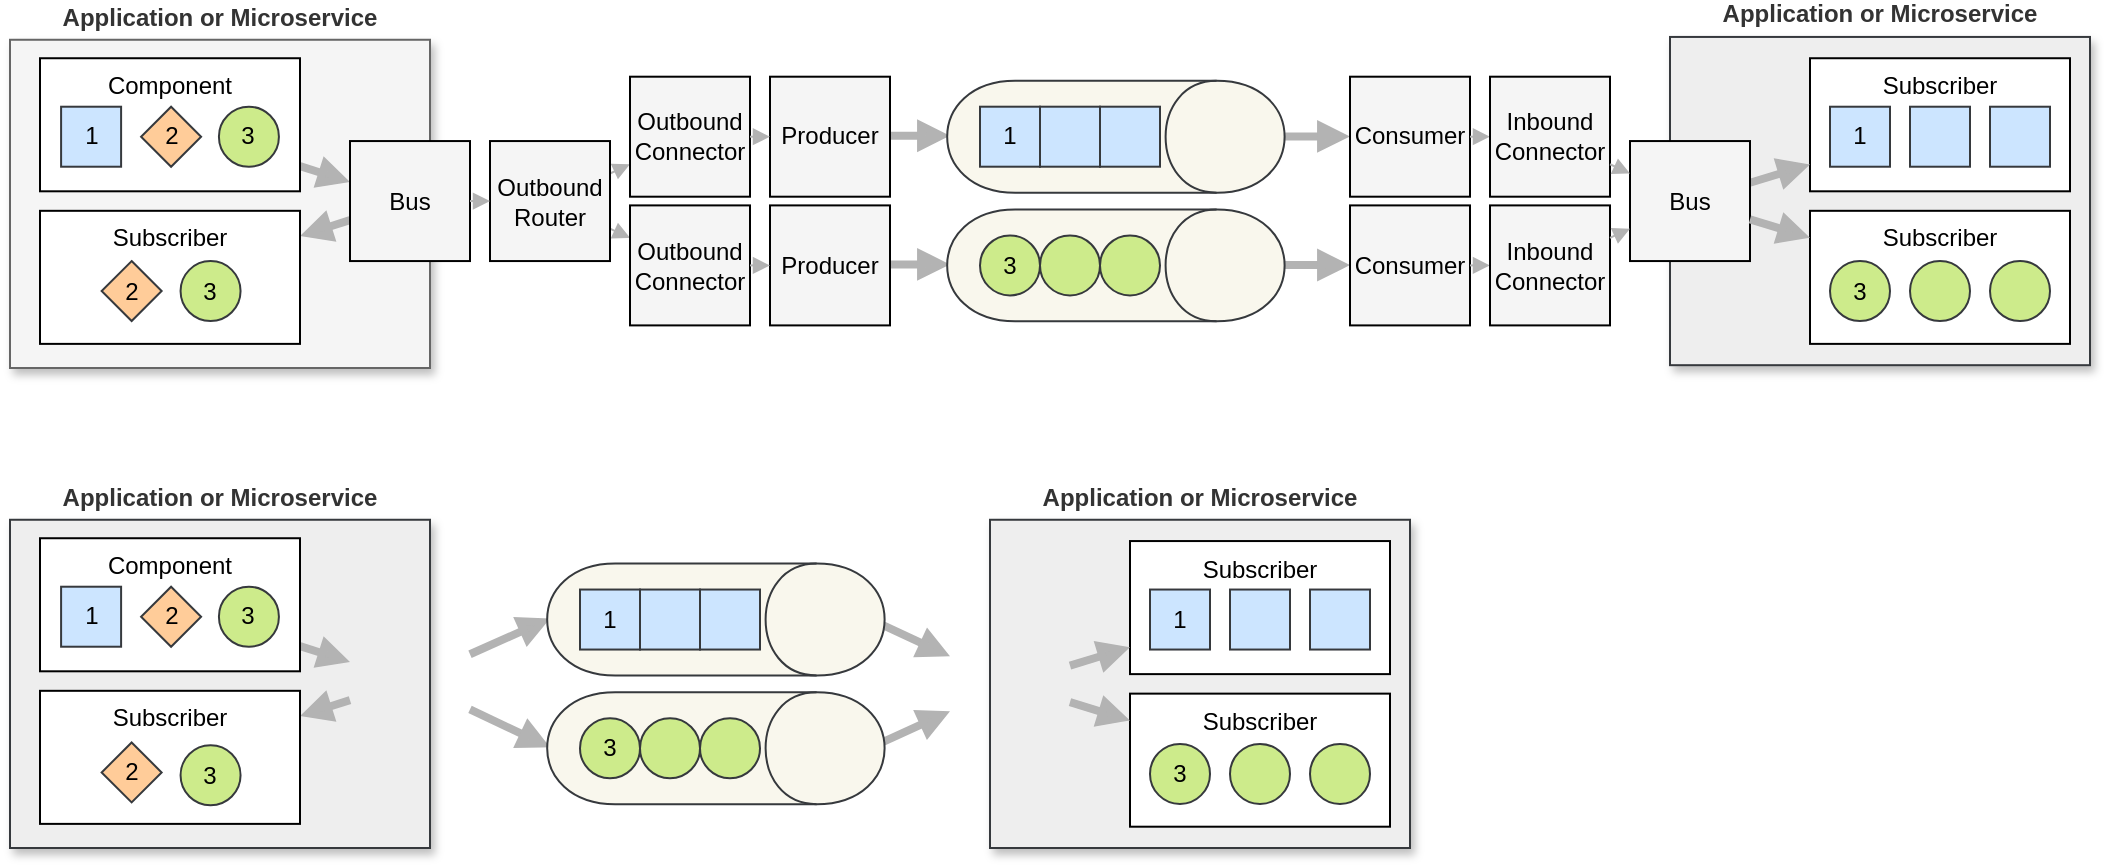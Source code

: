 <mxfile version="12.9.13" type="device" pages="7"><diagram id="L1dYoq1D8itFb9khalK7" name="Overview"><mxGraphModel dx="1938" dy="968" grid="1" gridSize="10" guides="1" tooltips="1" connect="1" arrows="1" fold="1" page="1" pageScale="1" pageWidth="850" pageHeight="1100" math="0" shadow="0"><root><mxCell id="VhIx6sEYJAOupNeuAdP5-0"/><mxCell id="VhIx6sEYJAOupNeuAdP5-1" parent="VhIx6sEYJAOupNeuAdP5-0"/><mxCell id="1VS3MJhFdcqUlzfsbbx0-47" value="&lt;span style=&quot;color: rgb(51 , 51 , 51)&quot;&gt;Application or Microservice&lt;/span&gt;" style="rounded=0;whiteSpace=wrap;html=1;fillColor=#eeeeee;verticalAlign=top;spacingTop=-25;horizontal=1;strokeColor=#36393d;shadow=1;fontStyle=1" parent="VhIx6sEYJAOupNeuAdP5-1" vertex="1"><mxGeometry x="-810" y="295.88" width="210" height="164.12" as="geometry"/></mxCell><mxCell id="iuo2dURynsK4jlittRNU-0" value="Application or Microservice" style="rounded=0;whiteSpace=wrap;html=1;verticalAlign=top;spacingTop=-25;horizontal=1;strokeWidth=1;shadow=1;fillColor=#f5f5f5;strokeColor=#666666;fontColor=#333333;fontStyle=1" parent="VhIx6sEYJAOupNeuAdP5-1" vertex="1"><mxGeometry x="-810" y="55.88" width="210" height="164.12" as="geometry"/></mxCell><mxCell id="1VS3MJhFdcqUlzfsbbx0-10" value="" style="endArrow=block;html=1;strokeWidth=4;endFill=1;fillColor=none;strokeColor=#B3B3B3;" parent="VhIx6sEYJAOupNeuAdP5-1" source="Mu41AJPlbRT6CIh1Zq15-7" target="1VS3MJhFdcqUlzfsbbx0-9" edge="1"><mxGeometry width="50" height="50" relative="1" as="geometry"><mxPoint x="-686.09" y="144.6" as="sourcePoint"/><mxPoint x="-636.09" y="176.01" as="targetPoint"/></mxGeometry></mxCell><mxCell id="iuo2dURynsK4jlittRNU-1" value="" style="endArrow=block;html=1;strokeWidth=4;endFill=1;fillColor=none;strokeColor=#B3B3B3;" parent="VhIx6sEYJAOupNeuAdP5-1" source="1VS3MJhFdcqUlzfsbbx0-8" target="Mu41AJPlbRT6CIh1Zq15-7" edge="1"><mxGeometry width="50" height="50" relative="1" as="geometry"><mxPoint x="-686.09" y="68.31" as="sourcePoint"/><mxPoint x="-636.09" y="99.72" as="targetPoint"/></mxGeometry></mxCell><mxCell id="1VS3MJhFdcqUlzfsbbx0-70" value="" style="endArrow=block;html=1;strokeWidth=4;endFill=1;fillColor=none;strokeColor=#B3B3B3;" parent="VhIx6sEYJAOupNeuAdP5-1" target="1VS3MJhFdcqUlzfsbbx0-69" edge="1"><mxGeometry width="50" height="50" relative="1" as="geometry"><mxPoint x="-640" y="386.066" as="sourcePoint"/><mxPoint x="-636.09" y="416.01" as="targetPoint"/></mxGeometry></mxCell><mxCell id="1VS3MJhFdcqUlzfsbbx0-49" value="" style="endArrow=block;html=1;strokeWidth=4;endFill=1;fillColor=none;strokeColor=#B3B3B3;" parent="VhIx6sEYJAOupNeuAdP5-1" source="1VS3MJhFdcqUlzfsbbx0-48" edge="1"><mxGeometry width="50" height="50" relative="1" as="geometry"><mxPoint x="-686.09" y="308.31" as="sourcePoint"/><mxPoint x="-640" y="366.994" as="targetPoint"/></mxGeometry></mxCell><mxCell id="Mu41AJPlbRT6CIh1Zq15-27" style="rounded=0;orthogonalLoop=1;jettySize=auto;html=1;endArrow=block;endFill=1;strokeColor=#B3B3B3;strokeWidth=1;" parent="VhIx6sEYJAOupNeuAdP5-1" source="Mu41AJPlbRT6CIh1Zq15-15" target="Mu41AJPlbRT6CIh1Zq15-18" edge="1"><mxGeometry relative="1" as="geometry"><mxPoint x="-500" y="131.53" as="sourcePoint"/><mxPoint x="-490" y="127.235" as="targetPoint"/></mxGeometry></mxCell><mxCell id="1VS3MJhFdcqUlzfsbbx0-16" value="" style="endArrow=block;html=1;strokeWidth=4;endFill=1;fillColor=none;strokeColor=#B3B3B3;" parent="VhIx6sEYJAOupNeuAdP5-1" edge="1"><mxGeometry width="50" height="50" relative="1" as="geometry"><mxPoint x="-180" y="104.19" as="sourcePoint"/><mxPoint x="-140" y="104.19" as="targetPoint"/></mxGeometry></mxCell><mxCell id="1VS3MJhFdcqUlzfsbbx0-17" value="" style="endArrow=block;html=1;strokeWidth=4;endFill=1;fillColor=none;strokeColor=#B3B3B3;" parent="VhIx6sEYJAOupNeuAdP5-1" edge="1"><mxGeometry width="50" height="50" relative="1" as="geometry"><mxPoint x="-180" y="168.53" as="sourcePoint"/><mxPoint x="-140" y="168.53" as="targetPoint"/></mxGeometry></mxCell><mxCell id="1VS3MJhFdcqUlzfsbbx0-8" value="Component" style="rounded=0;whiteSpace=wrap;html=1;verticalAlign=top;" parent="VhIx6sEYJAOupNeuAdP5-1" vertex="1"><mxGeometry x="-795" y="65.12" width="130" height="66.53" as="geometry"/></mxCell><mxCell id="iuo2dURynsK4jlittRNU-4" value="1" style="rounded=0;whiteSpace=wrap;html=1;fillColor=#cce5ff;strokeColor=#36393d;" parent="VhIx6sEYJAOupNeuAdP5-1" vertex="1"><mxGeometry x="-784.45" y="89.36" width="30" height="30" as="geometry"/></mxCell><mxCell id="Mu41AJPlbRT6CIh1Zq15-0" value="2" style="rhombus;whiteSpace=wrap;html=1;strokeColor=#36393d;fillColor=#ffcc99;" parent="VhIx6sEYJAOupNeuAdP5-1" vertex="1"><mxGeometry x="-744.45" y="89.36" width="30" height="30" as="geometry"/></mxCell><mxCell id="Mu41AJPlbRT6CIh1Zq15-1" value="3" style="ellipse;whiteSpace=wrap;html=1;strokeColor=#36393d;fillColor=#cdeb8b;" parent="VhIx6sEYJAOupNeuAdP5-1" vertex="1"><mxGeometry x="-705.54" y="89.36" width="30" height="30" as="geometry"/></mxCell><mxCell id="Mu41AJPlbRT6CIh1Zq15-7" value="Bus" style="rounded=0;whiteSpace=wrap;html=1;strokeColor=#000000;fillColor=#f5f5f5;fontColor=#000000;" parent="VhIx6sEYJAOupNeuAdP5-1" vertex="1"><mxGeometry x="-640" y="106.53" width="60" height="60" as="geometry"/></mxCell><mxCell id="Mu41AJPlbRT6CIh1Zq15-26" style="rounded=0;orthogonalLoop=1;jettySize=auto;html=1;endArrow=block;endFill=1;strokeColor=#B3B3B3;strokeWidth=1;" parent="VhIx6sEYJAOupNeuAdP5-1" source="Mu41AJPlbRT6CIh1Zq15-15" target="Mu41AJPlbRT6CIh1Zq15-17" edge="1"><mxGeometry relative="1" as="geometry"/></mxCell><mxCell id="Mu41AJPlbRT6CIh1Zq15-15" value="Outbound&lt;br&gt;Router" style="rounded=0;whiteSpace=wrap;html=1;strokeColor=#000000;fillColor=#f5f5f5;fontColor=#000000;" parent="VhIx6sEYJAOupNeuAdP5-1" vertex="1"><mxGeometry x="-570" y="106.53" width="60" height="60" as="geometry"/></mxCell><mxCell id="Mu41AJPlbRT6CIh1Zq15-16" value="" style="endArrow=block;html=1;strokeWidth=1;endFill=1;fillColor=none;strokeColor=#B3B3B3;" parent="VhIx6sEYJAOupNeuAdP5-1" source="Mu41AJPlbRT6CIh1Zq15-7" target="Mu41AJPlbRT6CIh1Zq15-15" edge="1"><mxGeometry width="50" height="50" relative="1" as="geometry"><mxPoint x="-580" y="136.64" as="sourcePoint"/><mxPoint x="-570" y="135.88" as="targetPoint"/></mxGeometry></mxCell><mxCell id="Mu41AJPlbRT6CIh1Zq15-28" value="" style="endArrow=block;html=1;strokeWidth=4;endFill=1;fillColor=none;strokeColor=#B3B3B3;" parent="VhIx6sEYJAOupNeuAdP5-1" edge="1"><mxGeometry width="50" height="50" relative="1" as="geometry"><mxPoint x="-380" y="103.86" as="sourcePoint"/><mxPoint x="-340" y="103.86" as="targetPoint"/></mxGeometry></mxCell><mxCell id="Mu41AJPlbRT6CIh1Zq15-29" value="" style="shape=cylinder;whiteSpace=wrap;html=1;boundedLbl=1;backgroundOutline=1;rotation=90;fillColor=#f9f7ed;strokeColor=#36393d;" parent="VhIx6sEYJAOupNeuAdP5-1" vertex="1"><mxGeometry x="-285.02" y="20" width="55.93" height="168.71" as="geometry"/></mxCell><mxCell id="Mu41AJPlbRT6CIh1Zq15-17" value="Outbound&lt;br&gt;Connector" style="rounded=0;whiteSpace=wrap;html=1;strokeColor=#000000;fillColor=#f5f5f5;fontColor=#000000;" parent="VhIx6sEYJAOupNeuAdP5-1" vertex="1"><mxGeometry x="-500" y="74.35" width="60" height="60" as="geometry"/></mxCell><mxCell id="Mu41AJPlbRT6CIh1Zq15-30" value="1" style="rounded=0;whiteSpace=wrap;html=1;fillColor=#cce5ff;strokeColor=#36393d;" parent="VhIx6sEYJAOupNeuAdP5-1" vertex="1"><mxGeometry x="-325" y="89.35" width="30" height="30" as="geometry"/></mxCell><mxCell id="Mu41AJPlbRT6CIh1Zq15-31" value="" style="rounded=0;whiteSpace=wrap;html=1;fillColor=#cce5ff;strokeColor=#36393d;" parent="VhIx6sEYJAOupNeuAdP5-1" vertex="1"><mxGeometry x="-295" y="89.35" width="30" height="30" as="geometry"/></mxCell><mxCell id="Mu41AJPlbRT6CIh1Zq15-32" value="" style="rounded=0;whiteSpace=wrap;html=1;fillColor=#cce5ff;strokeColor=#36393d;" parent="VhIx6sEYJAOupNeuAdP5-1" vertex="1"><mxGeometry x="-265" y="89.35" width="30" height="30" as="geometry"/></mxCell><mxCell id="1VS3MJhFdcqUlzfsbbx0-0" value="" style="endArrow=block;html=1;strokeWidth=4;endFill=1;fillColor=none;strokeColor=#B3B3B3;" parent="VhIx6sEYJAOupNeuAdP5-1" edge="1"><mxGeometry width="50" height="50" relative="1" as="geometry"><mxPoint x="-380" y="168.2" as="sourcePoint"/><mxPoint x="-340" y="168.2" as="targetPoint"/></mxGeometry></mxCell><mxCell id="1VS3MJhFdcqUlzfsbbx0-1" value="" style="shape=cylinder;whiteSpace=wrap;html=1;boundedLbl=1;backgroundOutline=1;rotation=90;fillColor=#f9f7ed;strokeColor=#36393d;" parent="VhIx6sEYJAOupNeuAdP5-1" vertex="1"><mxGeometry x="-285.02" y="84.34" width="55.93" height="168.71" as="geometry"/></mxCell><mxCell id="Mu41AJPlbRT6CIh1Zq15-18" value="Outbound&lt;br&gt;Connector" style="rounded=0;whiteSpace=wrap;html=1;strokeColor=#000000;fillColor=#f5f5f5;fontColor=#000000;" parent="VhIx6sEYJAOupNeuAdP5-1" vertex="1"><mxGeometry x="-500" y="138.7" width="60" height="60" as="geometry"/></mxCell><mxCell id="1VS3MJhFdcqUlzfsbbx0-5" value="3" style="ellipse;whiteSpace=wrap;html=1;strokeColor=#36393d;fillColor=#cdeb8b;" parent="VhIx6sEYJAOupNeuAdP5-1" vertex="1"><mxGeometry x="-325" y="153.7" width="30" height="30" as="geometry"/></mxCell><mxCell id="1VS3MJhFdcqUlzfsbbx0-6" value="" style="ellipse;whiteSpace=wrap;html=1;strokeColor=#36393d;fillColor=#cdeb8b;" parent="VhIx6sEYJAOupNeuAdP5-1" vertex="1"><mxGeometry x="-295" y="153.7" width="30" height="30" as="geometry"/></mxCell><mxCell id="1VS3MJhFdcqUlzfsbbx0-7" value="" style="ellipse;whiteSpace=wrap;html=1;strokeColor=#36393d;fillColor=#cdeb8b;" parent="VhIx6sEYJAOupNeuAdP5-1" vertex="1"><mxGeometry x="-265" y="153.7" width="30" height="30" as="geometry"/></mxCell><mxCell id="1VS3MJhFdcqUlzfsbbx0-9" value="Subscriber" style="rounded=0;whiteSpace=wrap;html=1;verticalAlign=top;" parent="VhIx6sEYJAOupNeuAdP5-1" vertex="1"><mxGeometry x="-795" y="141.41" width="130" height="66.53" as="geometry"/></mxCell><mxCell id="1VS3MJhFdcqUlzfsbbx0-12" value="2" style="rhombus;whiteSpace=wrap;html=1;strokeColor=#36393d;fillColor=#ffcc99;" parent="VhIx6sEYJAOupNeuAdP5-1" vertex="1"><mxGeometry x="-764.18" y="166.53" width="30" height="30" as="geometry"/></mxCell><mxCell id="1VS3MJhFdcqUlzfsbbx0-14" value="Consumer" style="rounded=0;whiteSpace=wrap;html=1;strokeColor=#000000;fillColor=#f5f5f5;fontColor=#000000;strokeWidth=1;" parent="VhIx6sEYJAOupNeuAdP5-1" vertex="1"><mxGeometry x="-140" y="74.35" width="60" height="60" as="geometry"/></mxCell><mxCell id="1VS3MJhFdcqUlzfsbbx0-15" value="Consumer" style="rounded=0;whiteSpace=wrap;html=1;strokeColor=#000000;fillColor=#f5f5f5;fontColor=#000000;strokeWidth=1;" parent="VhIx6sEYJAOupNeuAdP5-1" vertex="1"><mxGeometry x="-140" y="138.7" width="60" height="60" as="geometry"/></mxCell><mxCell id="1VS3MJhFdcqUlzfsbbx0-18" value="Producer" style="rounded=0;whiteSpace=wrap;html=1;strokeColor=#000000;fillColor=#f5f5f5;fontColor=#000000;" parent="VhIx6sEYJAOupNeuAdP5-1" vertex="1"><mxGeometry x="-430" y="74.35" width="60" height="60" as="geometry"/></mxCell><mxCell id="1VS3MJhFdcqUlzfsbbx0-19" value="Producer" style="rounded=0;whiteSpace=wrap;html=1;strokeColor=#000000;fillColor=#f5f5f5;fontColor=#000000;" parent="VhIx6sEYJAOupNeuAdP5-1" vertex="1"><mxGeometry x="-430" y="138.7" width="60" height="60" as="geometry"/></mxCell><mxCell id="1VS3MJhFdcqUlzfsbbx0-20" style="rounded=0;orthogonalLoop=1;jettySize=auto;html=1;endArrow=block;endFill=1;strokeColor=#B3B3B3;strokeWidth=1;" parent="VhIx6sEYJAOupNeuAdP5-1" source="Mu41AJPlbRT6CIh1Zq15-17" target="1VS3MJhFdcqUlzfsbbx0-18" edge="1"><mxGeometry relative="1" as="geometry"><mxPoint x="-500" y="132.739" as="sourcePoint"/><mxPoint x="-490" y="128.141" as="targetPoint"/></mxGeometry></mxCell><mxCell id="1VS3MJhFdcqUlzfsbbx0-21" style="rounded=0;orthogonalLoop=1;jettySize=auto;html=1;endArrow=block;endFill=1;strokeColor=#B3B3B3;strokeWidth=1;" parent="VhIx6sEYJAOupNeuAdP5-1" source="Mu41AJPlbRT6CIh1Zq15-18" target="1VS3MJhFdcqUlzfsbbx0-19" edge="1"><mxGeometry relative="1" as="geometry"><mxPoint x="-490" y="142.739" as="sourcePoint"/><mxPoint x="-480" y="138.141" as="targetPoint"/></mxGeometry></mxCell><mxCell id="1VS3MJhFdcqUlzfsbbx0-22" style="rounded=0;orthogonalLoop=1;jettySize=auto;html=1;endArrow=block;endFill=1;strokeColor=#B3B3B3;strokeWidth=1;" parent="VhIx6sEYJAOupNeuAdP5-1" source="1VS3MJhFdcqUlzfsbbx0-15" target="1VS3MJhFdcqUlzfsbbx0-25" edge="1"><mxGeometry relative="1" as="geometry"><mxPoint x="-80" y="150.317" as="sourcePoint"/><mxPoint x="-60" y="127.235" as="targetPoint"/></mxGeometry></mxCell><mxCell id="1VS3MJhFdcqUlzfsbbx0-23" style="rounded=0;orthogonalLoop=1;jettySize=auto;html=1;endArrow=block;endFill=1;strokeColor=#B3B3B3;strokeWidth=1;" parent="VhIx6sEYJAOupNeuAdP5-1" source="1VS3MJhFdcqUlzfsbbx0-14" target="1VS3MJhFdcqUlzfsbbx0-24" edge="1"><mxGeometry relative="1" as="geometry"><mxPoint x="-80" y="122.739" as="sourcePoint"/></mxGeometry></mxCell><mxCell id="1VS3MJhFdcqUlzfsbbx0-24" value="Inbound&lt;br&gt;Connector" style="rounded=0;whiteSpace=wrap;html=1;strokeColor=#000000;fillColor=#f5f5f5;fontColor=#000000;strokeWidth=1;" parent="VhIx6sEYJAOupNeuAdP5-1" vertex="1"><mxGeometry x="-70" y="74.35" width="60" height="60" as="geometry"/></mxCell><mxCell id="1VS3MJhFdcqUlzfsbbx0-25" value="Inbound&lt;br&gt;Connector" style="rounded=0;whiteSpace=wrap;html=1;strokeColor=#000000;fillColor=#f5f5f5;fontColor=#000000;" parent="VhIx6sEYJAOupNeuAdP5-1" vertex="1"><mxGeometry x="-70" y="138.7" width="60" height="60" as="geometry"/></mxCell><mxCell id="1VS3MJhFdcqUlzfsbbx0-26" value="&lt;span style=&quot;color: rgb(51 , 51 , 51)&quot;&gt;Application or Microservice&lt;/span&gt;" style="rounded=0;whiteSpace=wrap;html=1;fillColor=#eeeeee;verticalAlign=top;spacingTop=-25;horizontal=1;strokeColor=#36393d;spacingBottom=-25;glass=0;shadow=1;fontStyle=1" parent="VhIx6sEYJAOupNeuAdP5-1" vertex="1"><mxGeometry x="20" y="54.47" width="210" height="164.12" as="geometry"/></mxCell><mxCell id="1VS3MJhFdcqUlzfsbbx0-27" value="Subscriber" style="rounded=0;whiteSpace=wrap;html=1;verticalAlign=top;" parent="VhIx6sEYJAOupNeuAdP5-1" vertex="1"><mxGeometry x="90" y="65.12" width="130" height="66.53" as="geometry"/></mxCell><mxCell id="1VS3MJhFdcqUlzfsbbx0-28" value="" style="endArrow=block;html=1;strokeWidth=4;endFill=1;fillColor=none;strokeColor=#B3B3B3;" parent="VhIx6sEYJAOupNeuAdP5-1" source="1VS3MJhFdcqUlzfsbbx0-32" target="1VS3MJhFdcqUlzfsbbx0-27" edge="1"><mxGeometry width="50" height="50" relative="1" as="geometry"><mxPoint x="198.91" y="68.31" as="sourcePoint"/><mxPoint x="80" y="20" as="targetPoint"/></mxGeometry></mxCell><mxCell id="1VS3MJhFdcqUlzfsbbx0-32" value="Bus" style="rounded=0;whiteSpace=wrap;html=1;strokeColor=#000000;fillColor=#f5f5f5;fontColor=#000000;strokeWidth=1;" parent="VhIx6sEYJAOupNeuAdP5-1" vertex="1"><mxGeometry y="106.53" width="60" height="60" as="geometry"/></mxCell><mxCell id="1VS3MJhFdcqUlzfsbbx0-33" value="" style="endArrow=block;html=1;strokeWidth=1;endFill=1;fillColor=none;strokeColor=#B3B3B3;" parent="VhIx6sEYJAOupNeuAdP5-1" source="1VS3MJhFdcqUlzfsbbx0-24" target="1VS3MJhFdcqUlzfsbbx0-32" edge="1"><mxGeometry width="50" height="50" relative="1" as="geometry"><mxPoint x="270" y="135.23" as="sourcePoint"/><mxPoint x="40" y="350" as="targetPoint"/></mxGeometry></mxCell><mxCell id="1VS3MJhFdcqUlzfsbbx0-34" value="Subscriber" style="rounded=0;whiteSpace=wrap;html=1;verticalAlign=top;" parent="VhIx6sEYJAOupNeuAdP5-1" vertex="1"><mxGeometry x="90" y="141.41" width="130" height="66.53" as="geometry"/></mxCell><mxCell id="1VS3MJhFdcqUlzfsbbx0-35" value="" style="endArrow=block;html=1;strokeWidth=4;endFill=1;fillColor=none;strokeColor=#B3B3B3;" parent="VhIx6sEYJAOupNeuAdP5-1" source="1VS3MJhFdcqUlzfsbbx0-32" target="1VS3MJhFdcqUlzfsbbx0-34" edge="1"><mxGeometry width="50" height="50" relative="1" as="geometry"><mxPoint x="50" y="270" as="sourcePoint"/><mxPoint x="248.91" y="176.01" as="targetPoint"/></mxGeometry></mxCell><mxCell id="1VS3MJhFdcqUlzfsbbx0-37" value="" style="endArrow=block;html=1;strokeWidth=1;endFill=1;fillColor=none;strokeColor=#B3B3B3;" parent="VhIx6sEYJAOupNeuAdP5-1" source="1VS3MJhFdcqUlzfsbbx0-25" target="1VS3MJhFdcqUlzfsbbx0-32" edge="1"><mxGeometry width="50" height="50" relative="1" as="geometry"><mxPoint y="128.141" as="sourcePoint"/><mxPoint x="10" y="132.739" as="targetPoint"/></mxGeometry></mxCell><mxCell id="1VS3MJhFdcqUlzfsbbx0-38" value="1" style="rounded=0;whiteSpace=wrap;html=1;fillColor=#cce5ff;strokeColor=#36393d;" parent="VhIx6sEYJAOupNeuAdP5-1" vertex="1"><mxGeometry x="100" y="89.36" width="30" height="30" as="geometry"/></mxCell><mxCell id="1VS3MJhFdcqUlzfsbbx0-39" value="" style="rounded=0;whiteSpace=wrap;html=1;fillColor=#cce5ff;strokeColor=#36393d;" parent="VhIx6sEYJAOupNeuAdP5-1" vertex="1"><mxGeometry x="140" y="89.36" width="30" height="30" as="geometry"/></mxCell><mxCell id="1VS3MJhFdcqUlzfsbbx0-40" value="" style="rounded=0;whiteSpace=wrap;html=1;fillColor=#cce5ff;strokeColor=#36393d;" parent="VhIx6sEYJAOupNeuAdP5-1" vertex="1"><mxGeometry x="180" y="89.36" width="30" height="30" as="geometry"/></mxCell><mxCell id="1VS3MJhFdcqUlzfsbbx0-41" value="3" style="ellipse;whiteSpace=wrap;html=1;strokeColor=#36393d;fillColor=#cdeb8b;" parent="VhIx6sEYJAOupNeuAdP5-1" vertex="1"><mxGeometry x="100" y="166.53" width="30" height="30" as="geometry"/></mxCell><mxCell id="1VS3MJhFdcqUlzfsbbx0-42" value="" style="ellipse;whiteSpace=wrap;html=1;strokeColor=#36393d;fillColor=#cdeb8b;" parent="VhIx6sEYJAOupNeuAdP5-1" vertex="1"><mxGeometry x="140" y="166.53" width="30" height="30" as="geometry"/></mxCell><mxCell id="1VS3MJhFdcqUlzfsbbx0-43" value="" style="ellipse;whiteSpace=wrap;html=1;strokeColor=#36393d;fillColor=#cdeb8b;" parent="VhIx6sEYJAOupNeuAdP5-1" vertex="1"><mxGeometry x="180" y="166.53" width="30" height="30" as="geometry"/></mxCell><mxCell id="1VS3MJhFdcqUlzfsbbx0-45" value="" style="endArrow=block;html=1;strokeWidth=4;endFill=1;fillColor=none;strokeColor=#B3B3B3;" parent="VhIx6sEYJAOupNeuAdP5-1" edge="1"><mxGeometry width="50" height="50" relative="1" as="geometry"><mxPoint x="-380" y="345.61" as="sourcePoint"/><mxPoint x="-340" y="364.084" as="targetPoint"/></mxGeometry></mxCell><mxCell id="1VS3MJhFdcqUlzfsbbx0-46" value="" style="endArrow=block;html=1;strokeWidth=4;endFill=1;fillColor=none;strokeColor=#B3B3B3;" parent="VhIx6sEYJAOupNeuAdP5-1" edge="1"><mxGeometry width="50" height="50" relative="1" as="geometry"><mxPoint x="-380" y="409.95" as="sourcePoint"/><mxPoint x="-340" y="391.659" as="targetPoint"/></mxGeometry></mxCell><mxCell id="1VS3MJhFdcqUlzfsbbx0-48" value="Component" style="rounded=0;whiteSpace=wrap;html=1;verticalAlign=top;" parent="VhIx6sEYJAOupNeuAdP5-1" vertex="1"><mxGeometry x="-795" y="305.12" width="130" height="66.53" as="geometry"/></mxCell><mxCell id="1VS3MJhFdcqUlzfsbbx0-50" value="1" style="rounded=0;whiteSpace=wrap;html=1;fillColor=#cce5ff;strokeColor=#36393d;" parent="VhIx6sEYJAOupNeuAdP5-1" vertex="1"><mxGeometry x="-784.45" y="329.36" width="30" height="30" as="geometry"/></mxCell><mxCell id="1VS3MJhFdcqUlzfsbbx0-51" value="2" style="rhombus;whiteSpace=wrap;html=1;strokeColor=#36393d;fillColor=#ffcc99;" parent="VhIx6sEYJAOupNeuAdP5-1" vertex="1"><mxGeometry x="-744.45" y="329.36" width="30" height="30" as="geometry"/></mxCell><mxCell id="1VS3MJhFdcqUlzfsbbx0-52" value="3" style="ellipse;whiteSpace=wrap;html=1;strokeColor=#36393d;fillColor=#cdeb8b;" parent="VhIx6sEYJAOupNeuAdP5-1" vertex="1"><mxGeometry x="-705.54" y="329.36" width="30" height="30" as="geometry"/></mxCell><mxCell id="1VS3MJhFdcqUlzfsbbx0-57" value="" style="endArrow=block;html=1;strokeWidth=4;endFill=1;fillColor=none;strokeColor=#B3B3B3;" parent="VhIx6sEYJAOupNeuAdP5-1" edge="1"><mxGeometry width="50" height="50" relative="1" as="geometry"><mxPoint x="-580" y="363.137" as="sourcePoint"/><mxPoint x="-540" y="345.28" as="targetPoint"/></mxGeometry></mxCell><mxCell id="1VS3MJhFdcqUlzfsbbx0-58" value="" style="shape=cylinder;whiteSpace=wrap;html=1;boundedLbl=1;backgroundOutline=1;rotation=90;fillColor=#f9f7ed;strokeColor=#36393d;" parent="VhIx6sEYJAOupNeuAdP5-1" vertex="1"><mxGeometry x="-485.02" y="261.42" width="55.93" height="168.71" as="geometry"/></mxCell><mxCell id="1VS3MJhFdcqUlzfsbbx0-60" value="1" style="rounded=0;whiteSpace=wrap;html=1;fillColor=#cce5ff;strokeColor=#36393d;" parent="VhIx6sEYJAOupNeuAdP5-1" vertex="1"><mxGeometry x="-525" y="330.77" width="30" height="30" as="geometry"/></mxCell><mxCell id="1VS3MJhFdcqUlzfsbbx0-61" value="" style="rounded=0;whiteSpace=wrap;html=1;fillColor=#cce5ff;strokeColor=#36393d;" parent="VhIx6sEYJAOupNeuAdP5-1" vertex="1"><mxGeometry x="-495" y="330.77" width="30" height="30" as="geometry"/></mxCell><mxCell id="1VS3MJhFdcqUlzfsbbx0-62" value="" style="rounded=0;whiteSpace=wrap;html=1;fillColor=#cce5ff;strokeColor=#36393d;" parent="VhIx6sEYJAOupNeuAdP5-1" vertex="1"><mxGeometry x="-465" y="330.77" width="30" height="30" as="geometry"/></mxCell><mxCell id="1VS3MJhFdcqUlzfsbbx0-63" value="" style="endArrow=block;html=1;strokeWidth=4;endFill=1;fillColor=none;strokeColor=#B3B3B3;" parent="VhIx6sEYJAOupNeuAdP5-1" edge="1"><mxGeometry width="50" height="50" relative="1" as="geometry"><mxPoint x="-580" y="390.711" as="sourcePoint"/><mxPoint x="-540" y="409.62" as="targetPoint"/></mxGeometry></mxCell><mxCell id="1VS3MJhFdcqUlzfsbbx0-64" value="" style="shape=cylinder;whiteSpace=wrap;html=1;boundedLbl=1;backgroundOutline=1;rotation=90;fillColor=#f9f7ed;strokeColor=#36393d;" parent="VhIx6sEYJAOupNeuAdP5-1" vertex="1"><mxGeometry x="-485.02" y="325.76" width="55.93" height="168.71" as="geometry"/></mxCell><mxCell id="1VS3MJhFdcqUlzfsbbx0-66" value="3" style="ellipse;whiteSpace=wrap;html=1;strokeColor=#36393d;fillColor=#cdeb8b;" parent="VhIx6sEYJAOupNeuAdP5-1" vertex="1"><mxGeometry x="-525" y="395.12" width="30" height="30" as="geometry"/></mxCell><mxCell id="1VS3MJhFdcqUlzfsbbx0-67" value="" style="ellipse;whiteSpace=wrap;html=1;strokeColor=#36393d;fillColor=#cdeb8b;" parent="VhIx6sEYJAOupNeuAdP5-1" vertex="1"><mxGeometry x="-495" y="395.12" width="30" height="30" as="geometry"/></mxCell><mxCell id="1VS3MJhFdcqUlzfsbbx0-68" value="" style="ellipse;whiteSpace=wrap;html=1;strokeColor=#36393d;fillColor=#cdeb8b;" parent="VhIx6sEYJAOupNeuAdP5-1" vertex="1"><mxGeometry x="-465" y="395.12" width="30" height="30" as="geometry"/></mxCell><mxCell id="1VS3MJhFdcqUlzfsbbx0-69" value="Subscriber" style="rounded=0;whiteSpace=wrap;html=1;verticalAlign=top;" parent="VhIx6sEYJAOupNeuAdP5-1" vertex="1"><mxGeometry x="-795" y="381.41" width="130" height="66.53" as="geometry"/></mxCell><mxCell id="1VS3MJhFdcqUlzfsbbx0-71" value="2" style="rhombus;whiteSpace=wrap;html=1;strokeColor=#36393d;fillColor=#ffcc99;" parent="VhIx6sEYJAOupNeuAdP5-1" vertex="1"><mxGeometry x="-764.18" y="407.23" width="30" height="30" as="geometry"/></mxCell><mxCell id="1VS3MJhFdcqUlzfsbbx0-82" value="&lt;span style=&quot;color: rgb(51 , 51 , 51)&quot;&gt;Application or Microservice&lt;/span&gt;" style="rounded=0;whiteSpace=wrap;html=1;fillColor=#eeeeee;verticalAlign=top;spacingTop=-25;horizontal=1;strokeColor=#36393d;spacingBottom=-25;shadow=1;fontStyle=1" parent="VhIx6sEYJAOupNeuAdP5-1" vertex="1"><mxGeometry x="-320" y="295.88" width="210" height="164.12" as="geometry"/></mxCell><mxCell id="1VS3MJhFdcqUlzfsbbx0-83" value="Subscriber" style="rounded=0;whiteSpace=wrap;html=1;verticalAlign=top;" parent="VhIx6sEYJAOupNeuAdP5-1" vertex="1"><mxGeometry x="-250" y="306.53" width="130" height="66.53" as="geometry"/></mxCell><mxCell id="1VS3MJhFdcqUlzfsbbx0-84" value="" style="endArrow=block;html=1;strokeWidth=4;endFill=1;fillColor=none;strokeColor=#B3B3B3;" parent="VhIx6sEYJAOupNeuAdP5-1" target="1VS3MJhFdcqUlzfsbbx0-83" edge="1"><mxGeometry width="50" height="50" relative="1" as="geometry"><mxPoint x="-280" y="368.785" as="sourcePoint"/><mxPoint x="-260" y="261.41" as="targetPoint"/></mxGeometry></mxCell><mxCell id="1VS3MJhFdcqUlzfsbbx0-87" value="Subscriber" style="rounded=0;whiteSpace=wrap;html=1;verticalAlign=top;" parent="VhIx6sEYJAOupNeuAdP5-1" vertex="1"><mxGeometry x="-250" y="382.82" width="130" height="66.53" as="geometry"/></mxCell><mxCell id="1VS3MJhFdcqUlzfsbbx0-88" value="" style="endArrow=block;html=1;strokeWidth=4;endFill=1;fillColor=none;strokeColor=#B3B3B3;" parent="VhIx6sEYJAOupNeuAdP5-1" target="1VS3MJhFdcqUlzfsbbx0-87" edge="1"><mxGeometry width="50" height="50" relative="1" as="geometry"><mxPoint x="-280" y="387.095" as="sourcePoint"/><mxPoint x="-91.09" y="417.42" as="targetPoint"/></mxGeometry></mxCell><mxCell id="1VS3MJhFdcqUlzfsbbx0-90" value="1" style="rounded=0;whiteSpace=wrap;html=1;fillColor=#cce5ff;strokeColor=#36393d;" parent="VhIx6sEYJAOupNeuAdP5-1" vertex="1"><mxGeometry x="-240" y="330.77" width="30" height="30" as="geometry"/></mxCell><mxCell id="1VS3MJhFdcqUlzfsbbx0-91" value="" style="rounded=0;whiteSpace=wrap;html=1;fillColor=#cce5ff;strokeColor=#36393d;" parent="VhIx6sEYJAOupNeuAdP5-1" vertex="1"><mxGeometry x="-200" y="330.77" width="30" height="30" as="geometry"/></mxCell><mxCell id="1VS3MJhFdcqUlzfsbbx0-92" value="" style="rounded=0;whiteSpace=wrap;html=1;fillColor=#cce5ff;strokeColor=#36393d;" parent="VhIx6sEYJAOupNeuAdP5-1" vertex="1"><mxGeometry x="-160" y="330.77" width="30" height="30" as="geometry"/></mxCell><mxCell id="1VS3MJhFdcqUlzfsbbx0-93" value="3" style="ellipse;whiteSpace=wrap;html=1;strokeColor=#36393d;fillColor=#cdeb8b;" parent="VhIx6sEYJAOupNeuAdP5-1" vertex="1"><mxGeometry x="-240" y="407.94" width="30" height="30" as="geometry"/></mxCell><mxCell id="1VS3MJhFdcqUlzfsbbx0-94" value="" style="ellipse;whiteSpace=wrap;html=1;strokeColor=#36393d;fillColor=#cdeb8b;" parent="VhIx6sEYJAOupNeuAdP5-1" vertex="1"><mxGeometry x="-200" y="407.94" width="30" height="30" as="geometry"/></mxCell><mxCell id="1VS3MJhFdcqUlzfsbbx0-95" value="" style="ellipse;whiteSpace=wrap;html=1;strokeColor=#36393d;fillColor=#cdeb8b;" parent="VhIx6sEYJAOupNeuAdP5-1" vertex="1"><mxGeometry x="-160" y="407.94" width="30" height="30" as="geometry"/></mxCell><mxCell id="1VS3MJhFdcqUlzfsbbx0-96" value="" style="shape=image;imageAspect=0;aspect=fixed;verticalLabelPosition=bottom;verticalAlign=top;rounded=0;shadow=1;glass=0;strokeColor=#808080;strokeWidth=1;image=https://raw.githubusercontent.com/BEagle1984/silverback/develop/graphics/Exports/1x/Logo-Squared.png;" parent="VhIx6sEYJAOupNeuAdP5-1" vertex="1"><mxGeometry x="-640" y="344.97" width="65.94" height="65.94" as="geometry"/></mxCell><mxCell id="1VS3MJhFdcqUlzfsbbx0-97" value="" style="shape=image;imageAspect=0;aspect=fixed;verticalLabelPosition=bottom;verticalAlign=top;rounded=0;shadow=1;glass=0;strokeColor=#808080;strokeWidth=1;image=https://raw.githubusercontent.com/BEagle1984/silverback/develop/graphics/Exports/1x/Logo-Squared.png;" parent="VhIx6sEYJAOupNeuAdP5-1" vertex="1"><mxGeometry x="-342.97" y="344.97" width="65.94" height="65.94" as="geometry"/></mxCell><mxCell id="1VS3MJhFdcqUlzfsbbx0-98" value="3" style="ellipse;whiteSpace=wrap;html=1;strokeColor=#36393d;fillColor=#cdeb8b;" parent="VhIx6sEYJAOupNeuAdP5-1" vertex="1"><mxGeometry x="-724.72" y="166.53" width="30" height="30" as="geometry"/></mxCell><mxCell id="1VS3MJhFdcqUlzfsbbx0-99" value="3" style="ellipse;whiteSpace=wrap;html=1;strokeColor=#36393d;fillColor=#cdeb8b;" parent="VhIx6sEYJAOupNeuAdP5-1" vertex="1"><mxGeometry x="-724.72" y="408.64" width="30" height="30" as="geometry"/></mxCell><mxCell id="JFEDoZ842l1_UdD5Rey7-1" value="" style="shape=image;imageAspect=0;aspect=fixed;verticalLabelPosition=bottom;verticalAlign=top;rounded=0;shadow=1;glass=0;strokeColor=#808080;strokeWidth=1;image=https://raw.githubusercontent.com/BEagle1984/silverback/develop/graphics/Exports/1x/Logo-Squared.png;opacity=10;" parent="VhIx6sEYJAOupNeuAdP5-1" vertex="1"><mxGeometry x="-140" y="74.35" width="60" height="60" as="geometry"/></mxCell><mxCell id="JFEDoZ842l1_UdD5Rey7-2" value="" style="shape=image;imageAspect=0;aspect=fixed;verticalLabelPosition=bottom;verticalAlign=top;rounded=0;shadow=1;glass=0;strokeColor=#808080;strokeWidth=1;image=https://raw.githubusercontent.com/BEagle1984/silverback/develop/graphics/Exports/1x/Logo-Squared.png;opacity=10;" parent="VhIx6sEYJAOupNeuAdP5-1" vertex="1"><mxGeometry x="-430" y="138.7" width="60" height="60" as="geometry"/></mxCell><mxCell id="JFEDoZ842l1_UdD5Rey7-3" value="" style="shape=image;imageAspect=0;aspect=fixed;verticalLabelPosition=bottom;verticalAlign=top;rounded=0;shadow=1;glass=0;strokeColor=#808080;strokeWidth=1;image=https://raw.githubusercontent.com/BEagle1984/silverback/develop/graphics/Exports/1x/Logo-Squared.png;opacity=10;" parent="VhIx6sEYJAOupNeuAdP5-1" vertex="1"><mxGeometry x="-500" y="138.69" width="60" height="60" as="geometry"/></mxCell><mxCell id="JFEDoZ842l1_UdD5Rey7-4" value="" style="shape=image;imageAspect=0;aspect=fixed;verticalLabelPosition=bottom;verticalAlign=top;rounded=0;shadow=1;glass=0;strokeColor=#808080;strokeWidth=1;image=https://raw.githubusercontent.com/BEagle1984/silverback/develop/graphics/Exports/1x/Logo-Squared.png;opacity=10;" parent="VhIx6sEYJAOupNeuAdP5-1" vertex="1"><mxGeometry x="-70" y="138.69" width="60" height="60" as="geometry"/></mxCell><mxCell id="JFEDoZ842l1_UdD5Rey7-5" value="" style="shape=image;imageAspect=0;aspect=fixed;verticalLabelPosition=bottom;verticalAlign=top;rounded=0;shadow=1;glass=0;strokeColor=#808080;strokeWidth=1;image=https://raw.githubusercontent.com/BEagle1984/silverback/develop/graphics/Exports/1x/Logo-Squared.png;opacity=10;" parent="VhIx6sEYJAOupNeuAdP5-1" vertex="1"><mxGeometry x="-140" y="138.7" width="60" height="60" as="geometry"/></mxCell><mxCell id="JFEDoZ842l1_UdD5Rey7-6" value="" style="shape=image;imageAspect=0;aspect=fixed;verticalLabelPosition=bottom;verticalAlign=top;rounded=0;shadow=1;glass=0;strokeColor=#808080;strokeWidth=1;image=https://raw.githubusercontent.com/BEagle1984/silverback/develop/graphics/Exports/1x/Logo-Squared.png;opacity=10;" parent="VhIx6sEYJAOupNeuAdP5-1" vertex="1"><mxGeometry y="106.53" width="60" height="60" as="geometry"/></mxCell><mxCell id="JFEDoZ842l1_UdD5Rey7-7" value="" style="shape=image;imageAspect=0;aspect=fixed;verticalLabelPosition=bottom;verticalAlign=top;rounded=0;shadow=1;glass=0;strokeColor=#808080;strokeWidth=1;image=https://raw.githubusercontent.com/BEagle1984/silverback/develop/graphics/Exports/1x/Logo-Squared.png;opacity=10;" parent="VhIx6sEYJAOupNeuAdP5-1" vertex="1"><mxGeometry x="-70" y="74.36" width="60" height="60" as="geometry"/></mxCell><mxCell id="JFEDoZ842l1_UdD5Rey7-8" value="" style="shape=image;imageAspect=0;aspect=fixed;verticalLabelPosition=bottom;verticalAlign=top;rounded=0;shadow=1;glass=0;strokeColor=#808080;strokeWidth=1;image=https://raw.githubusercontent.com/BEagle1984/silverback/develop/graphics/Exports/1x/Logo-Squared.png;opacity=10;" parent="VhIx6sEYJAOupNeuAdP5-1" vertex="1"><mxGeometry x="-430" y="74.35" width="60" height="60" as="geometry"/></mxCell><mxCell id="JFEDoZ842l1_UdD5Rey7-9" value="" style="shape=image;imageAspect=0;aspect=fixed;verticalLabelPosition=bottom;verticalAlign=top;rounded=0;shadow=1;glass=0;strokeColor=#808080;strokeWidth=1;image=https://raw.githubusercontent.com/BEagle1984/silverback/develop/graphics/Exports/1x/Logo-Squared.png;opacity=10;" parent="VhIx6sEYJAOupNeuAdP5-1" vertex="1"><mxGeometry x="-500" y="74.36" width="60" height="60" as="geometry"/></mxCell><mxCell id="JFEDoZ842l1_UdD5Rey7-10" value="" style="shape=image;imageAspect=0;aspect=fixed;verticalLabelPosition=bottom;verticalAlign=top;rounded=0;shadow=1;glass=0;strokeColor=#808080;strokeWidth=1;image=https://raw.githubusercontent.com/BEagle1984/silverback/develop/graphics/Exports/1x/Logo-Squared.png;opacity=10;" parent="VhIx6sEYJAOupNeuAdP5-1" vertex="1"><mxGeometry x="-570" y="106.53" width="60" height="60" as="geometry"/></mxCell><mxCell id="JFEDoZ842l1_UdD5Rey7-11" value="" style="shape=image;imageAspect=0;aspect=fixed;verticalLabelPosition=bottom;verticalAlign=top;rounded=0;shadow=1;glass=0;strokeColor=#808080;strokeWidth=1;image=https://raw.githubusercontent.com/BEagle1984/silverback/develop/graphics/Exports/1x/Logo-Squared.png;opacity=10;fontStyle=0" parent="VhIx6sEYJAOupNeuAdP5-1" vertex="1"><mxGeometry x="-640" y="106.53" width="60" height="60" as="geometry"/></mxCell></root></mxGraphModel></diagram><diagram id="wI27jBo_vAmNm0WXxBXv" name="Connectors"><mxGraphModel dx="1938" dy="968" grid="1" gridSize="10" guides="1" tooltips="1" connect="1" arrows="1" fold="1" page="1" pageScale="1" pageWidth="850" pageHeight="1100" math="0" shadow="0"><root><mxCell id="D4cW6ZnMZe1LVLgars2s-0"/><mxCell id="D4cW6ZnMZe1LVLgars2s-1" parent="D4cW6ZnMZe1LVLgars2s-0"/><mxCell id="D4cW6ZnMZe1LVLgars2s-20" value="" style="endArrow=block;html=1;strokeWidth=4;endFill=1;fillColor=none;strokeColor=#B3B3B3;" parent="D4cW6ZnMZe1LVLgars2s-1" edge="1"><mxGeometry width="50" height="50" relative="1" as="geometry"><mxPoint x="-730" y="84.82" as="sourcePoint"/><mxPoint x="-690" y="84.82" as="targetPoint"/></mxGeometry></mxCell><mxCell id="D4cW6ZnMZe1LVLgars2s-45" value="" style="endArrow=block;html=1;strokeWidth=4;endFill=1;fillColor=none;strokeColor=#B3B3B3;" parent="D4cW6ZnMZe1LVLgars2s-1" edge="1"><mxGeometry width="50" height="50" relative="1" as="geometry"><mxPoint x="-520" y="85.09" as="sourcePoint"/><mxPoint x="-480" y="85.09" as="targetPoint"/></mxGeometry></mxCell><mxCell id="D4cW6ZnMZe1LVLgars2s-52" value="" style="endArrow=block;html=1;strokeWidth=4;endFill=1;fillColor=none;strokeColor=#B3B3B3;" parent="D4cW6ZnMZe1LVLgars2s-1" edge="1"><mxGeometry width="50" height="50" relative="1" as="geometry"><mxPoint x="-610" y="240.15" as="sourcePoint"/><mxPoint x="-570" y="240.15" as="targetPoint"/></mxGeometry></mxCell><mxCell id="qx2YNqWNObQDnqEv9sqH-11" value="" style="endArrow=block;html=1;strokeWidth=4;endFill=1;fillColor=none;strokeColor=#B3B3B3;" parent="D4cW6ZnMZe1LVLgars2s-1" edge="1"><mxGeometry width="50" height="50" relative="1" as="geometry"><mxPoint x="-400" y="240.43" as="sourcePoint"/><mxPoint x="-360" y="240.43" as="targetPoint"/></mxGeometry></mxCell><mxCell id="J8kjhI4ELfdwQydhSJv5-5" value="" style="endArrow=block;html=1;strokeWidth=4;endFill=1;fillColor=none;strokeColor=#B3B3B3;" parent="D4cW6ZnMZe1LVLgars2s-1" edge="1"><mxGeometry width="50" height="50" relative="1" as="geometry"><mxPoint x="-730" y="404.82" as="sourcePoint"/><mxPoint x="-690" y="404.82" as="targetPoint"/></mxGeometry></mxCell><mxCell id="J8kjhI4ELfdwQydhSJv5-25" value="" style="endArrow=block;html=1;strokeWidth=4;endFill=1;fillColor=none;strokeColor=#B3B3B3;" parent="D4cW6ZnMZe1LVLgars2s-1" edge="1"><mxGeometry width="50" height="50" relative="1" as="geometry"><mxPoint x="-730" y="546.07" as="sourcePoint"/><mxPoint x="-690" y="546.07" as="targetPoint"/></mxGeometry></mxCell><mxCell id="J8kjhI4ELfdwQydhSJv5-29" value="" style="endArrow=block;html=1;strokeWidth=4;endFill=1;fillColor=none;strokeColor=#B3B3B3;" parent="D4cW6ZnMZe1LVLgars2s-1" edge="1"><mxGeometry width="50" height="50" relative="1" as="geometry"><mxPoint x="-440" y="546.35" as="sourcePoint"/><mxPoint x="-400" y="546.35" as="targetPoint"/></mxGeometry></mxCell><mxCell id="J8kjhI4ELfdwQydhSJv5-9" value="" style="endArrow=block;html=1;strokeWidth=4;endFill=1;fillColor=none;strokeColor=#B3B3B3;" parent="D4cW6ZnMZe1LVLgars2s-1" edge="1"><mxGeometry width="50" height="50" relative="1" as="geometry"><mxPoint x="-520" y="405.09" as="sourcePoint"/><mxPoint x="-480" y="405.09" as="targetPoint"/></mxGeometry></mxCell><mxCell id="J8kjhI4ELfdwQydhSJv5-11" value="" style="rounded=0;whiteSpace=wrap;html=1;fillColor=#eeeeee;verticalAlign=bottom;spacingTop=0;horizontal=0;spacingBottom=-25;strokeColor=#36393d;" parent="D4cW6ZnMZe1LVLgars2s-1" vertex="1"><mxGeometry x="-450" y="345.35" width="140" height="120" as="geometry"/></mxCell><mxCell id="D4cW6ZnMZe1LVLgars2s-2" value="" style="rounded=0;whiteSpace=wrap;html=1;fillColor=#eeeeee;verticalAlign=bottom;spacingTop=0;horizontal=0;spacingBottom=-25;strokeColor=#36393d;" parent="D4cW6ZnMZe1LVLgars2s-1" vertex="1"><mxGeometry x="-480" y="25.33" width="50" height="120" as="geometry"/></mxCell><mxCell id="D4cW6ZnMZe1LVLgars2s-3" value="" style="rounded=0;whiteSpace=wrap;html=1;fillColor=#eeeeee;verticalAlign=top;spacingTop=-25;horizontal=0;strokeColor=#36393d;" parent="D4cW6ZnMZe1LVLgars2s-1" vertex="1"><mxGeometry x="-780" y="25.32" width="50" height="120" as="geometry"/></mxCell><mxCell id="D4cW6ZnMZe1LVLgars2s-4" value="" style="shape=cylinder;whiteSpace=wrap;html=1;boundedLbl=1;backgroundOutline=1;rotation=90;fillColor=#f9f7ed;strokeColor=#36393d;" parent="D4cW6ZnMZe1LVLgars2s-1" vertex="1"><mxGeometry x="-642.18" width="72.18" height="170.63" as="geometry"/></mxCell><mxCell id="D4cW6ZnMZe1LVLgars2s-5" value="1" style="rounded=0;whiteSpace=wrap;html=1;fillColor=#cce5ff;strokeColor=#36393d;" parent="D4cW6ZnMZe1LVLgars2s-1" vertex="1"><mxGeometry x="-771.09" y="35.33" width="30" height="30" as="geometry"/></mxCell><mxCell id="D4cW6ZnMZe1LVLgars2s-11" value="2" style="rounded=0;whiteSpace=wrap;html=1;fillColor=#ffcc99;strokeColor=#36393d;" parent="D4cW6ZnMZe1LVLgars2s-1" vertex="1"><mxGeometry x="-771.09" y="70.33" width="30" height="30" as="geometry"/></mxCell><mxCell id="D4cW6ZnMZe1LVLgars2s-13" value="3" style="rounded=0;whiteSpace=wrap;html=1;fillColor=#cdeb8b;strokeColor=#36393d;" parent="D4cW6ZnMZe1LVLgars2s-1" vertex="1"><mxGeometry x="-771.09" y="105.33" width="30" height="30" as="geometry"/></mxCell><mxCell id="D4cW6ZnMZe1LVLgars2s-21" value="1" style="rounded=0;whiteSpace=wrap;html=1;fillColor=#cce5ff;strokeColor=#36393d;" parent="D4cW6ZnMZe1LVLgars2s-1" vertex="1"><mxGeometry x="-680" y="70.32" width="30" height="30" as="geometry"/></mxCell><mxCell id="D4cW6ZnMZe1LVLgars2s-26" value="2" style="rounded=0;whiteSpace=wrap;html=1;fillColor=#ffcc99;strokeColor=#36393d;" parent="D4cW6ZnMZe1LVLgars2s-1" vertex="1"><mxGeometry x="-650" y="70.33" width="30" height="30" as="geometry"/></mxCell><mxCell id="D4cW6ZnMZe1LVLgars2s-27" value="3" style="rounded=0;whiteSpace=wrap;html=1;fillColor=#cdeb8b;strokeColor=#36393d;" parent="D4cW6ZnMZe1LVLgars2s-1" vertex="1"><mxGeometry x="-620" y="70.33" width="30" height="30" as="geometry"/></mxCell><mxCell id="D4cW6ZnMZe1LVLgars2s-42" value="1" style="rounded=0;whiteSpace=wrap;html=1;fillColor=#cce5ff;strokeColor=#36393d;" parent="D4cW6ZnMZe1LVLgars2s-1" vertex="1"><mxGeometry x="-470" y="35.34" width="30" height="30" as="geometry"/></mxCell><mxCell id="D4cW6ZnMZe1LVLgars2s-43" value="2" style="rounded=0;whiteSpace=wrap;html=1;fillColor=#ffcc99;strokeColor=#36393d;" parent="D4cW6ZnMZe1LVLgars2s-1" vertex="1"><mxGeometry x="-470" y="70.34" width="30" height="30" as="geometry"/></mxCell><mxCell id="D4cW6ZnMZe1LVLgars2s-44" value="3" style="rounded=0;whiteSpace=wrap;html=1;fillColor=#cdeb8b;strokeColor=#36393d;" parent="D4cW6ZnMZe1LVLgars2s-1" vertex="1"><mxGeometry x="-470" y="105.35" width="30" height="30" as="geometry"/></mxCell><mxCell id="D4cW6ZnMZe1LVLgars2s-47" value="" style="rounded=0;whiteSpace=wrap;html=1;fillColor=#eeeeee;verticalAlign=top;spacingTop=-25;horizontal=0;strokeColor=#36393d;" parent="D4cW6ZnMZe1LVLgars2s-1" vertex="1"><mxGeometry x="-780" y="180.65" width="140" height="120" as="geometry"/></mxCell><mxCell id="wIfGkCkBine2slDBgTDR-0" value="" style="endArrow=block;html=1;strokeWidth=4;endFill=1;fillColor=none;strokeColor=#B3B3B3;" parent="D4cW6ZnMZe1LVLgars2s-1" target="qm51cxFdPoGZ8bMg87xh-0" edge="1"><mxGeometry width="50" height="50" relative="1" as="geometry"><mxPoint x="-730" y="205.9" as="sourcePoint"/><mxPoint x="-690" y="205.4" as="targetPoint"/></mxGeometry></mxCell><mxCell id="wIfGkCkBine2slDBgTDR-1" value="" style="endArrow=block;html=1;strokeWidth=4;endFill=1;fillColor=none;strokeColor=#B3B3B3;" parent="D4cW6ZnMZe1LVLgars2s-1" target="qm51cxFdPoGZ8bMg87xh-0" edge="1"><mxGeometry width="50" height="50" relative="1" as="geometry"><mxPoint x="-730" y="240.9" as="sourcePoint"/><mxPoint x="-690" y="240.4" as="targetPoint"/></mxGeometry></mxCell><mxCell id="wIfGkCkBine2slDBgTDR-2" value="" style="endArrow=block;html=1;strokeWidth=4;endFill=1;fillColor=none;strokeColor=#B3B3B3;" parent="D4cW6ZnMZe1LVLgars2s-1" target="qm51cxFdPoGZ8bMg87xh-0" edge="1"><mxGeometry width="50" height="50" relative="1" as="geometry"><mxPoint x="-730" y="275.9" as="sourcePoint"/><mxPoint x="-690" y="275.4" as="targetPoint"/></mxGeometry></mxCell><mxCell id="qx2YNqWNObQDnqEv9sqH-0" value="1" style="rounded=0;whiteSpace=wrap;html=1;fillColor=#cce5ff;strokeColor=#36393d;" parent="D4cW6ZnMZe1LVLgars2s-1" vertex="1"><mxGeometry x="-770" y="190.64" width="30" height="30" as="geometry"/></mxCell><mxCell id="qx2YNqWNObQDnqEv9sqH-1" value="2" style="rounded=0;whiteSpace=wrap;html=1;fillColor=#ffcc99;strokeColor=#36393d;" parent="D4cW6ZnMZe1LVLgars2s-1" vertex="1"><mxGeometry x="-770" y="225.64" width="30" height="30" as="geometry"/></mxCell><mxCell id="qx2YNqWNObQDnqEv9sqH-2" value="3" style="rounded=0;whiteSpace=wrap;html=1;fillColor=#cdeb8b;strokeColor=#36393d;" parent="D4cW6ZnMZe1LVLgars2s-1" vertex="1"><mxGeometry x="-770" y="260.64" width="30" height="30" as="geometry"/></mxCell><mxCell id="qx2YNqWNObQDnqEv9sqH-3" value="" style="rounded=0;whiteSpace=wrap;html=1;fillColor=#eeeeee;verticalAlign=bottom;spacingTop=0;horizontal=0;spacingBottom=-25;strokeColor=#36393d;" parent="D4cW6ZnMZe1LVLgars2s-1" vertex="1"><mxGeometry x="-360" y="180.67" width="50" height="120" as="geometry"/></mxCell><mxCell id="qx2YNqWNObQDnqEv9sqH-4" value="" style="shape=cylinder;whiteSpace=wrap;html=1;boundedLbl=1;backgroundOutline=1;rotation=90;fillColor=#f9f7ed;strokeColor=#36393d;" parent="D4cW6ZnMZe1LVLgars2s-1" vertex="1"><mxGeometry x="-522.18" y="155.34" width="72.18" height="170.63" as="geometry"/></mxCell><mxCell id="qx2YNqWNObQDnqEv9sqH-5" value="1" style="rounded=0;whiteSpace=wrap;html=1;fillColor=#cce5ff;strokeColor=#36393d;" parent="D4cW6ZnMZe1LVLgars2s-1" vertex="1"><mxGeometry x="-560" y="225.66" width="30" height="30" as="geometry"/></mxCell><mxCell id="qx2YNqWNObQDnqEv9sqH-6" value="2" style="rounded=0;whiteSpace=wrap;html=1;fillColor=#ffcc99;strokeColor=#36393d;" parent="D4cW6ZnMZe1LVLgars2s-1" vertex="1"><mxGeometry x="-530" y="225.67" width="30" height="30" as="geometry"/></mxCell><mxCell id="qx2YNqWNObQDnqEv9sqH-7" value="3" style="rounded=0;whiteSpace=wrap;html=1;fillColor=#cdeb8b;strokeColor=#36393d;" parent="D4cW6ZnMZe1LVLgars2s-1" vertex="1"><mxGeometry x="-500" y="225.67" width="30" height="30" as="geometry"/></mxCell><mxCell id="qx2YNqWNObQDnqEv9sqH-8" value="1" style="rounded=0;whiteSpace=wrap;html=1;fillColor=#cce5ff;strokeColor=#36393d;" parent="D4cW6ZnMZe1LVLgars2s-1" vertex="1"><mxGeometry x="-350" y="190.68" width="30" height="30" as="geometry"/></mxCell><mxCell id="qx2YNqWNObQDnqEv9sqH-9" value="2" style="rounded=0;whiteSpace=wrap;html=1;fillColor=#ffcc99;strokeColor=#36393d;" parent="D4cW6ZnMZe1LVLgars2s-1" vertex="1"><mxGeometry x="-350" y="225.68" width="30" height="30" as="geometry"/></mxCell><mxCell id="qx2YNqWNObQDnqEv9sqH-10" value="3" style="rounded=0;whiteSpace=wrap;html=1;fillColor=#cdeb8b;strokeColor=#36393d;" parent="D4cW6ZnMZe1LVLgars2s-1" vertex="1"><mxGeometry x="-350" y="260.69" width="30" height="30" as="geometry"/></mxCell><mxCell id="J8kjhI4ELfdwQydhSJv5-0" value="" style="rounded=0;whiteSpace=wrap;html=1;fillColor=#eeeeee;verticalAlign=top;spacingTop=-25;horizontal=0;strokeColor=#36393d;" parent="D4cW6ZnMZe1LVLgars2s-1" vertex="1"><mxGeometry x="-780" y="345.32" width="50" height="120" as="geometry"/></mxCell><mxCell id="J8kjhI4ELfdwQydhSJv5-1" value="" style="shape=cylinder;whiteSpace=wrap;html=1;boundedLbl=1;backgroundOutline=1;rotation=90;fillColor=#f9f7ed;strokeColor=#36393d;" parent="D4cW6ZnMZe1LVLgars2s-1" vertex="1"><mxGeometry x="-641.87" y="319.69" width="72.18" height="171.25" as="geometry"/></mxCell><mxCell id="J8kjhI4ELfdwQydhSJv5-2" value="1" style="rounded=0;whiteSpace=wrap;html=1;fillColor=#cce5ff;strokeColor=#36393d;" parent="D4cW6ZnMZe1LVLgars2s-1" vertex="1"><mxGeometry x="-771.09" y="355.33" width="30" height="30" as="geometry"/></mxCell><mxCell id="J8kjhI4ELfdwQydhSJv5-3" value="2" style="rounded=0;whiteSpace=wrap;html=1;fillColor=#ffcc99;strokeColor=#36393d;" parent="D4cW6ZnMZe1LVLgars2s-1" vertex="1"><mxGeometry x="-771.09" y="390.33" width="30" height="30" as="geometry"/></mxCell><mxCell id="J8kjhI4ELfdwQydhSJv5-4" value="1" style="rounded=0;whiteSpace=wrap;html=1;fillColor=#cdeb8b;strokeColor=#36393d;" parent="D4cW6ZnMZe1LVLgars2s-1" vertex="1"><mxGeometry x="-771.09" y="425.33" width="30" height="30" as="geometry"/></mxCell><mxCell id="J8kjhI4ELfdwQydhSJv5-6" value="1" style="rounded=0;whiteSpace=wrap;html=1;fillColor=#cce5ff;strokeColor=#36393d;" parent="D4cW6ZnMZe1LVLgars2s-1" vertex="1"><mxGeometry x="-680" y="390.32" width="30" height="30" as="geometry"/></mxCell><mxCell id="J8kjhI4ELfdwQydhSJv5-7" value="2" style="rounded=0;whiteSpace=wrap;html=1;fillColor=#ffcc99;strokeColor=#36393d;" parent="D4cW6ZnMZe1LVLgars2s-1" vertex="1"><mxGeometry x="-650" y="390.33" width="30" height="30" as="geometry"/></mxCell><mxCell id="J8kjhI4ELfdwQydhSJv5-12" value="1" style="rounded=0;whiteSpace=wrap;html=1;fillColor=#cce5ff;strokeColor=#36393d;" parent="D4cW6ZnMZe1LVLgars2s-1" vertex="1"><mxGeometry x="-350" y="372.85" width="30" height="30" as="geometry"/></mxCell><mxCell id="J8kjhI4ELfdwQydhSJv5-13" value="2" style="rounded=0;whiteSpace=wrap;html=1;fillColor=#ffcc99;strokeColor=#36393d;" parent="D4cW6ZnMZe1LVLgars2s-1" vertex="1"><mxGeometry x="-350" y="407.85" width="30" height="30" as="geometry"/></mxCell><mxCell id="J8kjhI4ELfdwQydhSJv5-15" value="" style="endArrow=block;html=1;strokeWidth=4;endFill=1;fillColor=none;strokeColor=#B3B3B3;" parent="D4cW6ZnMZe1LVLgars2s-1" source="J8kjhI4ELfdwQydhSJv5-10" edge="1"><mxGeometry width="50" height="50" relative="1" as="geometry"><mxPoint x="-400" y="370.11" as="sourcePoint"/><mxPoint x="-360" y="388" as="targetPoint"/></mxGeometry></mxCell><mxCell id="J8kjhI4ELfdwQydhSJv5-16" value="" style="endArrow=block;html=1;strokeWidth=4;endFill=1;fillColor=none;strokeColor=#B3B3B3;" parent="D4cW6ZnMZe1LVLgars2s-1" source="J8kjhI4ELfdwQydhSJv5-10" edge="1"><mxGeometry width="50" height="50" relative="1" as="geometry"><mxPoint x="-400" y="405.09" as="sourcePoint"/><mxPoint x="-360" y="420" as="targetPoint"/></mxGeometry></mxCell><mxCell id="J8kjhI4ELfdwQydhSJv5-18" value="1" style="rounded=0;whiteSpace=wrap;html=1;fillColor=#cdeb8b;strokeColor=#36393d;" parent="D4cW6ZnMZe1LVLgars2s-1" vertex="1"><mxGeometry x="-620" y="390.31" width="30" height="30" as="geometry"/></mxCell><mxCell id="J8kjhI4ELfdwQydhSJv5-19" value="" style="rounded=0;whiteSpace=wrap;html=1;fillColor=#eeeeee;verticalAlign=bottom;spacingTop=0;horizontal=0;spacingBottom=-25;strokeColor=#36393d;" parent="D4cW6ZnMZe1LVLgars2s-1" vertex="1"><mxGeometry x="-370" y="486.59" width="140" height="120" as="geometry"/></mxCell><mxCell id="J8kjhI4ELfdwQydhSJv5-20" value="" style="rounded=0;whiteSpace=wrap;html=1;fillColor=#eeeeee;verticalAlign=top;spacingTop=-25;horizontal=0;strokeColor=#36393d;" parent="D4cW6ZnMZe1LVLgars2s-1" vertex="1"><mxGeometry x="-780" y="486.57" width="50" height="120" as="geometry"/></mxCell><mxCell id="J8kjhI4ELfdwQydhSJv5-21" value="" style="shape=cylinder;whiteSpace=wrap;html=1;boundedLbl=1;backgroundOutline=1;rotation=90;fillColor=#f9f7ed;strokeColor=#36393d;" parent="D4cW6ZnMZe1LVLgars2s-1" vertex="1"><mxGeometry x="-603.13" y="422.23" width="72.18" height="248.7" as="geometry"/></mxCell><mxCell id="J8kjhI4ELfdwQydhSJv5-22" value="1" style="rounded=0;whiteSpace=wrap;html=1;fillColor=#cce5ff;strokeColor=#36393d;" parent="D4cW6ZnMZe1LVLgars2s-1" vertex="1"><mxGeometry x="-771.09" y="496.58" width="30" height="30" as="geometry"/></mxCell><mxCell id="J8kjhI4ELfdwQydhSJv5-23" value="2" style="rounded=0;whiteSpace=wrap;html=1;fillColor=#ffcc99;strokeColor=#36393d;" parent="D4cW6ZnMZe1LVLgars2s-1" vertex="1"><mxGeometry x="-771.09" y="531.58" width="30" height="30" as="geometry"/></mxCell><mxCell id="J8kjhI4ELfdwQydhSJv5-24" value="3" style="rounded=0;whiteSpace=wrap;html=1;fillColor=#cdeb8b;strokeColor=#36393d;" parent="D4cW6ZnMZe1LVLgars2s-1" vertex="1"><mxGeometry x="-771.09" y="566.58" width="30" height="30" as="geometry"/></mxCell><mxCell id="J8kjhI4ELfdwQydhSJv5-26" value="1" style="rounded=0;whiteSpace=wrap;html=1;fillColor=#cce5ff;strokeColor=#36393d;" parent="D4cW6ZnMZe1LVLgars2s-1" vertex="1"><mxGeometry x="-680" y="531.57" width="30" height="30" as="geometry"/></mxCell><mxCell id="J8kjhI4ELfdwQydhSJv5-27" value="2" style="rounded=0;whiteSpace=wrap;html=1;fillColor=#ffcc99;strokeColor=#36393d;" parent="D4cW6ZnMZe1LVLgars2s-1" vertex="1"><mxGeometry x="-650" y="531.58" width="30" height="30" as="geometry"/></mxCell><mxCell id="J8kjhI4ELfdwQydhSJv5-31" value="1" style="rounded=0;whiteSpace=wrap;html=1;fillColor=#cce5ff;strokeColor=#36393d;" parent="D4cW6ZnMZe1LVLgars2s-1" vertex="1"><mxGeometry x="-270" y="496.6" width="30" height="30" as="geometry"/></mxCell><mxCell id="J8kjhI4ELfdwQydhSJv5-32" value="2" style="rounded=0;whiteSpace=wrap;html=1;fillColor=#ffcc99;strokeColor=#36393d;" parent="D4cW6ZnMZe1LVLgars2s-1" vertex="1"><mxGeometry x="-270" y="531.6" width="30" height="30" as="geometry"/></mxCell><mxCell id="J8kjhI4ELfdwQydhSJv5-33" value="3" style="rounded=0;whiteSpace=wrap;html=1;fillColor=#cdeb8b;strokeColor=#36393d;" parent="D4cW6ZnMZe1LVLgars2s-1" vertex="1"><mxGeometry x="-270" y="566.61" width="30" height="30" as="geometry"/></mxCell><mxCell id="J8kjhI4ELfdwQydhSJv5-34" value="" style="endArrow=block;html=1;strokeWidth=4;endFill=1;fillColor=none;strokeColor=#B3B3B3;" parent="D4cW6ZnMZe1LVLgars2s-1" source="J8kjhI4ELfdwQydhSJv5-30" edge="1"><mxGeometry width="50" height="50" relative="1" as="geometry"><mxPoint x="-320" y="511.37" as="sourcePoint"/><mxPoint x="-280" y="511.37" as="targetPoint"/></mxGeometry></mxCell><mxCell id="J8kjhI4ELfdwQydhSJv5-35" value="" style="endArrow=block;html=1;strokeWidth=4;endFill=1;fillColor=none;strokeColor=#B3B3B3;" parent="D4cW6ZnMZe1LVLgars2s-1" source="J8kjhI4ELfdwQydhSJv5-30" edge="1"><mxGeometry width="50" height="50" relative="1" as="geometry"><mxPoint x="-320" y="546.35" as="sourcePoint"/><mxPoint x="-280" y="546.35" as="targetPoint"/></mxGeometry></mxCell><mxCell id="J8kjhI4ELfdwQydhSJv5-36" value="" style="endArrow=block;html=1;strokeWidth=4;endFill=1;fillColor=none;strokeColor=#B3B3B3;" parent="D4cW6ZnMZe1LVLgars2s-1" source="J8kjhI4ELfdwQydhSJv5-30" edge="1"><mxGeometry width="50" height="50" relative="1" as="geometry"><mxPoint x="-320" y="581.37" as="sourcePoint"/><mxPoint x="-280" y="581.37" as="targetPoint"/></mxGeometry></mxCell><mxCell id="J8kjhI4ELfdwQydhSJv5-30" value="Offset&lt;br&gt;Store" style="shape=cylinder;whiteSpace=wrap;html=1;boundedLbl=1;backgroundOutline=1;strokeColor=#36393d;fillColor=#ffff88;" parent="D4cW6ZnMZe1LVLgars2s-1" vertex="1"><mxGeometry x="-400" y="496.61" width="80" height="100" as="geometry"/></mxCell><mxCell id="J8kjhI4ELfdwQydhSJv5-10" value="Inbound&lt;br&gt;Log" style="shape=cylinder;whiteSpace=wrap;html=1;boundedLbl=1;backgroundOutline=1;strokeColor=#36393d;fillColor=#ffff88;" parent="D4cW6ZnMZe1LVLgars2s-1" vertex="1"><mxGeometry x="-480" y="355.35" width="80" height="100" as="geometry"/></mxCell><mxCell id="qm51cxFdPoGZ8bMg87xh-0" value="Outbox&lt;br&gt;Table" style="shape=cylinder;whiteSpace=wrap;html=1;boundedLbl=1;backgroundOutline=1;strokeColor=#36393d;fillColor=#ffff88;" parent="D4cW6ZnMZe1LVLgars2s-1" vertex="1"><mxGeometry x="-690" y="190.64" width="80" height="100" as="geometry"/></mxCell><mxCell id="J8kjhI4ELfdwQydhSJv5-38" value="1" style="rounded=0;whiteSpace=wrap;html=1;fillColor=#cce5ff;strokeColor=#36393d;" parent="D4cW6ZnMZe1LVLgars2s-1" vertex="1"><mxGeometry x="-612.18" y="531.59" width="30" height="30" as="geometry"/></mxCell><mxCell id="J8kjhI4ELfdwQydhSJv5-39" value="2" style="rounded=0;whiteSpace=wrap;html=1;fillColor=#ffcc99;strokeColor=#36393d;" parent="D4cW6ZnMZe1LVLgars2s-1" vertex="1"><mxGeometry x="-582.18" y="531.57" width="30" height="30" as="geometry"/></mxCell><mxCell id="J8kjhI4ELfdwQydhSJv5-40" value="3" style="rounded=0;whiteSpace=wrap;html=1;fillColor=#cdeb8b;strokeColor=#36393d;" parent="D4cW6ZnMZe1LVLgars2s-1" vertex="1"><mxGeometry x="-552.18" y="531.57" width="30" height="30" as="geometry"/></mxCell><mxCell id="hKUb_mp49CznaJ2qUTff-0" value="" style="shape=mxgraph.bpmn.service_task;html=1;outlineConnect=0;fillColor=#eeeeee;strokeColor=#36393d;" parent="D4cW6ZnMZe1LVLgars2s-1" vertex="1"><mxGeometry x="-640" y="210" width="36.18" height="34.36" as="geometry"/></mxCell><mxCell id="pywwJTWBDH8uvCqenayF-0" value="" style="endArrow=block;html=1;strokeWidth=4;endFill=1;fillColor=none;strokeColor=#B3B3B3;entryX=0.5;entryY=1;entryDx=0;entryDy=0;exitX=1;exitY=0.5;exitDx=0;exitDy=0;" edge="1" parent="D4cW6ZnMZe1LVLgars2s-1" source="pywwJTWBDH8uvCqenayF-3" target="pywwJTWBDH8uvCqenayF-4"><mxGeometry width="50" height="50" relative="1" as="geometry"><mxPoint x="-725" y="714.82" as="sourcePoint"/><mxPoint x="-685" y="714.82" as="targetPoint"/></mxGeometry></mxCell><mxCell id="pywwJTWBDH8uvCqenayF-1" value="" style="endArrow=block;html=1;strokeWidth=4;endFill=1;fillColor=none;strokeColor=#B3B3B3;entryX=0;entryY=0.5;entryDx=0;entryDy=0;exitX=0.5;exitY=0;exitDx=0;exitDy=0;" edge="1" parent="D4cW6ZnMZe1LVLgars2s-1" source="pywwJTWBDH8uvCqenayF-4" target="pywwJTWBDH8uvCqenayF-2"><mxGeometry width="50" height="50" relative="1" as="geometry"><mxPoint x="-515" y="715.09" as="sourcePoint"/><mxPoint x="-475" y="715.09" as="targetPoint"/></mxGeometry></mxCell><mxCell id="pywwJTWBDH8uvCqenayF-28" value="" style="endArrow=block;html=1;strokeWidth=4;endFill=1;fillColor=none;strokeColor=#B3B3B3;entryX=0;entryY=0.5;entryDx=0;entryDy=0;exitX=0.5;exitY=0;exitDx=0;exitDy=0;" edge="1" parent="D4cW6ZnMZe1LVLgars2s-1" source="pywwJTWBDH8uvCqenayF-24" target="pywwJTWBDH8uvCqenayF-20"><mxGeometry width="50" height="50" relative="1" as="geometry"><mxPoint x="-510.775" y="675.315" as="sourcePoint"/><mxPoint x="-465" y="675.33" as="targetPoint"/></mxGeometry></mxCell><mxCell id="pywwJTWBDH8uvCqenayF-29" value="" style="endArrow=block;html=1;strokeWidth=4;endFill=1;fillColor=none;strokeColor=#B3B3B3;entryX=0.5;entryY=1;entryDx=0;entryDy=0;exitX=1;exitY=0.5;exitDx=0;exitDy=0;" edge="1" parent="D4cW6ZnMZe1LVLgars2s-1" source="pywwJTWBDH8uvCqenayF-3" target="pywwJTWBDH8uvCqenayF-24"><mxGeometry width="50" height="50" relative="1" as="geometry"><mxPoint x="-715" y="724.82" as="sourcePoint"/><mxPoint x="-681.405" y="675.315" as="targetPoint"/></mxGeometry></mxCell><mxCell id="pywwJTWBDH8uvCqenayF-3" value="" style="rounded=0;whiteSpace=wrap;html=1;fillColor=#eeeeee;verticalAlign=top;spacingTop=-25;horizontal=0;strokeColor=#36393d;" vertex="1" parent="D4cW6ZnMZe1LVLgars2s-1"><mxGeometry x="-780" y="651.88" width="50" height="120" as="geometry"/></mxCell><mxCell id="pywwJTWBDH8uvCqenayF-5" value="1" style="rounded=0;whiteSpace=wrap;html=1;fillColor=#cce5ff;strokeColor=#36393d;" vertex="1" parent="D4cW6ZnMZe1LVLgars2s-1"><mxGeometry x="-771.09" y="661.89" width="30" height="30" as="geometry"/></mxCell><mxCell id="pywwJTWBDH8uvCqenayF-6" value="2" style="rounded=0;whiteSpace=wrap;html=1;fillColor=#ffcc99;strokeColor=#36393d;" vertex="1" parent="D4cW6ZnMZe1LVLgars2s-1"><mxGeometry x="-771.09" y="696.89" width="30" height="30" as="geometry"/></mxCell><mxCell id="pywwJTWBDH8uvCqenayF-7" value="3" style="rounded=0;whiteSpace=wrap;html=1;fillColor=#cdeb8b;strokeColor=#36393d;" vertex="1" parent="D4cW6ZnMZe1LVLgars2s-1"><mxGeometry x="-771.09" y="731.89" width="30" height="30" as="geometry"/></mxCell><mxCell id="pywwJTWBDH8uvCqenayF-2" value="" style="rounded=0;whiteSpace=wrap;html=1;fillColor=#eeeeee;verticalAlign=bottom;spacingTop=0;horizontal=0;spacingBottom=-25;strokeColor=#36393d;" vertex="1" parent="D4cW6ZnMZe1LVLgars2s-1"><mxGeometry x="-475" y="640.33" width="120" height="50" as="geometry"/></mxCell><mxCell id="pywwJTWBDH8uvCqenayF-11" value="1" style="rounded=0;whiteSpace=wrap;html=1;fillColor=#cce5ff;strokeColor=#36393d;" vertex="1" parent="D4cW6ZnMZe1LVLgars2s-1"><mxGeometry x="-465" y="650.34" width="30" height="30" as="geometry"/></mxCell><mxCell id="pywwJTWBDH8uvCqenayF-12" value="2" style="rounded=0;whiteSpace=wrap;html=1;fillColor=#ffcc99;strokeColor=#36393d;" vertex="1" parent="D4cW6ZnMZe1LVLgars2s-1"><mxGeometry x="-430" y="650.34" width="30" height="30" as="geometry"/></mxCell><mxCell id="pywwJTWBDH8uvCqenayF-13" value="3" style="rounded=0;whiteSpace=wrap;html=1;fillColor=#cdeb8b;strokeColor=#36393d;" vertex="1" parent="D4cW6ZnMZe1LVLgars2s-1"><mxGeometry x="-395" y="650.33" width="30" height="30" as="geometry"/></mxCell><mxCell id="pywwJTWBDH8uvCqenayF-20" value="" style="rounded=0;whiteSpace=wrap;html=1;fillColor=#eeeeee;verticalAlign=bottom;spacingTop=0;horizontal=0;spacingBottom=-25;strokeColor=#36393d;" vertex="1" parent="D4cW6ZnMZe1LVLgars2s-1"><mxGeometry x="-475" y="725.34" width="120" height="50" as="geometry"/></mxCell><mxCell id="pywwJTWBDH8uvCqenayF-21" value="1" style="rounded=0;whiteSpace=wrap;html=1;fillColor=#cce5ff;strokeColor=#36393d;" vertex="1" parent="D4cW6ZnMZe1LVLgars2s-1"><mxGeometry x="-465" y="735.35" width="30" height="30" as="geometry"/></mxCell><mxCell id="pywwJTWBDH8uvCqenayF-22" value="2" style="rounded=0;whiteSpace=wrap;html=1;fillColor=#ffcc99;strokeColor=#36393d;" vertex="1" parent="D4cW6ZnMZe1LVLgars2s-1"><mxGeometry x="-430" y="735.35" width="30" height="30" as="geometry"/></mxCell><mxCell id="pywwJTWBDH8uvCqenayF-23" value="3" style="rounded=0;whiteSpace=wrap;html=1;fillColor=#cdeb8b;strokeColor=#36393d;" vertex="1" parent="D4cW6ZnMZe1LVLgars2s-1"><mxGeometry x="-395" y="735.34" width="30" height="30" as="geometry"/></mxCell><mxCell id="pywwJTWBDH8uvCqenayF-4" value="" style="shape=cylinder;whiteSpace=wrap;html=1;boundedLbl=1;backgroundOutline=1;rotation=90;fillColor=#f9f7ed;strokeColor=#36393d;" vertex="1" parent="D4cW6ZnMZe1LVLgars2s-1"><mxGeometry x="-639.09" y="581.55" width="72.18" height="170.63" as="geometry"/></mxCell><mxCell id="pywwJTWBDH8uvCqenayF-8" value="1" style="rounded=0;whiteSpace=wrap;html=1;fillColor=#cce5ff;strokeColor=#36393d;" vertex="1" parent="D4cW6ZnMZe1LVLgars2s-1"><mxGeometry x="-676.91" y="651.87" width="30" height="30" as="geometry"/></mxCell><mxCell id="pywwJTWBDH8uvCqenayF-9" value="2" style="rounded=0;whiteSpace=wrap;html=1;fillColor=#ffcc99;strokeColor=#36393d;" vertex="1" parent="D4cW6ZnMZe1LVLgars2s-1"><mxGeometry x="-646.91" y="651.88" width="30" height="30" as="geometry"/></mxCell><mxCell id="pywwJTWBDH8uvCqenayF-10" value="3" style="rounded=0;whiteSpace=wrap;html=1;fillColor=#cdeb8b;strokeColor=#36393d;" vertex="1" parent="D4cW6ZnMZe1LVLgars2s-1"><mxGeometry x="-616.91" y="651.88" width="30" height="30" as="geometry"/></mxCell><mxCell id="pywwJTWBDH8uvCqenayF-24" value="" style="shape=cylinder;whiteSpace=wrap;html=1;boundedLbl=1;backgroundOutline=1;rotation=90;fillColor=#f9f7ed;strokeColor=#36393d;" vertex="1" parent="D4cW6ZnMZe1LVLgars2s-1"><mxGeometry x="-639.09" y="665.01" width="72.18" height="170.63" as="geometry"/></mxCell><mxCell id="pywwJTWBDH8uvCqenayF-25" value="1" style="rounded=0;whiteSpace=wrap;html=1;fillColor=#cce5ff;strokeColor=#36393d;" vertex="1" parent="D4cW6ZnMZe1LVLgars2s-1"><mxGeometry x="-676.91" y="735.33" width="30" height="30" as="geometry"/></mxCell><mxCell id="pywwJTWBDH8uvCqenayF-26" value="2" style="rounded=0;whiteSpace=wrap;html=1;fillColor=#ffcc99;strokeColor=#36393d;" vertex="1" parent="D4cW6ZnMZe1LVLgars2s-1"><mxGeometry x="-646.91" y="735.34" width="30" height="30" as="geometry"/></mxCell><mxCell id="pywwJTWBDH8uvCqenayF-27" value="3" style="rounded=0;whiteSpace=wrap;html=1;fillColor=#cdeb8b;strokeColor=#36393d;" vertex="1" parent="D4cW6ZnMZe1LVLgars2s-1"><mxGeometry x="-616.91" y="735.34" width="30" height="30" as="geometry"/></mxCell><mxCell id="pywwJTWBDH8uvCqenayF-30" value="" style="rounded=0;whiteSpace=wrap;html=1;fillColor=#eeeeee;verticalAlign=top;spacingTop=-25;horizontal=0;strokeColor=#36393d;" vertex="1" parent="D4cW6ZnMZe1LVLgars2s-1"><mxGeometry x="-780" y="820" width="140" height="120" as="geometry"/></mxCell><mxCell id="pywwJTWBDH8uvCqenayF-31" value="" style="endArrow=block;html=1;strokeWidth=4;endFill=1;fillColor=none;strokeColor=#B3B3B3;" edge="1" parent="D4cW6ZnMZe1LVLgars2s-1"><mxGeometry width="50" height="50" relative="1" as="geometry"><mxPoint x="-730" y="845.25" as="sourcePoint"/><mxPoint x="-690" y="862.62" as="targetPoint"/></mxGeometry></mxCell><mxCell id="pywwJTWBDH8uvCqenayF-32" value="" style="endArrow=block;html=1;strokeWidth=4;endFill=1;fillColor=none;strokeColor=#B3B3B3;" edge="1" parent="D4cW6ZnMZe1LVLgars2s-1"><mxGeometry width="50" height="50" relative="1" as="geometry"><mxPoint x="-730" y="880.25" as="sourcePoint"/><mxPoint x="-690" y="880.12" as="targetPoint"/></mxGeometry></mxCell><mxCell id="pywwJTWBDH8uvCqenayF-33" value="" style="endArrow=block;html=1;strokeWidth=4;endFill=1;fillColor=none;strokeColor=#B3B3B3;" edge="1" parent="D4cW6ZnMZe1LVLgars2s-1"><mxGeometry width="50" height="50" relative="1" as="geometry"><mxPoint x="-730" y="915.25" as="sourcePoint"/><mxPoint x="-690" y="897.62" as="targetPoint"/></mxGeometry></mxCell><mxCell id="pywwJTWBDH8uvCqenayF-34" value="1" style="rounded=0;whiteSpace=wrap;html=1;fillColor=#cce5ff;strokeColor=#36393d;" vertex="1" parent="D4cW6ZnMZe1LVLgars2s-1"><mxGeometry x="-770" y="829.99" width="30" height="30" as="geometry"/></mxCell><mxCell id="pywwJTWBDH8uvCqenayF-35" value="2" style="rounded=0;whiteSpace=wrap;html=1;fillColor=#ffcc99;strokeColor=#36393d;" vertex="1" parent="D4cW6ZnMZe1LVLgars2s-1"><mxGeometry x="-770" y="864.99" width="30" height="30" as="geometry"/></mxCell><mxCell id="pywwJTWBDH8uvCqenayF-36" value="3" style="rounded=0;whiteSpace=wrap;html=1;fillColor=#cdeb8b;strokeColor=#36393d;" vertex="1" parent="D4cW6ZnMZe1LVLgars2s-1"><mxGeometry x="-770" y="899.99" width="30" height="30" as="geometry"/></mxCell><mxCell id="_GjfXx6B51oDoq-Tw_IH-0" value="" style="endArrow=block;html=1;strokeWidth=4;endFill=1;fillColor=none;strokeColor=#B3B3B3;entryX=0.5;entryY=1;entryDx=0;entryDy=0;exitX=1;exitY=0.5;exitDx=0;exitDy=0;" edge="1" parent="D4cW6ZnMZe1LVLgars2s-1" target="_GjfXx6B51oDoq-Tw_IH-12" source="pywwJTWBDH8uvCqenayF-39"><mxGeometry width="50" height="50" relative="1" as="geometry"><mxPoint x="-607.5" y="887" as="sourcePoint"/><mxPoint x="-567.5" y="887" as="targetPoint"/></mxGeometry></mxCell><mxCell id="_GjfXx6B51oDoq-Tw_IH-1" value="" style="endArrow=block;html=1;strokeWidth=4;endFill=1;fillColor=none;strokeColor=#B3B3B3;entryX=0;entryY=0.5;entryDx=0;entryDy=0;exitX=0.5;exitY=0;exitDx=0;exitDy=0;" edge="1" parent="D4cW6ZnMZe1LVLgars2s-1" source="_GjfXx6B51oDoq-Tw_IH-12" target="_GjfXx6B51oDoq-Tw_IH-4"><mxGeometry width="50" height="50" relative="1" as="geometry"><mxPoint x="-397.5" y="887.27" as="sourcePoint"/><mxPoint x="-357.5" y="887.27" as="targetPoint"/></mxGeometry></mxCell><mxCell id="_GjfXx6B51oDoq-Tw_IH-2" value="" style="endArrow=block;html=1;strokeWidth=4;endFill=1;fillColor=none;strokeColor=#B3B3B3;entryX=0;entryY=0.5;entryDx=0;entryDy=0;exitX=0.5;exitY=0;exitDx=0;exitDy=0;" edge="1" parent="D4cW6ZnMZe1LVLgars2s-1" source="_GjfXx6B51oDoq-Tw_IH-16" target="_GjfXx6B51oDoq-Tw_IH-8"><mxGeometry width="50" height="50" relative="1" as="geometry"><mxPoint x="-393.275" y="847.495" as="sourcePoint"/><mxPoint x="-347.5" y="847.51" as="targetPoint"/></mxGeometry></mxCell><mxCell id="_GjfXx6B51oDoq-Tw_IH-3" value="" style="endArrow=block;html=1;strokeWidth=4;endFill=1;fillColor=none;strokeColor=#B3B3B3;entryX=0.5;entryY=1;entryDx=0;entryDy=0;exitX=1;exitY=0.5;exitDx=0;exitDy=0;" edge="1" parent="D4cW6ZnMZe1LVLgars2s-1" target="_GjfXx6B51oDoq-Tw_IH-16" source="pywwJTWBDH8uvCqenayF-39"><mxGeometry width="50" height="50" relative="1" as="geometry"><mxPoint x="-607.5" y="887.5" as="sourcePoint"/><mxPoint x="-563.905" y="847.495" as="targetPoint"/></mxGeometry></mxCell><mxCell id="_GjfXx6B51oDoq-Tw_IH-4" value="" style="rounded=0;whiteSpace=wrap;html=1;fillColor=#eeeeee;verticalAlign=bottom;spacingTop=0;horizontal=0;spacingBottom=-25;strokeColor=#36393d;" vertex="1" parent="D4cW6ZnMZe1LVLgars2s-1"><mxGeometry x="-357.5" y="812.51" width="120" height="50" as="geometry"/></mxCell><mxCell id="_GjfXx6B51oDoq-Tw_IH-5" value="1" style="rounded=0;whiteSpace=wrap;html=1;fillColor=#cce5ff;strokeColor=#36393d;" vertex="1" parent="D4cW6ZnMZe1LVLgars2s-1"><mxGeometry x="-347.5" y="822.52" width="30" height="30" as="geometry"/></mxCell><mxCell id="_GjfXx6B51oDoq-Tw_IH-6" value="2" style="rounded=0;whiteSpace=wrap;html=1;fillColor=#ffcc99;strokeColor=#36393d;" vertex="1" parent="D4cW6ZnMZe1LVLgars2s-1"><mxGeometry x="-312.5" y="822.52" width="30" height="30" as="geometry"/></mxCell><mxCell id="_GjfXx6B51oDoq-Tw_IH-7" value="3" style="rounded=0;whiteSpace=wrap;html=1;fillColor=#cdeb8b;strokeColor=#36393d;" vertex="1" parent="D4cW6ZnMZe1LVLgars2s-1"><mxGeometry x="-277.5" y="822.51" width="30" height="30" as="geometry"/></mxCell><mxCell id="_GjfXx6B51oDoq-Tw_IH-8" value="" style="rounded=0;whiteSpace=wrap;html=1;fillColor=#eeeeee;verticalAlign=bottom;spacingTop=0;horizontal=0;spacingBottom=-25;strokeColor=#36393d;" vertex="1" parent="D4cW6ZnMZe1LVLgars2s-1"><mxGeometry x="-357.5" y="897.52" width="120" height="50" as="geometry"/></mxCell><mxCell id="_GjfXx6B51oDoq-Tw_IH-9" value="1" style="rounded=0;whiteSpace=wrap;html=1;fillColor=#cce5ff;strokeColor=#36393d;" vertex="1" parent="D4cW6ZnMZe1LVLgars2s-1"><mxGeometry x="-347.5" y="907.53" width="30" height="30" as="geometry"/></mxCell><mxCell id="_GjfXx6B51oDoq-Tw_IH-10" value="2" style="rounded=0;whiteSpace=wrap;html=1;fillColor=#ffcc99;strokeColor=#36393d;" vertex="1" parent="D4cW6ZnMZe1LVLgars2s-1"><mxGeometry x="-312.5" y="907.53" width="30" height="30" as="geometry"/></mxCell><mxCell id="_GjfXx6B51oDoq-Tw_IH-11" value="3" style="rounded=0;whiteSpace=wrap;html=1;fillColor=#cdeb8b;strokeColor=#36393d;" vertex="1" parent="D4cW6ZnMZe1LVLgars2s-1"><mxGeometry x="-277.5" y="907.52" width="30" height="30" as="geometry"/></mxCell><mxCell id="_GjfXx6B51oDoq-Tw_IH-12" value="" style="shape=cylinder;whiteSpace=wrap;html=1;boundedLbl=1;backgroundOutline=1;rotation=90;fillColor=#f9f7ed;strokeColor=#36393d;" vertex="1" parent="D4cW6ZnMZe1LVLgars2s-1"><mxGeometry x="-521.59" y="751.87" width="72.18" height="170.63" as="geometry"/></mxCell><mxCell id="_GjfXx6B51oDoq-Tw_IH-13" value="1" style="rounded=0;whiteSpace=wrap;html=1;fillColor=#cce5ff;strokeColor=#36393d;" vertex="1" parent="D4cW6ZnMZe1LVLgars2s-1"><mxGeometry x="-559.41" y="822.19" width="30" height="30" as="geometry"/></mxCell><mxCell id="_GjfXx6B51oDoq-Tw_IH-14" value="2" style="rounded=0;whiteSpace=wrap;html=1;fillColor=#ffcc99;strokeColor=#36393d;" vertex="1" parent="D4cW6ZnMZe1LVLgars2s-1"><mxGeometry x="-529.41" y="822.2" width="30" height="30" as="geometry"/></mxCell><mxCell id="_GjfXx6B51oDoq-Tw_IH-16" value="" style="shape=cylinder;whiteSpace=wrap;html=1;boundedLbl=1;backgroundOutline=1;rotation=90;fillColor=#f9f7ed;strokeColor=#36393d;" vertex="1" parent="D4cW6ZnMZe1LVLgars2s-1"><mxGeometry x="-521.59" y="837.19" width="72.18" height="170.63" as="geometry"/></mxCell><mxCell id="_GjfXx6B51oDoq-Tw_IH-17" value="1" style="rounded=0;whiteSpace=wrap;html=1;fillColor=#cce5ff;strokeColor=#36393d;" vertex="1" parent="D4cW6ZnMZe1LVLgars2s-1"><mxGeometry x="-559.41" y="907.51" width="30" height="30" as="geometry"/></mxCell><mxCell id="_GjfXx6B51oDoq-Tw_IH-19" value="3" style="rounded=0;whiteSpace=wrap;html=1;fillColor=#cdeb8b;strokeColor=#36393d;" vertex="1" parent="D4cW6ZnMZe1LVLgars2s-1"><mxGeometry x="-529.41" y="907.53" width="30" height="30" as="geometry"/></mxCell><mxCell id="pywwJTWBDH8uvCqenayF-39" value="Custom Router" style="rounded=0;whiteSpace=wrap;html=1;fillColor=#eeeeee;verticalAlign=middle;spacingTop=0;horizontal=1;strokeColor=#36393d;" vertex="1" parent="D4cW6ZnMZe1LVLgars2s-1"><mxGeometry x="-692.5" y="837.5" width="85" height="85" as="geometry"/></mxCell></root></mxGraphModel></diagram><diagram id="PxqHtVimuqyqDxOQa_eP" name="Batch"><mxGraphModel dx="1938" dy="968" grid="1" gridSize="10" guides="1" tooltips="1" connect="1" arrows="1" fold="1" page="1" pageScale="1" pageWidth="850" pageHeight="1100" math="0" shadow="0"><root><mxCell id="wP4NKpTwbVkCBZwE8QzP-0"/><mxCell id="wP4NKpTwbVkCBZwE8QzP-1" parent="wP4NKpTwbVkCBZwE8QzP-0"/><mxCell id="UYs0l7rRtVzoYEMv_H34-0" value="" style="endArrow=block;html=1;strokeWidth=4;endFill=1;fillColor=none;strokeColor=#B3B3B3;" parent="wP4NKpTwbVkCBZwE8QzP-1" edge="1"><mxGeometry width="50" height="50" relative="1" as="geometry"><mxPoint x="-730" y="84.82" as="sourcePoint"/><mxPoint x="-690" y="84.82" as="targetPoint"/></mxGeometry></mxCell><mxCell id="UYs0l7rRtVzoYEMv_H34-1" value="" style="endArrow=block;html=1;strokeWidth=4;endFill=1;fillColor=none;strokeColor=#B3B3B3;" parent="wP4NKpTwbVkCBZwE8QzP-1" edge="1"><mxGeometry width="50" height="50" relative="1" as="geometry"><mxPoint x="-480" y="85.08" as="sourcePoint"/><mxPoint x="-440" y="85.08" as="targetPoint"/></mxGeometry></mxCell><mxCell id="UYs0l7rRtVzoYEMv_H34-2" value="" style="rounded=0;whiteSpace=wrap;html=1;fillColor=#eeeeee;verticalAlign=bottom;spacingTop=0;horizontal=0;spacingBottom=-25;strokeColor=#36393d;" parent="wP4NKpTwbVkCBZwE8QzP-1" vertex="1"><mxGeometry x="-440" y="37.99" width="80" height="94.68" as="geometry"/></mxCell><mxCell id="UYs0l7rRtVzoYEMv_H34-3" value="" style="rounded=0;whiteSpace=wrap;html=1;fillColor=#eeeeee;verticalAlign=top;spacingTop=-25;horizontal=0;strokeColor=#36393d;" parent="wP4NKpTwbVkCBZwE8QzP-1" vertex="1"><mxGeometry x="-780" y="7.99" width="50" height="154.68" as="geometry"/></mxCell><mxCell id="UYs0l7rRtVzoYEMv_H34-4" value="" style="shape=cylinder;whiteSpace=wrap;html=1;boundedLbl=1;backgroundOutline=1;rotation=90;fillColor=#f9f7ed;strokeColor=#36393d;" parent="wP4NKpTwbVkCBZwE8QzP-1" vertex="1"><mxGeometry x="-622.18" y="-20" width="72.18" height="210.63" as="geometry"/></mxCell><mxCell id="UYs0l7rRtVzoYEMv_H34-5" value="1" style="rounded=0;whiteSpace=wrap;html=1;fillColor=#cce5ff;strokeColor=#36393d;" parent="wP4NKpTwbVkCBZwE8QzP-1" vertex="1"><mxGeometry x="-771.09" y="18" width="30" height="30" as="geometry"/></mxCell><mxCell id="UYs0l7rRtVzoYEMv_H34-6" value="2" style="rounded=0;whiteSpace=wrap;html=1;fillColor=#ffcc99;strokeColor=#36393d;" parent="wP4NKpTwbVkCBZwE8QzP-1" vertex="1"><mxGeometry x="-771.09" y="53" width="30" height="30" as="geometry"/></mxCell><mxCell id="UYs0l7rRtVzoYEMv_H34-7" value="3" style="rounded=0;whiteSpace=wrap;html=1;fillColor=#cdeb8b;strokeColor=#36393d;" parent="wP4NKpTwbVkCBZwE8QzP-1" vertex="1"><mxGeometry x="-771.09" y="88" width="30" height="30" as="geometry"/></mxCell><mxCell id="UYs0l7rRtVzoYEMv_H34-8" value="1" style="rounded=0;whiteSpace=wrap;html=1;fillColor=#cce5ff;strokeColor=#36393d;" parent="wP4NKpTwbVkCBZwE8QzP-1" vertex="1"><mxGeometry x="-680" y="70.32" width="30" height="30" as="geometry"/></mxCell><mxCell id="UYs0l7rRtVzoYEMv_H34-9" value="2" style="rounded=0;whiteSpace=wrap;html=1;fillColor=#ffcc99;strokeColor=#36393d;" parent="wP4NKpTwbVkCBZwE8QzP-1" vertex="1"><mxGeometry x="-650" y="70.33" width="30" height="30" as="geometry"/></mxCell><mxCell id="UYs0l7rRtVzoYEMv_H34-10" value="3" style="rounded=0;whiteSpace=wrap;html=1;fillColor=#cdeb8b;strokeColor=#36393d;" parent="wP4NKpTwbVkCBZwE8QzP-1" vertex="1"><mxGeometry x="-620" y="70.33" width="30" height="30" as="geometry"/></mxCell><mxCell id="UYs0l7rRtVzoYEMv_H34-11" value="1" style="rounded=0;whiteSpace=wrap;html=1;fillColor=#cce5ff;strokeColor=#36393d;" parent="wP4NKpTwbVkCBZwE8QzP-1" vertex="1"><mxGeometry x="-430" y="48.0" width="30" height="30" as="geometry"/></mxCell><mxCell id="UYs0l7rRtVzoYEMv_H34-12" value="2" style="rounded=0;whiteSpace=wrap;html=1;fillColor=#ffcc99;strokeColor=#36393d;" parent="wP4NKpTwbVkCBZwE8QzP-1" vertex="1"><mxGeometry x="-400" y="48" width="30" height="30" as="geometry"/></mxCell><mxCell id="UYs0l7rRtVzoYEMv_H34-13" value="3" style="rounded=0;whiteSpace=wrap;html=1;fillColor=#cdeb8b;strokeColor=#36393d;" parent="wP4NKpTwbVkCBZwE8QzP-1" vertex="1"><mxGeometry x="-430" y="92.67" width="30" height="30" as="geometry"/></mxCell><mxCell id="UYs0l7rRtVzoYEMv_H34-20" value="4" style="rounded=0;whiteSpace=wrap;html=1;fillColor=#ffcccc;strokeColor=#36393d;" parent="wP4NKpTwbVkCBZwE8QzP-1" vertex="1"><mxGeometry x="-771.09" y="123.3" width="30" height="30" as="geometry"/></mxCell><mxCell id="UYs0l7rRtVzoYEMv_H34-21" value="4" style="rounded=0;whiteSpace=wrap;html=1;fillColor=#ffcccc;strokeColor=#36393d;" parent="wP4NKpTwbVkCBZwE8QzP-1" vertex="1"><mxGeometry x="-590" y="70.33" width="30" height="30" as="geometry"/></mxCell><mxCell id="UYs0l7rRtVzoYEMv_H34-22" value="4" style="rounded=0;whiteSpace=wrap;html=1;fillColor=#ffcccc;strokeColor=#36393d;" parent="wP4NKpTwbVkCBZwE8QzP-1" vertex="1"><mxGeometry x="-400" y="92.67" width="30" height="30" as="geometry"/></mxCell></root></mxGraphModel></diagram><diagram id="1xjzZw1eNY8AXyEGD8zj" name="Chunking"><mxGraphModel dx="1938" dy="968" grid="1" gridSize="10" guides="1" tooltips="1" connect="1" arrows="1" fold="1" page="1" pageScale="1" pageWidth="850" pageHeight="1100" math="0" shadow="0"><root><mxCell id="0"/><mxCell id="1" parent="0"/><mxCell id="YflkVHITNUXWp7kEI2Rk-330" value="" style="rounded=0;whiteSpace=wrap;html=1;fillColor=#eeeeee;verticalAlign=bottom;spacingTop=0;horizontal=0;spacingBottom=-25;strokeColor=#36393d;" parent="1" vertex="1"><mxGeometry x="-200" y="195.31" width="240" height="120" as="geometry"/></mxCell><mxCell id="YflkVHITNUXWp7kEI2Rk-433" value="" style="rounded=0;whiteSpace=wrap;html=1;fillColor=#eeeeee;verticalAlign=bottom;spacingTop=0;horizontal=0;spacingBottom=-25;strokeColor=#36393d;" parent="1" vertex="1"><mxGeometry x="-290" y="607.89" width="240" height="50" as="geometry"/></mxCell><mxCell id="YflkVHITNUXWp7kEI2Rk-434" value="" style="rounded=0;whiteSpace=wrap;html=1;fillColor=#eeeeee;verticalAlign=bottom;spacingTop=0;horizontal=0;spacingBottom=-25;strokeColor=#36393d;" parent="1" vertex="1"><mxGeometry x="-290" y="512.54" width="240" height="85" as="geometry"/></mxCell><mxCell id="YflkVHITNUXWp7kEI2Rk-211" value="" style="rounded=0;whiteSpace=wrap;html=1;fillColor=#eeeeee;verticalAlign=top;spacingTop=-25;horizontal=0;strokeColor=#36393d;" parent="1" vertex="1"><mxGeometry x="-790" y="280" width="240" height="50" as="geometry"/></mxCell><mxCell id="YflkVHITNUXWp7kEI2Rk-210" value="" style="rounded=0;whiteSpace=wrap;html=1;fillColor=#eeeeee;verticalAlign=top;spacingTop=-25;horizontal=0;strokeColor=#36393d;" parent="1" vertex="1"><mxGeometry x="-790" y="185.32" width="240" height="85" as="geometry"/></mxCell><mxCell id="YflkVHITNUXWp7kEI2Rk-107" value="" style="rounded=0;whiteSpace=wrap;html=1;fillColor=#eeeeee;verticalAlign=bottom;spacingTop=0;horizontal=0;spacingBottom=-25;strokeColor=#36393d;" parent="1" vertex="1"><mxGeometry x="-200" y="25.31" width="240" height="120" as="geometry"/></mxCell><mxCell id="YflkVHITNUXWp7kEI2Rk-106" value="" style="rounded=0;whiteSpace=wrap;html=1;fillColor=#eeeeee;verticalAlign=top;spacingTop=-25;horizontal=0;strokeColor=#36393d;" parent="1" vertex="1"><mxGeometry x="-790" y="25.32" width="240" height="120" as="geometry"/></mxCell><mxCell id="YflkVHITNUXWp7kEI2Rk-4" value="" style="shape=cylinder;whiteSpace=wrap;html=1;boundedLbl=1;backgroundOutline=1;rotation=90;fillColor=#f9f7ed;strokeColor=#36393d;" parent="1" vertex="1"><mxGeometry x="-412.18" y="-50" width="72.18" height="270.63" as="geometry"/></mxCell><mxCell id="YflkVHITNUXWp7kEI2Rk-5" value="1" style="rounded=0;whiteSpace=wrap;html=1;fillColor=#cce5ff;strokeColor=#36393d;" parent="1" vertex="1"><mxGeometry x="-780" y="35.31" width="80" height="30" as="geometry"/></mxCell><mxCell id="YflkVHITNUXWp7kEI2Rk-6" value="" style="rounded=0;whiteSpace=wrap;html=1;fillColor=#cce5ff;strokeColor=#36393d;" parent="1" vertex="1"><mxGeometry x="-640" y="35.32" width="20" height="30" as="geometry"/></mxCell><mxCell id="YflkVHITNUXWp7kEI2Rk-7" value="" style="rounded=0;whiteSpace=wrap;html=1;fillColor=#cce5ff;strokeColor=#36393d;" parent="1" vertex="1"><mxGeometry x="-580" y="35.32" width="20" height="30" as="geometry"/></mxCell><mxCell id="YflkVHITNUXWp7kEI2Rk-8" value="" style="rounded=0;whiteSpace=wrap;html=1;fillColor=#cce5ff;strokeColor=#36393d;" parent="1" vertex="1"><mxGeometry x="-620" y="35.32" width="20" height="30" as="geometry"/></mxCell><mxCell id="YflkVHITNUXWp7kEI2Rk-9" value="" style="rounded=0;whiteSpace=wrap;html=1;fillColor=#cce5ff;strokeColor=#36393d;" parent="1" vertex="1"><mxGeometry x="-600" y="35.32" width="20" height="30" as="geometry"/></mxCell><mxCell id="YflkVHITNUXWp7kEI2Rk-10" value="" style="endArrow=block;html=1;strokeWidth=4;endFill=1;fillColor=none;strokeColor=#B3B3B3;" parent="1" edge="1"><mxGeometry width="50" height="50" relative="1" as="geometry"><mxPoint x="-690" y="50.32" as="sourcePoint"/><mxPoint x="-650" y="49.82" as="targetPoint"/></mxGeometry></mxCell><mxCell id="YflkVHITNUXWp7kEI2Rk-11" value="2" style="rounded=0;whiteSpace=wrap;html=1;fillColor=#ffcc99;strokeColor=#36393d;" parent="1" vertex="1"><mxGeometry x="-760" y="70.32" width="40" height="30" as="geometry"/></mxCell><mxCell id="YflkVHITNUXWp7kEI2Rk-16" value="" style="endArrow=block;html=1;strokeWidth=4;endFill=1;fillColor=none;strokeColor=#B3B3B3;" parent="1" edge="1"><mxGeometry width="50" height="50" relative="1" as="geometry"><mxPoint x="-690" y="85.32" as="sourcePoint"/><mxPoint x="-650" y="84.82" as="targetPoint"/></mxGeometry></mxCell><mxCell id="YflkVHITNUXWp7kEI2Rk-23" value="3" style="rounded=0;whiteSpace=wrap;html=1;fillColor=#cdeb8b;strokeColor=#36393d;" parent="1" vertex="1"><mxGeometry x="-770" y="105.32" width="60" height="30" as="geometry"/></mxCell><mxCell id="YflkVHITNUXWp7kEI2Rk-28" value="" style="endArrow=block;html=1;strokeWidth=4;endFill=1;fillColor=none;strokeColor=#B3B3B3;" parent="1" edge="1"><mxGeometry width="50" height="50" relative="1" as="geometry"><mxPoint x="-690" y="120.32" as="sourcePoint"/><mxPoint x="-650" y="119.82" as="targetPoint"/></mxGeometry></mxCell><mxCell id="YflkVHITNUXWp7kEI2Rk-65" value="" style="rounded=0;whiteSpace=wrap;html=1;fillColor=#ffcc99;strokeColor=#36393d;" parent="1" vertex="1"><mxGeometry x="-620" y="70.32" width="20" height="30" as="geometry"/></mxCell><mxCell id="YflkVHITNUXWp7kEI2Rk-66" value="" style="rounded=0;whiteSpace=wrap;html=1;fillColor=#ffcc99;strokeColor=#36393d;" parent="1" vertex="1"><mxGeometry x="-640" y="70.32" width="20" height="30" as="geometry"/></mxCell><mxCell id="YflkVHITNUXWp7kEI2Rk-71" value="" style="rounded=0;whiteSpace=wrap;html=1;fillColor=#cdeb8b;strokeColor=#36393d;" parent="1" vertex="1"><mxGeometry x="-640" y="105.32" width="20" height="30" as="geometry"/></mxCell><mxCell id="YflkVHITNUXWp7kEI2Rk-73" value="" style="rounded=0;whiteSpace=wrap;html=1;fillColor=#cdeb8b;strokeColor=#36393d;" parent="1" vertex="1"><mxGeometry x="-620" y="105.32" width="20" height="30" as="geometry"/></mxCell><mxCell id="YflkVHITNUXWp7kEI2Rk-74" value="" style="rounded=0;whiteSpace=wrap;html=1;fillColor=#cdeb8b;strokeColor=#36393d;" parent="1" vertex="1"><mxGeometry x="-600" y="105.32" width="20" height="30" as="geometry"/></mxCell><mxCell id="YflkVHITNUXWp7kEI2Rk-76" value="" style="endArrow=block;html=1;strokeWidth=4;endFill=1;fillColor=none;strokeColor=#B3B3B3;" parent="1" edge="1"><mxGeometry width="50" height="50" relative="1" as="geometry"><mxPoint x="-550" y="84.82" as="sourcePoint"/><mxPoint x="-510" y="84.82" as="targetPoint"/></mxGeometry></mxCell><mxCell id="YflkVHITNUXWp7kEI2Rk-78" value="" style="rounded=0;whiteSpace=wrap;html=1;fillColor=#cce5ff;strokeColor=#36393d;" parent="1" vertex="1"><mxGeometry x="-500" y="70.32" width="20" height="30" as="geometry"/></mxCell><mxCell id="YflkVHITNUXWp7kEI2Rk-79" value="" style="rounded=0;whiteSpace=wrap;html=1;fillColor=#cce5ff;strokeColor=#36393d;" parent="1" vertex="1"><mxGeometry x="-440" y="70.32" width="20" height="30" as="geometry"/></mxCell><mxCell id="YflkVHITNUXWp7kEI2Rk-80" value="" style="rounded=0;whiteSpace=wrap;html=1;fillColor=#cce5ff;strokeColor=#36393d;" parent="1" vertex="1"><mxGeometry x="-480" y="70.31" width="20" height="30" as="geometry"/></mxCell><mxCell id="YflkVHITNUXWp7kEI2Rk-81" value="" style="rounded=0;whiteSpace=wrap;html=1;fillColor=#cce5ff;strokeColor=#36393d;" parent="1" vertex="1"><mxGeometry x="-460" y="70.32" width="20" height="30" as="geometry"/></mxCell><mxCell id="YflkVHITNUXWp7kEI2Rk-82" value="" style="rounded=0;whiteSpace=wrap;html=1;fillColor=#ffcc99;strokeColor=#36393d;" parent="1" vertex="1"><mxGeometry x="-400" y="70.32" width="20" height="30" as="geometry"/></mxCell><mxCell id="YflkVHITNUXWp7kEI2Rk-83" value="" style="rounded=0;whiteSpace=wrap;html=1;fillColor=#ffcc99;strokeColor=#36393d;" parent="1" vertex="1"><mxGeometry x="-420" y="70.32" width="20" height="30" as="geometry"/></mxCell><mxCell id="YflkVHITNUXWp7kEI2Rk-84" value="" style="rounded=0;whiteSpace=wrap;html=1;fillColor=#cdeb8b;strokeColor=#36393d;" parent="1" vertex="1"><mxGeometry x="-380" y="70.32" width="20" height="30" as="geometry"/></mxCell><mxCell id="YflkVHITNUXWp7kEI2Rk-85" value="" style="rounded=0;whiteSpace=wrap;html=1;fillColor=#cdeb8b;strokeColor=#36393d;" parent="1" vertex="1"><mxGeometry x="-360" y="70.32" width="20" height="30" as="geometry"/></mxCell><mxCell id="YflkVHITNUXWp7kEI2Rk-86" value="" style="rounded=0;whiteSpace=wrap;html=1;fillColor=#cdeb8b;strokeColor=#36393d;" parent="1" vertex="1"><mxGeometry x="-340" y="70.32" width="20" height="30" as="geometry"/></mxCell><mxCell id="YflkVHITNUXWp7kEI2Rk-87" value="" style="rounded=0;whiteSpace=wrap;html=1;fillColor=#cce5ff;strokeColor=#36393d;" parent="1" vertex="1"><mxGeometry x="-190" y="35.32" width="20" height="30" as="geometry"/></mxCell><mxCell id="YflkVHITNUXWp7kEI2Rk-88" value="" style="rounded=0;whiteSpace=wrap;html=1;fillColor=#cce5ff;strokeColor=#36393d;" parent="1" vertex="1"><mxGeometry x="-130" y="35.32" width="20" height="30" as="geometry"/></mxCell><mxCell id="YflkVHITNUXWp7kEI2Rk-89" value="" style="rounded=0;whiteSpace=wrap;html=1;fillColor=#cce5ff;strokeColor=#36393d;" parent="1" vertex="1"><mxGeometry x="-170" y="35.32" width="20" height="30" as="geometry"/></mxCell><mxCell id="YflkVHITNUXWp7kEI2Rk-90" value="" style="rounded=0;whiteSpace=wrap;html=1;fillColor=#cce5ff;strokeColor=#36393d;" parent="1" vertex="1"><mxGeometry x="-150" y="35.32" width="20" height="30" as="geometry"/></mxCell><mxCell id="YflkVHITNUXWp7kEI2Rk-91" value="" style="rounded=0;whiteSpace=wrap;html=1;fillColor=#ffcc99;strokeColor=#36393d;" parent="1" vertex="1"><mxGeometry x="-190" y="70.32" width="20" height="30" as="geometry"/></mxCell><mxCell id="YflkVHITNUXWp7kEI2Rk-92" value="" style="rounded=0;whiteSpace=wrap;html=1;fillColor=#ffcc99;strokeColor=#36393d;" parent="1" vertex="1"><mxGeometry x="-170" y="70.32" width="20" height="30" as="geometry"/></mxCell><mxCell id="YflkVHITNUXWp7kEI2Rk-93" value="" style="rounded=0;whiteSpace=wrap;html=1;fillColor=#cdeb8b;strokeColor=#36393d;" parent="1" vertex="1"><mxGeometry x="-150" y="105.32" width="20" height="30" as="geometry"/></mxCell><mxCell id="YflkVHITNUXWp7kEI2Rk-94" value="" style="rounded=0;whiteSpace=wrap;html=1;fillColor=#cdeb8b;strokeColor=#36393d;" parent="1" vertex="1"><mxGeometry x="-190" y="105.32" width="20" height="30" as="geometry"/></mxCell><mxCell id="YflkVHITNUXWp7kEI2Rk-95" value="" style="rounded=0;whiteSpace=wrap;html=1;fillColor=#cdeb8b;strokeColor=#36393d;" parent="1" vertex="1"><mxGeometry x="-170" y="105.32" width="20" height="30" as="geometry"/></mxCell><mxCell id="YflkVHITNUXWp7kEI2Rk-100" value="" style="endArrow=block;html=1;strokeWidth=4;endFill=1;fillColor=none;strokeColor=#B3B3B3;" parent="1" edge="1"><mxGeometry width="50" height="50" relative="1" as="geometry"><mxPoint x="-100" y="50.4" as="sourcePoint"/><mxPoint x="-60" y="49.9" as="targetPoint"/></mxGeometry></mxCell><mxCell id="YflkVHITNUXWp7kEI2Rk-101" value="" style="endArrow=block;html=1;strokeWidth=4;endFill=1;fillColor=none;strokeColor=#B3B3B3;" parent="1" edge="1"><mxGeometry width="50" height="50" relative="1" as="geometry"><mxPoint x="-100" y="85.4" as="sourcePoint"/><mxPoint x="-60" y="84.9" as="targetPoint"/></mxGeometry></mxCell><mxCell id="YflkVHITNUXWp7kEI2Rk-102" value="" style="endArrow=block;html=1;strokeWidth=4;endFill=1;fillColor=none;strokeColor=#B3B3B3;" parent="1" edge="1"><mxGeometry width="50" height="50" relative="1" as="geometry"><mxPoint x="-100" y="120.4" as="sourcePoint"/><mxPoint x="-60" y="119.9" as="targetPoint"/></mxGeometry></mxCell><mxCell id="YflkVHITNUXWp7kEI2Rk-103" value="1" style="rounded=0;whiteSpace=wrap;html=1;fillColor=#cce5ff;strokeColor=#36393d;" parent="1" vertex="1"><mxGeometry x="-50" y="35.31" width="80" height="30" as="geometry"/></mxCell><mxCell id="YflkVHITNUXWp7kEI2Rk-104" value="2" style="rounded=0;whiteSpace=wrap;html=1;fillColor=#ffcc99;strokeColor=#36393d;" parent="1" vertex="1"><mxGeometry x="-30" y="70.32" width="40" height="30" as="geometry"/></mxCell><mxCell id="YflkVHITNUXWp7kEI2Rk-105" value="3" style="rounded=0;whiteSpace=wrap;html=1;fillColor=#cdeb8b;strokeColor=#36393d;" parent="1" vertex="1"><mxGeometry x="-40" y="105.32" width="60" height="30" as="geometry"/></mxCell><mxCell id="YflkVHITNUXWp7kEI2Rk-114" value="" style="shape=cylinder;whiteSpace=wrap;html=1;boundedLbl=1;backgroundOutline=1;rotation=90;fillColor=#f9f7ed;strokeColor=#36393d;" parent="1" vertex="1"><mxGeometry x="-412.18" y="120" width="72.18" height="270.63" as="geometry"/></mxCell><mxCell id="YflkVHITNUXWp7kEI2Rk-115" value="1" style="rounded=0;whiteSpace=wrap;html=1;fillColor=#cce5ff;strokeColor=#36393d;" parent="1" vertex="1"><mxGeometry x="-780" y="195.32" width="80" height="30" as="geometry"/></mxCell><mxCell id="YflkVHITNUXWp7kEI2Rk-116" value="" style="rounded=0;whiteSpace=wrap;html=1;fillColor=#cce5ff;strokeColor=#36393d;" parent="1" vertex="1"><mxGeometry x="-641.09" y="195.32" width="20" height="30" as="geometry"/></mxCell><mxCell id="YflkVHITNUXWp7kEI2Rk-117" value="" style="rounded=0;whiteSpace=wrap;html=1;fillColor=#cce5ff;strokeColor=#36393d;" parent="1" vertex="1"><mxGeometry x="-581.09" y="195.32" width="20" height="30" as="geometry"/></mxCell><mxCell id="YflkVHITNUXWp7kEI2Rk-118" value="" style="rounded=0;whiteSpace=wrap;html=1;fillColor=#cce5ff;strokeColor=#36393d;" parent="1" vertex="1"><mxGeometry x="-621.09" y="195.32" width="20" height="30" as="geometry"/></mxCell><mxCell id="YflkVHITNUXWp7kEI2Rk-119" value="" style="rounded=0;whiteSpace=wrap;html=1;fillColor=#cce5ff;strokeColor=#36393d;" parent="1" vertex="1"><mxGeometry x="-601.09" y="195.32" width="20" height="30" as="geometry"/></mxCell><mxCell id="YflkVHITNUXWp7kEI2Rk-120" value="" style="endArrow=block;html=1;strokeWidth=4;endFill=1;fillColor=none;strokeColor=#B3B3B3;" parent="1" edge="1"><mxGeometry width="50" height="50" relative="1" as="geometry"><mxPoint x="-691.09" y="210.32" as="sourcePoint"/><mxPoint x="-651.09" y="209.82" as="targetPoint"/></mxGeometry></mxCell><mxCell id="YflkVHITNUXWp7kEI2Rk-121" value="2" style="rounded=0;whiteSpace=wrap;html=1;fillColor=#ffcc99;strokeColor=#36393d;" parent="1" vertex="1"><mxGeometry x="-760" y="230.32" width="40" height="30" as="geometry"/></mxCell><mxCell id="YflkVHITNUXWp7kEI2Rk-122" value="" style="endArrow=block;html=1;strokeWidth=4;endFill=1;fillColor=none;strokeColor=#B3B3B3;" parent="1" edge="1"><mxGeometry width="50" height="50" relative="1" as="geometry"><mxPoint x="-691.09" y="245.32" as="sourcePoint"/><mxPoint x="-651.09" y="244.82" as="targetPoint"/></mxGeometry></mxCell><mxCell id="YflkVHITNUXWp7kEI2Rk-123" value="3" style="rounded=0;whiteSpace=wrap;html=1;fillColor=#cdeb8b;strokeColor=#36393d;" parent="1" vertex="1"><mxGeometry x="-770" y="290" width="60" height="30" as="geometry"/></mxCell><mxCell id="YflkVHITNUXWp7kEI2Rk-124" value="" style="endArrow=block;html=1;strokeWidth=4;endFill=1;fillColor=none;strokeColor=#B3B3B3;" parent="1" edge="1"><mxGeometry width="50" height="50" relative="1" as="geometry"><mxPoint x="-690" y="305.0" as="sourcePoint"/><mxPoint x="-650" y="304.5" as="targetPoint"/></mxGeometry></mxCell><mxCell id="YflkVHITNUXWp7kEI2Rk-125" value="" style="rounded=0;whiteSpace=wrap;html=1;fillColor=#ffcc99;strokeColor=#36393d;" parent="1" vertex="1"><mxGeometry x="-621.09" y="230.32" width="20" height="30" as="geometry"/></mxCell><mxCell id="YflkVHITNUXWp7kEI2Rk-126" value="" style="rounded=0;whiteSpace=wrap;html=1;fillColor=#ffcc99;strokeColor=#36393d;" parent="1" vertex="1"><mxGeometry x="-641.09" y="230.32" width="20" height="30" as="geometry"/></mxCell><mxCell id="YflkVHITNUXWp7kEI2Rk-127" value="" style="rounded=0;whiteSpace=wrap;html=1;fillColor=#cdeb8b;strokeColor=#36393d;" parent="1" vertex="1"><mxGeometry x="-640" y="290" width="20" height="30" as="geometry"/></mxCell><mxCell id="YflkVHITNUXWp7kEI2Rk-128" value="" style="rounded=0;whiteSpace=wrap;html=1;fillColor=#cdeb8b;strokeColor=#36393d;" parent="1" vertex="1"><mxGeometry x="-620" y="290" width="20" height="30" as="geometry"/></mxCell><mxCell id="YflkVHITNUXWp7kEI2Rk-129" value="" style="rounded=0;whiteSpace=wrap;html=1;fillColor=#cdeb8b;strokeColor=#36393d;" parent="1" vertex="1"><mxGeometry x="-600" y="290" width="20" height="30" as="geometry"/></mxCell><mxCell id="YflkVHITNUXWp7kEI2Rk-133" value="" style="rounded=0;whiteSpace=wrap;html=1;fillColor=#cce5ff;strokeColor=#36393d;" parent="1" vertex="1"><mxGeometry x="-500" y="240.32" width="20" height="30" as="geometry"/></mxCell><mxCell id="YflkVHITNUXWp7kEI2Rk-134" value="" style="rounded=0;whiteSpace=wrap;html=1;fillColor=#cdeb8b;strokeColor=#36393d;" parent="1" vertex="1"><mxGeometry x="-440" y="240.32" width="20" height="30" as="geometry"/></mxCell><mxCell id="YflkVHITNUXWp7kEI2Rk-135" value="" style="rounded=0;whiteSpace=wrap;html=1;fillColor=#cce5ff;strokeColor=#36393d;" parent="1" vertex="1"><mxGeometry x="-400" y="240.32" width="20" height="30" as="geometry"/></mxCell><mxCell id="YflkVHITNUXWp7kEI2Rk-136" value="" style="rounded=0;whiteSpace=wrap;html=1;fillColor=#cce5ff;strokeColor=#36393d;" parent="1" vertex="1"><mxGeometry x="-460" y="240.32" width="20" height="30" as="geometry"/></mxCell><mxCell id="YflkVHITNUXWp7kEI2Rk-137" value="" style="rounded=0;whiteSpace=wrap;html=1;fillColor=#cdeb8b;strokeColor=#36393d;" parent="1" vertex="1"><mxGeometry x="-420" y="240.32" width="20" height="30" as="geometry"/></mxCell><mxCell id="YflkVHITNUXWp7kEI2Rk-138" value="" style="rounded=0;whiteSpace=wrap;html=1;fillColor=#cdeb8b;strokeColor=#36393d;" parent="1" vertex="1"><mxGeometry x="-480" y="240.32" width="20" height="30" as="geometry"/></mxCell><mxCell id="YflkVHITNUXWp7kEI2Rk-139" value="" style="rounded=0;whiteSpace=wrap;html=1;fillColor=#cce5ff;strokeColor=#36393d;" parent="1" vertex="1"><mxGeometry x="-380" y="240.32" width="20" height="30" as="geometry"/></mxCell><mxCell id="YflkVHITNUXWp7kEI2Rk-140" value="" style="rounded=0;whiteSpace=wrap;html=1;fillColor=#ffcc99;strokeColor=#36393d;" parent="1" vertex="1"><mxGeometry x="-360" y="240.32" width="20" height="30" as="geometry"/></mxCell><mxCell id="YflkVHITNUXWp7kEI2Rk-141" value="" style="rounded=0;whiteSpace=wrap;html=1;fillColor=#ffcc99;strokeColor=#36393d;" parent="1" vertex="1"><mxGeometry x="-340" y="240.32" width="20" height="30" as="geometry"/></mxCell><mxCell id="YflkVHITNUXWp7kEI2Rk-142" value="" style="rounded=0;whiteSpace=wrap;html=1;fillColor=#cce5ff;strokeColor=#36393d;" parent="1" vertex="1"><mxGeometry x="-190" y="205.32" width="20" height="30" as="geometry"/></mxCell><mxCell id="YflkVHITNUXWp7kEI2Rk-143" value="" style="rounded=0;whiteSpace=wrap;html=1;fillColor=#cce5ff;strokeColor=#36393d;" parent="1" vertex="1"><mxGeometry x="-130" y="205.32" width="20" height="30" as="geometry"/></mxCell><mxCell id="YflkVHITNUXWp7kEI2Rk-144" value="" style="rounded=0;whiteSpace=wrap;html=1;fillColor=#cce5ff;strokeColor=#36393d;" parent="1" vertex="1"><mxGeometry x="-170" y="205.32" width="20" height="30" as="geometry"/></mxCell><mxCell id="YflkVHITNUXWp7kEI2Rk-145" value="" style="rounded=0;whiteSpace=wrap;html=1;fillColor=#cce5ff;strokeColor=#36393d;" parent="1" vertex="1"><mxGeometry x="-150" y="205.32" width="20" height="30" as="geometry"/></mxCell><mxCell id="YflkVHITNUXWp7kEI2Rk-146" value="" style="rounded=0;whiteSpace=wrap;html=1;fillColor=#ffcc99;strokeColor=#36393d;" parent="1" vertex="1"><mxGeometry x="-190" y="275.32" width="20" height="30" as="geometry"/></mxCell><mxCell id="YflkVHITNUXWp7kEI2Rk-147" value="" style="rounded=0;whiteSpace=wrap;html=1;fillColor=#ffcc99;strokeColor=#36393d;" parent="1" vertex="1"><mxGeometry x="-170" y="275.32" width="20" height="30" as="geometry"/></mxCell><mxCell id="YflkVHITNUXWp7kEI2Rk-148" value="" style="rounded=0;whiteSpace=wrap;html=1;fillColor=#cdeb8b;strokeColor=#36393d;" parent="1" vertex="1"><mxGeometry x="-150" y="240.32" width="20" height="30" as="geometry"/></mxCell><mxCell id="YflkVHITNUXWp7kEI2Rk-149" value="" style="rounded=0;whiteSpace=wrap;html=1;fillColor=#cdeb8b;strokeColor=#36393d;" parent="1" vertex="1"><mxGeometry x="-190" y="240.32" width="20" height="30" as="geometry"/></mxCell><mxCell id="YflkVHITNUXWp7kEI2Rk-150" value="" style="rounded=0;whiteSpace=wrap;html=1;fillColor=#cdeb8b;strokeColor=#36393d;" parent="1" vertex="1"><mxGeometry x="-170" y="240.32" width="20" height="30" as="geometry"/></mxCell><mxCell id="YflkVHITNUXWp7kEI2Rk-154" value="" style="endArrow=block;html=1;strokeWidth=4;endFill=1;fillColor=none;strokeColor=#B3B3B3;" parent="1" edge="1"><mxGeometry width="50" height="50" relative="1" as="geometry"><mxPoint x="-100" y="220.4" as="sourcePoint"/><mxPoint x="-60" y="219.9" as="targetPoint"/></mxGeometry></mxCell><mxCell id="YflkVHITNUXWp7kEI2Rk-155" value="" style="endArrow=block;html=1;strokeWidth=4;endFill=1;fillColor=none;strokeColor=#B3B3B3;" parent="1" edge="1"><mxGeometry width="50" height="50" relative="1" as="geometry"><mxPoint x="-100" y="255.4" as="sourcePoint"/><mxPoint x="-60" y="254.9" as="targetPoint"/></mxGeometry></mxCell><mxCell id="YflkVHITNUXWp7kEI2Rk-156" value="" style="endArrow=block;html=1;strokeWidth=4;endFill=1;fillColor=none;strokeColor=#B3B3B3;" parent="1" edge="1"><mxGeometry width="50" height="50" relative="1" as="geometry"><mxPoint x="-100" y="290.4" as="sourcePoint"/><mxPoint x="-60" y="289.9" as="targetPoint"/></mxGeometry></mxCell><mxCell id="YflkVHITNUXWp7kEI2Rk-157" value="1" style="rounded=0;whiteSpace=wrap;html=1;fillColor=#cce5ff;strokeColor=#36393d;" parent="1" vertex="1"><mxGeometry x="-50" y="205.32" width="80" height="30" as="geometry"/></mxCell><mxCell id="YflkVHITNUXWp7kEI2Rk-158" value="2" style="rounded=0;whiteSpace=wrap;html=1;fillColor=#ffcc99;strokeColor=#36393d;" parent="1" vertex="1"><mxGeometry x="-30" y="275.32" width="40" height="30" as="geometry"/></mxCell><mxCell id="YflkVHITNUXWp7kEI2Rk-159" value="3" style="rounded=0;whiteSpace=wrap;html=1;fillColor=#cdeb8b;strokeColor=#36393d;" parent="1" vertex="1"><mxGeometry x="-40" y="240.32" width="60" height="30" as="geometry"/></mxCell><mxCell id="YflkVHITNUXWp7kEI2Rk-213" value="" style="rounded=0;whiteSpace=wrap;html=1;fillColor=#eeeeee;verticalAlign=top;spacingTop=-25;horizontal=0;strokeColor=#36393d;" parent="1" vertex="1"><mxGeometry x="-790" y="365.32" width="240" height="120" as="geometry"/></mxCell><mxCell id="YflkVHITNUXWp7kEI2Rk-215" value="1" style="rounded=0;whiteSpace=wrap;html=1;fillColor=#cce5ff;strokeColor=#36393d;" parent="1" vertex="1"><mxGeometry x="-780" y="375.33" width="80" height="30" as="geometry"/></mxCell><mxCell id="YflkVHITNUXWp7kEI2Rk-216" value="" style="rounded=0;whiteSpace=wrap;html=1;fillColor=#cce5ff;strokeColor=#36393d;" parent="1" vertex="1"><mxGeometry x="-640" y="375.32" width="20" height="30" as="geometry"/></mxCell><mxCell id="YflkVHITNUXWp7kEI2Rk-217" value="" style="rounded=0;whiteSpace=wrap;html=1;fillColor=#cce5ff;strokeColor=#36393d;" parent="1" vertex="1"><mxGeometry x="-580" y="375.32" width="20" height="30" as="geometry"/></mxCell><mxCell id="YflkVHITNUXWp7kEI2Rk-218" value="" style="rounded=0;whiteSpace=wrap;html=1;fillColor=#cce5ff;strokeColor=#36393d;" parent="1" vertex="1"><mxGeometry x="-620" y="375.32" width="20" height="30" as="geometry"/></mxCell><mxCell id="YflkVHITNUXWp7kEI2Rk-219" value="" style="rounded=0;whiteSpace=wrap;html=1;fillColor=#cce5ff;strokeColor=#36393d;" parent="1" vertex="1"><mxGeometry x="-600" y="375.32" width="20" height="30" as="geometry"/></mxCell><mxCell id="YflkVHITNUXWp7kEI2Rk-220" value="" style="endArrow=block;html=1;strokeWidth=4;endFill=1;fillColor=none;strokeColor=#B3B3B3;" parent="1" edge="1"><mxGeometry width="50" height="50" relative="1" as="geometry"><mxPoint x="-690" y="390.32" as="sourcePoint"/><mxPoint x="-650" y="389.82" as="targetPoint"/></mxGeometry></mxCell><mxCell id="YflkVHITNUXWp7kEI2Rk-221" value="2" style="rounded=0;whiteSpace=wrap;html=1;fillColor=#ffcc99;strokeColor=#36393d;" parent="1" vertex="1"><mxGeometry x="-760" y="410.32" width="40" height="30" as="geometry"/></mxCell><mxCell id="YflkVHITNUXWp7kEI2Rk-222" value="" style="endArrow=block;html=1;strokeWidth=4;endFill=1;fillColor=none;strokeColor=#B3B3B3;" parent="1" edge="1"><mxGeometry width="50" height="50" relative="1" as="geometry"><mxPoint x="-690" y="425.32" as="sourcePoint"/><mxPoint x="-650" y="424.82" as="targetPoint"/></mxGeometry></mxCell><mxCell id="YflkVHITNUXWp7kEI2Rk-223" value="3" style="rounded=0;whiteSpace=wrap;html=1;fillColor=#cdeb8b;strokeColor=#36393d;" parent="1" vertex="1"><mxGeometry x="-770" y="445.32" width="60" height="30" as="geometry"/></mxCell><mxCell id="YflkVHITNUXWp7kEI2Rk-224" value="" style="endArrow=block;html=1;strokeWidth=4;endFill=1;fillColor=none;strokeColor=#B3B3B3;" parent="1" edge="1"><mxGeometry width="50" height="50" relative="1" as="geometry"><mxPoint x="-690" y="460.32" as="sourcePoint"/><mxPoint x="-650" y="459.82" as="targetPoint"/></mxGeometry></mxCell><mxCell id="YflkVHITNUXWp7kEI2Rk-225" value="" style="rounded=0;whiteSpace=wrap;html=1;fillColor=#ffcc99;strokeColor=#36393d;" parent="1" vertex="1"><mxGeometry x="-620" y="410.32" width="20" height="30" as="geometry"/></mxCell><mxCell id="YflkVHITNUXWp7kEI2Rk-226" value="" style="rounded=0;whiteSpace=wrap;html=1;fillColor=#ffcc99;strokeColor=#36393d;" parent="1" vertex="1"><mxGeometry x="-640" y="410.32" width="20" height="30" as="geometry"/></mxCell><mxCell id="YflkVHITNUXWp7kEI2Rk-227" value="" style="rounded=0;whiteSpace=wrap;html=1;fillColor=#cdeb8b;strokeColor=#36393d;" parent="1" vertex="1"><mxGeometry x="-640" y="445.32" width="20" height="30" as="geometry"/></mxCell><mxCell id="YflkVHITNUXWp7kEI2Rk-228" value="" style="rounded=0;whiteSpace=wrap;html=1;fillColor=#cdeb8b;strokeColor=#36393d;" parent="1" vertex="1"><mxGeometry x="-620" y="445.32" width="20" height="30" as="geometry"/></mxCell><mxCell id="YflkVHITNUXWp7kEI2Rk-229" value="" style="rounded=0;whiteSpace=wrap;html=1;fillColor=#cdeb8b;strokeColor=#36393d;" parent="1" vertex="1"><mxGeometry x="-600" y="445.32" width="20" height="30" as="geometry"/></mxCell><mxCell id="YflkVHITNUXWp7kEI2Rk-260" value="" style="shape=cylinder;whiteSpace=wrap;html=1;boundedLbl=1;backgroundOutline=1;rotation=90;fillColor=#f9f7ed;strokeColor=#36393d;" parent="1" vertex="1"><mxGeometry x="-446.12" y="301.84" width="52.45" height="180.44" as="geometry"/></mxCell><mxCell id="YflkVHITNUXWp7kEI2Rk-261" value="" style="rounded=0;whiteSpace=wrap;html=1;fillColor=#cce5ff;strokeColor=#36393d;" parent="1" vertex="1"><mxGeometry x="-500" y="377.06" width="20" height="30" as="geometry"/></mxCell><mxCell id="YflkVHITNUXWp7kEI2Rk-263" value="" style="rounded=0;whiteSpace=wrap;html=1;fillColor=#cce5ff;strokeColor=#36393d;" parent="1" vertex="1"><mxGeometry x="-480" y="377.05" width="20" height="30" as="geometry"/></mxCell><mxCell id="YflkVHITNUXWp7kEI2Rk-266" value="" style="rounded=0;whiteSpace=wrap;html=1;fillColor=#ffcc99;strokeColor=#36393d;" parent="1" vertex="1"><mxGeometry x="-460" y="377.06" width="20" height="30" as="geometry"/></mxCell><mxCell id="YflkVHITNUXWp7kEI2Rk-267" value="" style="rounded=0;whiteSpace=wrap;html=1;fillColor=#cdeb8b;strokeColor=#36393d;" parent="1" vertex="1"><mxGeometry x="-440" y="377.07" width="20" height="30" as="geometry"/></mxCell><mxCell id="YflkVHITNUXWp7kEI2Rk-269" value="" style="rounded=0;whiteSpace=wrap;html=1;fillColor=#cdeb8b;strokeColor=#36393d;" parent="1" vertex="1"><mxGeometry x="-420" y="377.07" width="20" height="30" as="geometry"/></mxCell><mxCell id="YflkVHITNUXWp7kEI2Rk-271" value="" style="shape=cylinder;whiteSpace=wrap;html=1;boundedLbl=1;backgroundOutline=1;rotation=90;fillColor=#f9f7ed;strokeColor=#36393d;" parent="1" vertex="1"><mxGeometry x="-446.12" y="368.35" width="52.45" height="180.44" as="geometry"/></mxCell><mxCell id="YflkVHITNUXWp7kEI2Rk-272" value="" style="rounded=0;whiteSpace=wrap;html=1;fillColor=#cce5ff;strokeColor=#36393d;" parent="1" vertex="1"><mxGeometry x="-500" y="443.57" width="20" height="30" as="geometry"/></mxCell><mxCell id="YflkVHITNUXWp7kEI2Rk-273" value="" style="rounded=0;whiteSpace=wrap;html=1;fillColor=#cce5ff;strokeColor=#36393d;" parent="1" vertex="1"><mxGeometry x="-480" y="443.56" width="20" height="30" as="geometry"/></mxCell><mxCell id="YflkVHITNUXWp7kEI2Rk-274" value="" style="rounded=0;whiteSpace=wrap;html=1;fillColor=#ffcc99;strokeColor=#36393d;" parent="1" vertex="1"><mxGeometry x="-460" y="443.57" width="20" height="30" as="geometry"/></mxCell><mxCell id="YflkVHITNUXWp7kEI2Rk-332" value="" style="rounded=0;whiteSpace=wrap;html=1;fillColor=#cdeb8b;strokeColor=#36393d;" parent="1" vertex="1"><mxGeometry x="-440" y="443.56" width="20" height="30" as="geometry"/></mxCell><mxCell id="YflkVHITNUXWp7kEI2Rk-334" value="" style="rounded=0;whiteSpace=wrap;html=1;fillColor=#eeeeee;verticalAlign=bottom;spacingTop=0;horizontal=0;spacingBottom=-25;strokeColor=#36393d;" parent="1" vertex="1"><mxGeometry x="-290" y="365.32" width="240" height="120" as="geometry"/></mxCell><mxCell id="YflkVHITNUXWp7kEI2Rk-335" value="" style="rounded=0;whiteSpace=wrap;html=1;fillColor=#cce5ff;strokeColor=#36393d;" parent="1" vertex="1"><mxGeometry x="-280" y="375.33" width="20" height="30" as="geometry"/></mxCell><mxCell id="YflkVHITNUXWp7kEI2Rk-336" value="" style="rounded=0;whiteSpace=wrap;html=1;fillColor=#cce5ff;strokeColor=#36393d;" parent="1" vertex="1"><mxGeometry x="-220" y="375.33" width="20" height="30" as="geometry"/></mxCell><mxCell id="YflkVHITNUXWp7kEI2Rk-337" value="" style="rounded=0;whiteSpace=wrap;html=1;fillColor=#cce5ff;strokeColor=#36393d;" parent="1" vertex="1"><mxGeometry x="-260" y="375.33" width="20" height="30" as="geometry"/></mxCell><mxCell id="YflkVHITNUXWp7kEI2Rk-338" value="" style="rounded=0;whiteSpace=wrap;html=1;fillColor=#cce5ff;strokeColor=#36393d;" parent="1" vertex="1"><mxGeometry x="-240" y="375.33" width="20" height="30" as="geometry"/></mxCell><mxCell id="YflkVHITNUXWp7kEI2Rk-339" value="" style="rounded=0;whiteSpace=wrap;html=1;fillColor=#ffcc99;strokeColor=#36393d;" parent="1" vertex="1"><mxGeometry x="-280" y="410.33" width="20" height="30" as="geometry"/></mxCell><mxCell id="YflkVHITNUXWp7kEI2Rk-340" value="" style="rounded=0;whiteSpace=wrap;html=1;fillColor=#ffcc99;strokeColor=#36393d;" parent="1" vertex="1"><mxGeometry x="-260" y="410.33" width="20" height="30" as="geometry"/></mxCell><mxCell id="YflkVHITNUXWp7kEI2Rk-341" value="" style="rounded=0;whiteSpace=wrap;html=1;fillColor=#cdeb8b;strokeColor=#36393d;" parent="1" vertex="1"><mxGeometry x="-240" y="445.33" width="20" height="30" as="geometry"/></mxCell><mxCell id="YflkVHITNUXWp7kEI2Rk-342" value="" style="rounded=0;whiteSpace=wrap;html=1;fillColor=#cdeb8b;strokeColor=#36393d;" parent="1" vertex="1"><mxGeometry x="-280" y="445.33" width="20" height="30" as="geometry"/></mxCell><mxCell id="YflkVHITNUXWp7kEI2Rk-343" value="" style="rounded=0;whiteSpace=wrap;html=1;fillColor=#cdeb8b;strokeColor=#36393d;" parent="1" vertex="1"><mxGeometry x="-260" y="445.33" width="20" height="30" as="geometry"/></mxCell><mxCell id="YflkVHITNUXWp7kEI2Rk-344" value="" style="endArrow=block;html=1;strokeWidth=4;endFill=1;fillColor=none;strokeColor=#B3B3B3;" parent="1" edge="1"><mxGeometry width="50" height="50" relative="1" as="geometry"><mxPoint x="-190" y="390.41" as="sourcePoint"/><mxPoint x="-150" y="389.91" as="targetPoint"/></mxGeometry></mxCell><mxCell id="YflkVHITNUXWp7kEI2Rk-345" value="" style="endArrow=block;html=1;strokeWidth=4;endFill=1;fillColor=none;strokeColor=#B3B3B3;" parent="1" edge="1"><mxGeometry width="50" height="50" relative="1" as="geometry"><mxPoint x="-190" y="425.41" as="sourcePoint"/><mxPoint x="-150" y="424.91" as="targetPoint"/></mxGeometry></mxCell><mxCell id="YflkVHITNUXWp7kEI2Rk-346" value="" style="endArrow=block;html=1;strokeWidth=4;endFill=1;fillColor=none;strokeColor=#B3B3B3;" parent="1" edge="1"><mxGeometry width="50" height="50" relative="1" as="geometry"><mxPoint x="-190" y="460.41" as="sourcePoint"/><mxPoint x="-150" y="459.91" as="targetPoint"/></mxGeometry></mxCell><mxCell id="YflkVHITNUXWp7kEI2Rk-347" value="1" style="rounded=0;whiteSpace=wrap;html=1;fillColor=#cce5ff;strokeColor=#36393d;" parent="1" vertex="1"><mxGeometry x="-140" y="375.32" width="80" height="30" as="geometry"/></mxCell><mxCell id="YflkVHITNUXWp7kEI2Rk-348" value="2" style="rounded=0;whiteSpace=wrap;html=1;fillColor=#ffcc99;strokeColor=#36393d;" parent="1" vertex="1"><mxGeometry x="-120" y="410.33" width="40" height="30" as="geometry"/></mxCell><mxCell id="YflkVHITNUXWp7kEI2Rk-349" value="3" style="rounded=0;whiteSpace=wrap;html=1;fillColor=#cdeb8b;strokeColor=#36393d;" parent="1" vertex="1"><mxGeometry x="-130" y="445.33" width="60" height="30" as="geometry"/></mxCell><mxCell id="YflkVHITNUXWp7kEI2Rk-350" value="" style="rounded=0;whiteSpace=wrap;html=1;fillColor=#eeeeee;verticalAlign=top;spacingTop=-25;horizontal=0;strokeColor=#36393d;" parent="1" vertex="1"><mxGeometry x="-790" y="525.22" width="240" height="120" as="geometry"/></mxCell><mxCell id="YflkVHITNUXWp7kEI2Rk-351" value="1" style="rounded=0;whiteSpace=wrap;html=1;fillColor=#cce5ff;strokeColor=#36393d;" parent="1" vertex="1"><mxGeometry x="-780" y="535.23" width="80" height="30" as="geometry"/></mxCell><mxCell id="YflkVHITNUXWp7kEI2Rk-352" value="" style="rounded=0;whiteSpace=wrap;html=1;fillColor=#cce5ff;strokeColor=#36393d;" parent="1" vertex="1"><mxGeometry x="-640" y="535.22" width="20" height="30" as="geometry"/></mxCell><mxCell id="YflkVHITNUXWp7kEI2Rk-353" value="" style="rounded=0;whiteSpace=wrap;html=1;fillColor=#cce5ff;strokeColor=#36393d;" parent="1" vertex="1"><mxGeometry x="-580" y="535.22" width="20" height="30" as="geometry"/></mxCell><mxCell id="YflkVHITNUXWp7kEI2Rk-354" value="" style="rounded=0;whiteSpace=wrap;html=1;fillColor=#cce5ff;strokeColor=#36393d;" parent="1" vertex="1"><mxGeometry x="-620" y="535.22" width="20" height="30" as="geometry"/></mxCell><mxCell id="YflkVHITNUXWp7kEI2Rk-355" value="" style="rounded=0;whiteSpace=wrap;html=1;fillColor=#cce5ff;strokeColor=#36393d;" parent="1" vertex="1"><mxGeometry x="-600" y="535.22" width="20" height="30" as="geometry"/></mxCell><mxCell id="YflkVHITNUXWp7kEI2Rk-356" value="" style="endArrow=block;html=1;strokeWidth=4;endFill=1;fillColor=none;strokeColor=#B3B3B3;" parent="1" edge="1"><mxGeometry width="50" height="50" relative="1" as="geometry"><mxPoint x="-690" y="550.22" as="sourcePoint"/><mxPoint x="-650" y="549.72" as="targetPoint"/></mxGeometry></mxCell><mxCell id="YflkVHITNUXWp7kEI2Rk-357" value="2" style="rounded=0;whiteSpace=wrap;html=1;fillColor=#ffcc99;strokeColor=#36393d;" parent="1" vertex="1"><mxGeometry x="-760" y="570.22" width="40" height="30" as="geometry"/></mxCell><mxCell id="YflkVHITNUXWp7kEI2Rk-358" value="" style="endArrow=block;html=1;strokeWidth=4;endFill=1;fillColor=none;strokeColor=#B3B3B3;" parent="1" edge="1"><mxGeometry width="50" height="50" relative="1" as="geometry"><mxPoint x="-690" y="585.22" as="sourcePoint"/><mxPoint x="-650" y="584.72" as="targetPoint"/></mxGeometry></mxCell><mxCell id="YflkVHITNUXWp7kEI2Rk-359" value="3" style="rounded=0;whiteSpace=wrap;html=1;fillColor=#cdeb8b;strokeColor=#36393d;" parent="1" vertex="1"><mxGeometry x="-770" y="605.22" width="60" height="30" as="geometry"/></mxCell><mxCell id="YflkVHITNUXWp7kEI2Rk-360" value="" style="endArrow=block;html=1;strokeWidth=4;endFill=1;fillColor=none;strokeColor=#B3B3B3;" parent="1" edge="1"><mxGeometry width="50" height="50" relative="1" as="geometry"><mxPoint x="-690" y="620.22" as="sourcePoint"/><mxPoint x="-650" y="619.72" as="targetPoint"/></mxGeometry></mxCell><mxCell id="YflkVHITNUXWp7kEI2Rk-361" value="" style="rounded=0;whiteSpace=wrap;html=1;fillColor=#ffcc99;strokeColor=#36393d;" parent="1" vertex="1"><mxGeometry x="-620" y="570.22" width="20" height="30" as="geometry"/></mxCell><mxCell id="YflkVHITNUXWp7kEI2Rk-362" value="" style="rounded=0;whiteSpace=wrap;html=1;fillColor=#ffcc99;strokeColor=#36393d;" parent="1" vertex="1"><mxGeometry x="-640" y="570.22" width="20" height="30" as="geometry"/></mxCell><mxCell id="YflkVHITNUXWp7kEI2Rk-363" value="" style="rounded=0;whiteSpace=wrap;html=1;fillColor=#cdeb8b;strokeColor=#36393d;" parent="1" vertex="1"><mxGeometry x="-640" y="605.22" width="20" height="30" as="geometry"/></mxCell><mxCell id="YflkVHITNUXWp7kEI2Rk-364" value="" style="rounded=0;whiteSpace=wrap;html=1;fillColor=#cdeb8b;strokeColor=#36393d;" parent="1" vertex="1"><mxGeometry x="-620" y="605.22" width="20" height="30" as="geometry"/></mxCell><mxCell id="YflkVHITNUXWp7kEI2Rk-365" value="" style="rounded=0;whiteSpace=wrap;html=1;fillColor=#cdeb8b;strokeColor=#36393d;" parent="1" vertex="1"><mxGeometry x="-600" y="605.22" width="20" height="30" as="geometry"/></mxCell><mxCell id="YflkVHITNUXWp7kEI2Rk-372" value="" style="shape=cylinder;whiteSpace=wrap;html=1;boundedLbl=1;backgroundOutline=1;rotation=90;fillColor=#f9f7ed;strokeColor=#36393d;" parent="1" vertex="1"><mxGeometry x="-446.12" y="461.74" width="52.45" height="180.44" as="geometry"/></mxCell><mxCell id="YflkVHITNUXWp7kEI2Rk-373" value="" style="rounded=0;whiteSpace=wrap;html=1;fillColor=#cce5ff;strokeColor=#36393d;" parent="1" vertex="1"><mxGeometry x="-500" y="536.96" width="20" height="30" as="geometry"/></mxCell><mxCell id="YflkVHITNUXWp7kEI2Rk-374" value="" style="rounded=0;whiteSpace=wrap;html=1;fillColor=#cce5ff;strokeColor=#36393d;" parent="1" vertex="1"><mxGeometry x="-480" y="536.95" width="20" height="30" as="geometry"/></mxCell><mxCell id="YflkVHITNUXWp7kEI2Rk-375" value="" style="rounded=0;whiteSpace=wrap;html=1;fillColor=#cce5ff;strokeColor=#36393d;" parent="1" vertex="1"><mxGeometry x="-460" y="536.96" width="20" height="30" as="geometry"/></mxCell><mxCell id="YflkVHITNUXWp7kEI2Rk-376" value="" style="rounded=0;whiteSpace=wrap;html=1;fillColor=#cce5ff;strokeColor=#36393d;" parent="1" vertex="1"><mxGeometry x="-440" y="536.97" width="20" height="30" as="geometry"/></mxCell><mxCell id="YflkVHITNUXWp7kEI2Rk-377" value="" style="rounded=0;whiteSpace=wrap;html=1;fillColor=#cdeb8b;strokeColor=#36393d;" parent="1" vertex="1"><mxGeometry x="-420" y="603.47" width="20" height="30" as="geometry"/></mxCell><mxCell id="YflkVHITNUXWp7kEI2Rk-378" value="" style="shape=cylinder;whiteSpace=wrap;html=1;boundedLbl=1;backgroundOutline=1;rotation=90;fillColor=#f9f7ed;strokeColor=#36393d;" parent="1" vertex="1"><mxGeometry x="-446.12" y="528.25" width="52.45" height="180.44" as="geometry"/></mxCell><mxCell id="YflkVHITNUXWp7kEI2Rk-379" value="" style="rounded=0;whiteSpace=wrap;html=1;fillColor=#ffcc99;strokeColor=#36393d;" parent="1" vertex="1"><mxGeometry x="-500" y="603.47" width="20" height="30" as="geometry"/></mxCell><mxCell id="YflkVHITNUXWp7kEI2Rk-380" value="" style="rounded=0;whiteSpace=wrap;html=1;fillColor=#ffcc99;strokeColor=#36393d;" parent="1" vertex="1"><mxGeometry x="-480" y="603.46" width="20" height="30" as="geometry"/></mxCell><mxCell id="YflkVHITNUXWp7kEI2Rk-381" value="" style="rounded=0;whiteSpace=wrap;html=1;fillColor=#cdeb8b;strokeColor=#36393d;" parent="1" vertex="1"><mxGeometry x="-460" y="603.47" width="20" height="30" as="geometry"/></mxCell><mxCell id="YflkVHITNUXWp7kEI2Rk-382" value="" style="rounded=0;whiteSpace=wrap;html=1;fillColor=#cdeb8b;strokeColor=#36393d;" parent="1" vertex="1"><mxGeometry x="-440" y="603.46" width="20" height="30" as="geometry"/></mxCell><mxCell id="YflkVHITNUXWp7kEI2Rk-401" value="1" style="rounded=0;whiteSpace=wrap;html=1;fillColor=#cce5ff;strokeColor=#36393d;" parent="1" vertex="1"><mxGeometry x="-140" y="523.21" width="80" height="30" as="geometry"/></mxCell><mxCell id="YflkVHITNUXWp7kEI2Rk-402" value="" style="rounded=0;whiteSpace=wrap;html=1;fillColor=#cce5ff;strokeColor=#36393d;" parent="1" vertex="1"><mxGeometry x="-280" y="523.21" width="20" height="30" as="geometry"/></mxCell><mxCell id="YflkVHITNUXWp7kEI2Rk-403" value="" style="rounded=0;whiteSpace=wrap;html=1;fillColor=#cce5ff;strokeColor=#36393d;" parent="1" vertex="1"><mxGeometry x="-220.0" y="523.21" width="20" height="30" as="geometry"/></mxCell><mxCell id="YflkVHITNUXWp7kEI2Rk-404" value="" style="rounded=0;whiteSpace=wrap;html=1;fillColor=#cce5ff;strokeColor=#36393d;" parent="1" vertex="1"><mxGeometry x="-260" y="523.21" width="20" height="30" as="geometry"/></mxCell><mxCell id="YflkVHITNUXWp7kEI2Rk-405" value="" style="rounded=0;whiteSpace=wrap;html=1;fillColor=#cce5ff;strokeColor=#36393d;" parent="1" vertex="1"><mxGeometry x="-240.0" y="523.21" width="20" height="30" as="geometry"/></mxCell><mxCell id="YflkVHITNUXWp7kEI2Rk-406" value="" style="endArrow=block;html=1;strokeWidth=4;endFill=1;fillColor=none;strokeColor=#B3B3B3;" parent="1" edge="1"><mxGeometry width="50" height="50" relative="1" as="geometry"><mxPoint x="-191.09" y="538.21" as="sourcePoint"/><mxPoint x="-151.09" y="537.71" as="targetPoint"/></mxGeometry></mxCell><mxCell id="YflkVHITNUXWp7kEI2Rk-407" value="2" style="rounded=0;whiteSpace=wrap;html=1;fillColor=#ffcc99;strokeColor=#36393d;" parent="1" vertex="1"><mxGeometry x="-120" y="558.21" width="40" height="30" as="geometry"/></mxCell><mxCell id="YflkVHITNUXWp7kEI2Rk-408" value="" style="endArrow=block;html=1;strokeWidth=4;endFill=1;fillColor=none;strokeColor=#B3B3B3;" parent="1" edge="1"><mxGeometry width="50" height="50" relative="1" as="geometry"><mxPoint x="-191.09" y="573.21" as="sourcePoint"/><mxPoint x="-151.09" y="572.71" as="targetPoint"/></mxGeometry></mxCell><mxCell id="YflkVHITNUXWp7kEI2Rk-409" value="3" style="rounded=0;whiteSpace=wrap;html=1;fillColor=#cdeb8b;strokeColor=#36393d;" parent="1" vertex="1"><mxGeometry x="-130" y="617.89" width="60" height="30" as="geometry"/></mxCell><mxCell id="YflkVHITNUXWp7kEI2Rk-410" value="" style="endArrow=block;html=1;strokeWidth=4;endFill=1;fillColor=none;strokeColor=#B3B3B3;" parent="1" edge="1"><mxGeometry width="50" height="50" relative="1" as="geometry"><mxPoint x="-190" y="632.89" as="sourcePoint"/><mxPoint x="-150" y="632.39" as="targetPoint"/></mxGeometry></mxCell><mxCell id="YflkVHITNUXWp7kEI2Rk-411" value="" style="rounded=0;whiteSpace=wrap;html=1;fillColor=#ffcc99;strokeColor=#36393d;" parent="1" vertex="1"><mxGeometry x="-260" y="558.21" width="20" height="30" as="geometry"/></mxCell><mxCell id="YflkVHITNUXWp7kEI2Rk-412" value="" style="rounded=0;whiteSpace=wrap;html=1;fillColor=#ffcc99;strokeColor=#36393d;" parent="1" vertex="1"><mxGeometry x="-280" y="558.21" width="20" height="30" as="geometry"/></mxCell><mxCell id="YflkVHITNUXWp7kEI2Rk-413" value="" style="rounded=0;whiteSpace=wrap;html=1;fillColor=#cdeb8b;strokeColor=#36393d;" parent="1" vertex="1"><mxGeometry x="-280" y="617.89" width="20" height="30" as="geometry"/></mxCell><mxCell id="YflkVHITNUXWp7kEI2Rk-414" value="" style="rounded=0;whiteSpace=wrap;html=1;fillColor=#cdeb8b;strokeColor=#36393d;" parent="1" vertex="1"><mxGeometry x="-260" y="617.89" width="20" height="30" as="geometry"/></mxCell><mxCell id="YflkVHITNUXWp7kEI2Rk-415" value="" style="rounded=0;whiteSpace=wrap;html=1;fillColor=#cdeb8b;strokeColor=#36393d;" parent="1" vertex="1"><mxGeometry x="-240" y="617.89" width="20" height="30" as="geometry"/></mxCell><mxCell id="YflkVHITNUXWp7kEI2Rk-491" value="" style="endArrow=block;html=1;strokeWidth=4;endFill=1;fillColor=none;strokeColor=#B3B3B3;" parent="1" edge="1"><mxGeometry width="50" height="50" relative="1" as="geometry"><mxPoint x="-240" y="85.07" as="sourcePoint"/><mxPoint x="-200" y="85.07" as="targetPoint"/></mxGeometry></mxCell><mxCell id="YflkVHITNUXWp7kEI2Rk-492" value="" style="endArrow=block;html=1;strokeWidth=4;endFill=1;fillColor=none;strokeColor=#B3B3B3;" parent="1" edge="1"><mxGeometry width="50" height="50" relative="1" as="geometry"><mxPoint x="-550" y="255.08" as="sourcePoint"/><mxPoint x="-510" y="255.08" as="targetPoint"/></mxGeometry></mxCell><mxCell id="YflkVHITNUXWp7kEI2Rk-493" value="" style="endArrow=block;html=1;strokeWidth=4;endFill=1;fillColor=none;strokeColor=#B3B3B3;" parent="1" edge="1"><mxGeometry width="50" height="50" relative="1" as="geometry"><mxPoint x="-240" y="255.08" as="sourcePoint"/><mxPoint x="-200" y="255.08" as="targetPoint"/></mxGeometry></mxCell><mxCell id="YflkVHITNUXWp7kEI2Rk-494" value="" style="endArrow=block;html=1;strokeWidth=4;endFill=1;fillColor=none;strokeColor=#B3B3B3;" parent="1" edge="1"><mxGeometry width="50" height="50" relative="1" as="geometry"><mxPoint x="-550" y="391.83" as="sourcePoint"/><mxPoint x="-510" y="391.83" as="targetPoint"/></mxGeometry></mxCell><mxCell id="YflkVHITNUXWp7kEI2Rk-495" value="" style="endArrow=block;html=1;strokeWidth=4;endFill=1;fillColor=none;strokeColor=#B3B3B3;" parent="1" edge="1"><mxGeometry width="50" height="50" relative="1" as="geometry"><mxPoint x="-550" y="458.32" as="sourcePoint"/><mxPoint x="-510" y="458.32" as="targetPoint"/></mxGeometry></mxCell><mxCell id="YflkVHITNUXWp7kEI2Rk-496" value="" style="endArrow=block;html=1;strokeWidth=4;endFill=1;fillColor=none;strokeColor=#B3B3B3;" parent="1" edge="1"><mxGeometry width="50" height="50" relative="1" as="geometry"><mxPoint x="-330" y="391.84" as="sourcePoint"/><mxPoint x="-290" y="391.84" as="targetPoint"/></mxGeometry></mxCell><mxCell id="YflkVHITNUXWp7kEI2Rk-497" value="" style="endArrow=block;html=1;strokeWidth=4;endFill=1;fillColor=none;strokeColor=#B3B3B3;" parent="1" edge="1"><mxGeometry width="50" height="50" relative="1" as="geometry"><mxPoint x="-330" y="458.33" as="sourcePoint"/><mxPoint x="-290" y="458.33" as="targetPoint"/></mxGeometry></mxCell><mxCell id="YflkVHITNUXWp7kEI2Rk-501" value="" style="endArrow=block;html=1;strokeWidth=4;endFill=1;fillColor=none;strokeColor=#B3B3B3;" parent="1" edge="1"><mxGeometry width="50" height="50" relative="1" as="geometry"><mxPoint x="-550" y="551.57" as="sourcePoint"/><mxPoint x="-510" y="551.57" as="targetPoint"/></mxGeometry></mxCell><mxCell id="YflkVHITNUXWp7kEI2Rk-502" value="" style="endArrow=block;html=1;strokeWidth=4;endFill=1;fillColor=none;strokeColor=#B3B3B3;" parent="1" edge="1"><mxGeometry width="50" height="50" relative="1" as="geometry"><mxPoint x="-550" y="618.06" as="sourcePoint"/><mxPoint x="-510" y="618.06" as="targetPoint"/></mxGeometry></mxCell><mxCell id="YflkVHITNUXWp7kEI2Rk-503" value="" style="endArrow=block;html=1;strokeWidth=4;endFill=1;fillColor=none;strokeColor=#B3B3B3;" parent="1" edge="1"><mxGeometry width="50" height="50" relative="1" as="geometry"><mxPoint x="-330" y="553.21" as="sourcePoint"/><mxPoint x="-290" y="553.21" as="targetPoint"/></mxGeometry></mxCell><mxCell id="YflkVHITNUXWp7kEI2Rk-504" value="" style="endArrow=block;html=1;strokeWidth=4;endFill=1;fillColor=none;strokeColor=#B3B3B3;" parent="1" edge="1"><mxGeometry width="50" height="50" relative="1" as="geometry"><mxPoint x="-330" y="619.7" as="sourcePoint"/><mxPoint x="-290" y="619.7" as="targetPoint"/></mxGeometry></mxCell><mxCell id="YflkVHITNUXWp7kEI2Rk-507" value="" style="rounded=0;whiteSpace=wrap;html=1;fillColor=#eeeeee;verticalAlign=bottom;spacingTop=0;horizontal=0;spacingBottom=-25;strokeColor=#36393d;" parent="1" vertex="1"><mxGeometry x="-290" y="788.35" width="350" height="50" as="geometry"/></mxCell><mxCell id="YflkVHITNUXWp7kEI2Rk-508" value="" style="rounded=0;whiteSpace=wrap;html=1;fillColor=#eeeeee;verticalAlign=bottom;spacingTop=0;horizontal=0;spacingBottom=-25;strokeColor=#36393d;" parent="1" vertex="1"><mxGeometry x="-290" y="693" width="350" height="85" as="geometry"/></mxCell><mxCell id="YflkVHITNUXWp7kEI2Rk-509" value="" style="rounded=0;whiteSpace=wrap;html=1;fillColor=#eeeeee;verticalAlign=top;spacingTop=-25;horizontal=0;strokeColor=#36393d;" parent="1" vertex="1"><mxGeometry x="-790" y="705.66" width="240" height="120" as="geometry"/></mxCell><mxCell id="YflkVHITNUXWp7kEI2Rk-510" value="1" style="rounded=0;whiteSpace=wrap;html=1;fillColor=#cce5ff;strokeColor=#36393d;" parent="1" vertex="1"><mxGeometry x="-780" y="715.67" width="80" height="30" as="geometry"/></mxCell><mxCell id="YflkVHITNUXWp7kEI2Rk-511" value="" style="rounded=0;whiteSpace=wrap;html=1;fillColor=#cce5ff;strokeColor=#36393d;" parent="1" vertex="1"><mxGeometry x="-640" y="715.66" width="20" height="30" as="geometry"/></mxCell><mxCell id="YflkVHITNUXWp7kEI2Rk-512" value="" style="rounded=0;whiteSpace=wrap;html=1;fillColor=#cce5ff;strokeColor=#36393d;" parent="1" vertex="1"><mxGeometry x="-580" y="715.66" width="20" height="30" as="geometry"/></mxCell><mxCell id="YflkVHITNUXWp7kEI2Rk-513" value="" style="rounded=0;whiteSpace=wrap;html=1;fillColor=#cce5ff;strokeColor=#36393d;" parent="1" vertex="1"><mxGeometry x="-620" y="715.66" width="20" height="30" as="geometry"/></mxCell><mxCell id="YflkVHITNUXWp7kEI2Rk-514" value="" style="rounded=0;whiteSpace=wrap;html=1;fillColor=#cce5ff;strokeColor=#36393d;" parent="1" vertex="1"><mxGeometry x="-600" y="715.66" width="20" height="30" as="geometry"/></mxCell><mxCell id="YflkVHITNUXWp7kEI2Rk-515" value="" style="endArrow=block;html=1;strokeWidth=4;endFill=1;fillColor=none;strokeColor=#B3B3B3;" parent="1" edge="1"><mxGeometry width="50" height="50" relative="1" as="geometry"><mxPoint x="-690" y="730.66" as="sourcePoint"/><mxPoint x="-650" y="730.16" as="targetPoint"/></mxGeometry></mxCell><mxCell id="YflkVHITNUXWp7kEI2Rk-516" value="2" style="rounded=0;whiteSpace=wrap;html=1;fillColor=#ffcc99;strokeColor=#36393d;" parent="1" vertex="1"><mxGeometry x="-760" y="750.66" width="40" height="30" as="geometry"/></mxCell><mxCell id="YflkVHITNUXWp7kEI2Rk-517" value="" style="endArrow=block;html=1;strokeWidth=4;endFill=1;fillColor=none;strokeColor=#B3B3B3;" parent="1" edge="1"><mxGeometry width="50" height="50" relative="1" as="geometry"><mxPoint x="-690" y="765.66" as="sourcePoint"/><mxPoint x="-650" y="765.16" as="targetPoint"/></mxGeometry></mxCell><mxCell id="YflkVHITNUXWp7kEI2Rk-518" value="3" style="rounded=0;whiteSpace=wrap;html=1;fillColor=#cdeb8b;strokeColor=#36393d;" parent="1" vertex="1"><mxGeometry x="-770" y="785.66" width="60" height="30" as="geometry"/></mxCell><mxCell id="YflkVHITNUXWp7kEI2Rk-519" value="" style="endArrow=block;html=1;strokeWidth=4;endFill=1;fillColor=none;strokeColor=#B3B3B3;" parent="1" edge="1"><mxGeometry width="50" height="50" relative="1" as="geometry"><mxPoint x="-690" y="800.66" as="sourcePoint"/><mxPoint x="-650" y="800.16" as="targetPoint"/></mxGeometry></mxCell><mxCell id="YflkVHITNUXWp7kEI2Rk-520" value="" style="rounded=0;whiteSpace=wrap;html=1;fillColor=#ffcc99;strokeColor=#36393d;" parent="1" vertex="1"><mxGeometry x="-620" y="750.66" width="20" height="30" as="geometry"/></mxCell><mxCell id="YflkVHITNUXWp7kEI2Rk-521" value="" style="rounded=0;whiteSpace=wrap;html=1;fillColor=#ffcc99;strokeColor=#36393d;" parent="1" vertex="1"><mxGeometry x="-640" y="750.66" width="20" height="30" as="geometry"/></mxCell><mxCell id="YflkVHITNUXWp7kEI2Rk-522" value="" style="rounded=0;whiteSpace=wrap;html=1;fillColor=#cdeb8b;strokeColor=#36393d;" parent="1" vertex="1"><mxGeometry x="-640" y="785.66" width="20" height="30" as="geometry"/></mxCell><mxCell id="YflkVHITNUXWp7kEI2Rk-523" value="" style="rounded=0;whiteSpace=wrap;html=1;fillColor=#cdeb8b;strokeColor=#36393d;" parent="1" vertex="1"><mxGeometry x="-620" y="785.66" width="20" height="30" as="geometry"/></mxCell><mxCell id="YflkVHITNUXWp7kEI2Rk-524" value="" style="rounded=0;whiteSpace=wrap;html=1;fillColor=#cdeb8b;strokeColor=#36393d;" parent="1" vertex="1"><mxGeometry x="-600" y="785.66" width="20" height="30" as="geometry"/></mxCell><mxCell id="YflkVHITNUXWp7kEI2Rk-525" value="" style="shape=cylinder;whiteSpace=wrap;html=1;boundedLbl=1;backgroundOutline=1;rotation=90;fillColor=#f9f7ed;strokeColor=#36393d;" parent="1" vertex="1"><mxGeometry x="-446.12" y="642.18" width="52.45" height="180.44" as="geometry"/></mxCell><mxCell id="YflkVHITNUXWp7kEI2Rk-526" value="" style="rounded=0;whiteSpace=wrap;html=1;fillColor=#cce5ff;strokeColor=#36393d;" parent="1" vertex="1"><mxGeometry x="-500" y="717.4" width="20" height="30" as="geometry"/></mxCell><mxCell id="YflkVHITNUXWp7kEI2Rk-527" value="" style="rounded=0;whiteSpace=wrap;html=1;fillColor=#cce5ff;strokeColor=#36393d;" parent="1" vertex="1"><mxGeometry x="-480" y="717.39" width="20" height="30" as="geometry"/></mxCell><mxCell id="YflkVHITNUXWp7kEI2Rk-528" value="" style="rounded=0;whiteSpace=wrap;html=1;fillColor=#ffcc99;strokeColor=#36393d;" parent="1" vertex="1"><mxGeometry x="-460" y="717.4" width="20" height="30" as="geometry"/></mxCell><mxCell id="YflkVHITNUXWp7kEI2Rk-529" value="" style="rounded=0;whiteSpace=wrap;html=1;fillColor=#ffcc99;strokeColor=#36393d;" parent="1" vertex="1"><mxGeometry x="-440" y="717.41" width="20" height="30" as="geometry"/></mxCell><mxCell id="YflkVHITNUXWp7kEI2Rk-530" value="" style="rounded=0;whiteSpace=wrap;html=1;fillColor=#cdeb8b;strokeColor=#36393d;" parent="1" vertex="1"><mxGeometry x="-420" y="783.91" width="20" height="30" as="geometry"/></mxCell><mxCell id="YflkVHITNUXWp7kEI2Rk-531" value="" style="shape=cylinder;whiteSpace=wrap;html=1;boundedLbl=1;backgroundOutline=1;rotation=90;fillColor=#f9f7ed;strokeColor=#36393d;" parent="1" vertex="1"><mxGeometry x="-446.12" y="708.69" width="52.45" height="180.44" as="geometry"/></mxCell><mxCell id="YflkVHITNUXWp7kEI2Rk-532" value="" style="rounded=0;whiteSpace=wrap;html=1;fillColor=#cce5ff;strokeColor=#36393d;" parent="1" vertex="1"><mxGeometry x="-500" y="783.91" width="20" height="30" as="geometry"/></mxCell><mxCell id="YflkVHITNUXWp7kEI2Rk-533" value="" style="rounded=0;whiteSpace=wrap;html=1;fillColor=#cce5ff;strokeColor=#36393d;" parent="1" vertex="1"><mxGeometry x="-480" y="783.9" width="20" height="30" as="geometry"/></mxCell><mxCell id="YflkVHITNUXWp7kEI2Rk-534" value="" style="rounded=0;whiteSpace=wrap;html=1;fillColor=#cdeb8b;strokeColor=#36393d;" parent="1" vertex="1"><mxGeometry x="-460" y="783.91" width="20" height="30" as="geometry"/></mxCell><mxCell id="YflkVHITNUXWp7kEI2Rk-535" value="" style="rounded=0;whiteSpace=wrap;html=1;fillColor=#cdeb8b;strokeColor=#36393d;" parent="1" vertex="1"><mxGeometry x="-440" y="783.9" width="20" height="30" as="geometry"/></mxCell><mxCell id="YflkVHITNUXWp7kEI2Rk-536" value="1" style="rounded=0;whiteSpace=wrap;html=1;fillColor=#cce5ff;strokeColor=#36393d;" parent="1" vertex="1"><mxGeometry x="-30" y="703.67" width="80" height="30" as="geometry"/></mxCell><mxCell id="YflkVHITNUXWp7kEI2Rk-537" value="" style="rounded=0;whiteSpace=wrap;html=1;fillColor=#cce5ff;strokeColor=#36393d;" parent="1" vertex="1"><mxGeometry x="-170" y="703.67" width="20" height="30" as="geometry"/></mxCell><mxCell id="YflkVHITNUXWp7kEI2Rk-538" value="" style="rounded=0;whiteSpace=wrap;html=1;fillColor=#cce5ff;strokeColor=#36393d;" parent="1" vertex="1"><mxGeometry x="-110.0" y="703.67" width="20" height="30" as="geometry"/></mxCell><mxCell id="YflkVHITNUXWp7kEI2Rk-539" value="" style="rounded=0;whiteSpace=wrap;html=1;fillColor=#cce5ff;strokeColor=#36393d;" parent="1" vertex="1"><mxGeometry x="-150" y="703.67" width="20" height="30" as="geometry"/></mxCell><mxCell id="YflkVHITNUXWp7kEI2Rk-540" value="" style="rounded=0;whiteSpace=wrap;html=1;fillColor=#cce5ff;strokeColor=#36393d;" parent="1" vertex="1"><mxGeometry x="-130.0" y="703.67" width="20" height="30" as="geometry"/></mxCell><mxCell id="YflkVHITNUXWp7kEI2Rk-541" value="" style="endArrow=block;html=1;strokeWidth=4;endFill=1;fillColor=none;strokeColor=#B3B3B3;" parent="1" edge="1"><mxGeometry width="50" height="50" relative="1" as="geometry"><mxPoint x="-81.09" y="718.67" as="sourcePoint"/><mxPoint x="-41.09" y="718.17" as="targetPoint"/></mxGeometry></mxCell><mxCell id="YflkVHITNUXWp7kEI2Rk-542" value="2" style="rounded=0;whiteSpace=wrap;html=1;fillColor=#ffcc99;strokeColor=#36393d;" parent="1" vertex="1"><mxGeometry x="-10" y="738.67" width="40" height="30" as="geometry"/></mxCell><mxCell id="YflkVHITNUXWp7kEI2Rk-543" value="" style="endArrow=block;html=1;strokeWidth=4;endFill=1;fillColor=none;strokeColor=#B3B3B3;" parent="1" edge="1"><mxGeometry width="50" height="50" relative="1" as="geometry"><mxPoint x="-81.09" y="753.67" as="sourcePoint"/><mxPoint x="-41.09" y="753.17" as="targetPoint"/></mxGeometry></mxCell><mxCell id="YflkVHITNUXWp7kEI2Rk-544" value="3" style="rounded=0;whiteSpace=wrap;html=1;fillColor=#cdeb8b;strokeColor=#36393d;" parent="1" vertex="1"><mxGeometry x="-20" y="798.35" width="60" height="30" as="geometry"/></mxCell><mxCell id="YflkVHITNUXWp7kEI2Rk-545" value="" style="endArrow=block;html=1;strokeWidth=4;endFill=1;fillColor=none;strokeColor=#B3B3B3;" parent="1" edge="1"><mxGeometry width="50" height="50" relative="1" as="geometry"><mxPoint x="-80" y="813.35" as="sourcePoint"/><mxPoint x="-40" y="812.85" as="targetPoint"/></mxGeometry></mxCell><mxCell id="YflkVHITNUXWp7kEI2Rk-546" value="" style="rounded=0;whiteSpace=wrap;html=1;fillColor=#ffcc99;strokeColor=#36393d;" parent="1" vertex="1"><mxGeometry x="-150" y="738.67" width="20" height="30" as="geometry"/></mxCell><mxCell id="YflkVHITNUXWp7kEI2Rk-547" value="" style="rounded=0;whiteSpace=wrap;html=1;fillColor=#ffcc99;strokeColor=#36393d;" parent="1" vertex="1"><mxGeometry x="-170" y="738.67" width="20" height="30" as="geometry"/></mxCell><mxCell id="YflkVHITNUXWp7kEI2Rk-548" value="" style="rounded=0;whiteSpace=wrap;html=1;fillColor=#cdeb8b;strokeColor=#36393d;" parent="1" vertex="1"><mxGeometry x="-170" y="798.35" width="20" height="30" as="geometry"/></mxCell><mxCell id="YflkVHITNUXWp7kEI2Rk-549" value="" style="rounded=0;whiteSpace=wrap;html=1;fillColor=#cdeb8b;strokeColor=#36393d;" parent="1" vertex="1"><mxGeometry x="-150" y="798.35" width="20" height="30" as="geometry"/></mxCell><mxCell id="YflkVHITNUXWp7kEI2Rk-550" value="" style="rounded=0;whiteSpace=wrap;html=1;fillColor=#cdeb8b;strokeColor=#36393d;" parent="1" vertex="1"><mxGeometry x="-130" y="798.35" width="20" height="30" as="geometry"/></mxCell><mxCell id="YflkVHITNUXWp7kEI2Rk-551" value="" style="endArrow=block;html=1;strokeWidth=4;endFill=1;fillColor=none;strokeColor=#B3B3B3;" parent="1" edge="1"><mxGeometry width="50" height="50" relative="1" as="geometry"><mxPoint x="-550" y="732.01" as="sourcePoint"/><mxPoint x="-510" y="732.01" as="targetPoint"/></mxGeometry></mxCell><mxCell id="YflkVHITNUXWp7kEI2Rk-552" value="" style="endArrow=block;html=1;strokeWidth=4;endFill=1;fillColor=none;strokeColor=#B3B3B3;" parent="1" edge="1"><mxGeometry width="50" height="50" relative="1" as="geometry"><mxPoint x="-550" y="798.5" as="sourcePoint"/><mxPoint x="-510" y="798.5" as="targetPoint"/></mxGeometry></mxCell><mxCell id="YflkVHITNUXWp7kEI2Rk-553" value="" style="endArrow=block;html=1;strokeWidth=4;endFill=1;fillColor=none;strokeColor=#B3B3B3;" parent="1" edge="1"><mxGeometry width="50" height="50" relative="1" as="geometry"><mxPoint x="-330" y="733.65" as="sourcePoint"/><mxPoint x="-290" y="733.65" as="targetPoint"/></mxGeometry></mxCell><mxCell id="YflkVHITNUXWp7kEI2Rk-554" value="" style="endArrow=block;html=1;strokeWidth=4;endFill=1;fillColor=none;strokeColor=#B3B3B3;" parent="1" edge="1"><mxGeometry width="50" height="50" relative="1" as="geometry"><mxPoint x="-330" y="800.14" as="sourcePoint"/><mxPoint x="-290" y="800.14" as="targetPoint"/></mxGeometry></mxCell><mxCell id="YflkVHITNUXWp7kEI2Rk-555" value="" style="rounded=0;whiteSpace=wrap;html=1;fillColor=#cdeb8b;strokeColor=#36393d;" parent="1" vertex="1"><mxGeometry x="-420" y="603.46" width="20" height="30" as="geometry"/></mxCell><mxCell id="YflkVHITNUXWp7kEI2Rk-556" value="" style="rounded=0;whiteSpace=wrap;html=1;fillColor=#cdeb8b;strokeColor=#36393d;" parent="1" vertex="1"><mxGeometry x="-420" y="717.39" width="20" height="30" as="geometry"/></mxCell><mxCell id="YflkVHITNUXWp7kEI2Rk-557" value="Chunk&lt;br&gt;Store" style="shape=cylinder;whiteSpace=wrap;html=1;boundedLbl=1;backgroundOutline=1;strokeColor=#36393d;fillColor=#ffff88;" parent="1" vertex="1"><mxGeometry x="-280" y="717.39" width="80" height="100" as="geometry"/></mxCell><mxCell id="YflkVHITNUXWp7kEI2Rk-558" value="" style="endArrow=block;html=1;strokeWidth=4;endFill=1;fillColor=none;strokeColor=#B3B3B3;" parent="1" source="YflkVHITNUXWp7kEI2Rk-557" edge="1"><mxGeometry width="50" height="50" relative="1" as="geometry"><mxPoint x="-210" y="718.38" as="sourcePoint"/><mxPoint x="-170" y="718.38" as="targetPoint"/></mxGeometry></mxCell><mxCell id="YflkVHITNUXWp7kEI2Rk-559" value="" style="endArrow=block;html=1;strokeWidth=4;endFill=1;fillColor=none;strokeColor=#B3B3B3;" parent="1" source="YflkVHITNUXWp7kEI2Rk-557" edge="1"><mxGeometry width="50" height="50" relative="1" as="geometry"><mxPoint x="-210" y="753.65" as="sourcePoint"/><mxPoint x="-170" y="753.65" as="targetPoint"/></mxGeometry></mxCell><mxCell id="YflkVHITNUXWp7kEI2Rk-560" value="" style="endArrow=block;html=1;strokeWidth=4;endFill=1;fillColor=none;strokeColor=#B3B3B3;" parent="1" source="YflkVHITNUXWp7kEI2Rk-557" edge="1"><mxGeometry width="50" height="50" relative="1" as="geometry"><mxPoint x="-210" y="813.91" as="sourcePoint"/><mxPoint x="-170" y="813.91" as="targetPoint"/></mxGeometry></mxCell></root></mxGraphModel></diagram><diagram id="xzQNLh9udxP4VeM17hRu" name="Encryption"><mxGraphModel dx="1938" dy="968" grid="1" gridSize="10" guides="1" tooltips="1" connect="1" arrows="1" fold="1" page="1" pageScale="1" pageWidth="850" pageHeight="1100" math="0" shadow="0"><root><mxCell id="afwB0QcIzrNVUwzEqUOB-0"/><mxCell id="afwB0QcIzrNVUwzEqUOB-1" parent="afwB0QcIzrNVUwzEqUOB-0"/><mxCell id="b_2ps6jthAjHt2WQzcE6-0" value="" style="rounded=0;whiteSpace=wrap;html=1;fillColor=#eeeeee;verticalAlign=bottom;spacingTop=0;horizontal=0;spacingBottom=-25;strokeColor=#36393d;" parent="afwB0QcIzrNVUwzEqUOB-1" vertex="1"><mxGeometry x="-480" y="25.33" width="50" height="120" as="geometry"/></mxCell><mxCell id="b_2ps6jthAjHt2WQzcE6-1" value="" style="rounded=0;whiteSpace=wrap;html=1;fillColor=#eeeeee;verticalAlign=top;spacingTop=-25;horizontal=0;strokeColor=#36393d;" parent="afwB0QcIzrNVUwzEqUOB-1" vertex="1"><mxGeometry x="-780" y="25.32" width="50" height="120" as="geometry"/></mxCell><mxCell id="b_2ps6jthAjHt2WQzcE6-2" value="" style="shape=cylinder;whiteSpace=wrap;html=1;boundedLbl=1;backgroundOutline=1;rotation=90;fillColor=#f9f7ed;strokeColor=#36393d;" parent="afwB0QcIzrNVUwzEqUOB-1" vertex="1"><mxGeometry x="-642.18" width="72.18" height="170.63" as="geometry"/></mxCell><mxCell id="b_2ps6jthAjHt2WQzcE6-3" value="1" style="rounded=0;whiteSpace=wrap;html=1;fillColor=#cce5ff;strokeColor=#36393d;" parent="afwB0QcIzrNVUwzEqUOB-1" vertex="1"><mxGeometry x="-771.09" y="35.33" width="30" height="30" as="geometry"/></mxCell><mxCell id="b_2ps6jthAjHt2WQzcE6-4" value="2" style="rounded=0;whiteSpace=wrap;html=1;fillColor=#ffcc99;strokeColor=#36393d;" parent="afwB0QcIzrNVUwzEqUOB-1" vertex="1"><mxGeometry x="-771.09" y="70.33" width="30" height="30" as="geometry"/></mxCell><mxCell id="b_2ps6jthAjHt2WQzcE6-5" value="3" style="rounded=0;whiteSpace=wrap;html=1;fillColor=#cdeb8b;strokeColor=#36393d;" parent="afwB0QcIzrNVUwzEqUOB-1" vertex="1"><mxGeometry x="-771.09" y="105.33" width="30" height="30" as="geometry"/></mxCell><mxCell id="b_2ps6jthAjHt2WQzcE6-6" value="" style="endArrow=block;html=1;strokeWidth=4;endFill=1;fillColor=none;strokeColor=#B3B3B3;" parent="afwB0QcIzrNVUwzEqUOB-1" edge="1"><mxGeometry width="50" height="50" relative="1" as="geometry"><mxPoint x="-730" y="84.82" as="sourcePoint"/><mxPoint x="-690" y="84.82" as="targetPoint"/></mxGeometry></mxCell><mxCell id="b_2ps6jthAjHt2WQzcE6-7" value="x" style="rounded=0;whiteSpace=wrap;html=1;fillColor=#eeeeee;strokeColor=#36393d;" parent="afwB0QcIzrNVUwzEqUOB-1" vertex="1"><mxGeometry x="-680" y="70.32" width="30" height="30" as="geometry"/></mxCell><mxCell id="b_2ps6jthAjHt2WQzcE6-8" value="x" style="rounded=0;whiteSpace=wrap;html=1;fillColor=#eeeeee;strokeColor=#36393d;" parent="afwB0QcIzrNVUwzEqUOB-1" vertex="1"><mxGeometry x="-650" y="70.33" width="30" height="30" as="geometry"/></mxCell><mxCell id="b_2ps6jthAjHt2WQzcE6-9" value="x" style="rounded=0;whiteSpace=wrap;html=1;fillColor=#eeeeee;strokeColor=#36393d;" parent="afwB0QcIzrNVUwzEqUOB-1" vertex="1"><mxGeometry x="-620" y="70.33" width="30" height="30" as="geometry"/></mxCell><mxCell id="b_2ps6jthAjHt2WQzcE6-10" value="1" style="rounded=0;whiteSpace=wrap;html=1;fillColor=#cce5ff;strokeColor=#36393d;" parent="afwB0QcIzrNVUwzEqUOB-1" vertex="1"><mxGeometry x="-470" y="35.34" width="30" height="30" as="geometry"/></mxCell><mxCell id="b_2ps6jthAjHt2WQzcE6-11" value="2" style="rounded=0;whiteSpace=wrap;html=1;fillColor=#ffcc99;strokeColor=#36393d;" parent="afwB0QcIzrNVUwzEqUOB-1" vertex="1"><mxGeometry x="-470" y="70.34" width="30" height="30" as="geometry"/></mxCell><mxCell id="b_2ps6jthAjHt2WQzcE6-12" value="3" style="rounded=0;whiteSpace=wrap;html=1;fillColor=#cdeb8b;strokeColor=#36393d;" parent="afwB0QcIzrNVUwzEqUOB-1" vertex="1"><mxGeometry x="-470" y="105.35" width="30" height="30" as="geometry"/></mxCell><mxCell id="b_2ps6jthAjHt2WQzcE6-13" value="" style="endArrow=block;html=1;strokeWidth=4;endFill=1;fillColor=none;strokeColor=#B3B3B3;" parent="afwB0QcIzrNVUwzEqUOB-1" edge="1"><mxGeometry width="50" height="50" relative="1" as="geometry"><mxPoint x="-520" y="85.09" as="sourcePoint"/><mxPoint x="-480" y="85.09" as="targetPoint"/></mxGeometry></mxCell></root></mxGraphModel></diagram><diagram id="PSZrpetespx0utL_v7Hl" name="Kafka"><mxGraphModel dx="1915" dy="968" grid="1" gridSize="10" guides="1" tooltips="1" connect="1" arrows="1" fold="1" page="1" pageScale="1" pageWidth="827" pageHeight="1169" math="0" shadow="0"><root><mxCell id="0iKYf3egiu-ETv7KGAFG-0"/><mxCell id="0iKYf3egiu-ETv7KGAFG-1" parent="0iKYf3egiu-ETv7KGAFG-0"/><mxCell id="0iKYf3egiu-ETv7KGAFG-2" value="" style="endArrow=block;html=1;strokeWidth=4;endFill=1;fillColor=none;strokeColor=#B3B3B3;entryX=0.5;entryY=1;entryDx=0;entryDy=0;exitX=1;exitY=0.5;exitDx=0;exitDy=0;" edge="1" parent="0iKYf3egiu-ETv7KGAFG-1" source="0iKYf3egiu-ETv7KGAFG-6" target="0iKYf3egiu-ETv7KGAFG-18"><mxGeometry width="50" height="50" relative="1" as="geometry"><mxPoint x="-735" y="123.27" as="sourcePoint"/><mxPoint x="-695" y="123.27" as="targetPoint"/></mxGeometry></mxCell><mxCell id="0iKYf3egiu-ETv7KGAFG-3" value="" style="endArrow=block;html=1;strokeWidth=4;endFill=1;fillColor=none;strokeColor=#B3B3B3;entryX=0;entryY=0.5;entryDx=0;entryDy=0;exitX=0.5;exitY=0;exitDx=0;exitDy=0;" edge="1" parent="0iKYf3egiu-ETv7KGAFG-1" source="0iKYf3egiu-ETv7KGAFG-18" target="0iKYf3egiu-ETv7KGAFG-10"><mxGeometry width="50" height="50" relative="1" as="geometry"><mxPoint x="-525" y="123.54" as="sourcePoint"/><mxPoint x="-485" y="123.54" as="targetPoint"/></mxGeometry></mxCell><mxCell id="0iKYf3egiu-ETv7KGAFG-4" value="" style="endArrow=block;html=1;strokeWidth=4;endFill=1;fillColor=none;strokeColor=#B3B3B3;entryX=0;entryY=0.5;entryDx=0;entryDy=0;exitX=0.5;exitY=0;exitDx=0;exitDy=0;" edge="1" parent="0iKYf3egiu-ETv7KGAFG-1" source="0iKYf3egiu-ETv7KGAFG-22" target="0iKYf3egiu-ETv7KGAFG-14"><mxGeometry width="50" height="50" relative="1" as="geometry"><mxPoint x="-520.775" y="83.765" as="sourcePoint"/><mxPoint x="-475" y="83.78" as="targetPoint"/></mxGeometry></mxCell><mxCell id="0iKYf3egiu-ETv7KGAFG-5" value="" style="endArrow=block;html=1;strokeWidth=4;endFill=1;fillColor=none;strokeColor=#B3B3B3;entryX=0.5;entryY=1;entryDx=0;entryDy=0;exitX=1;exitY=0.5;exitDx=0;exitDy=0;" edge="1" parent="0iKYf3egiu-ETv7KGAFG-1" source="0iKYf3egiu-ETv7KGAFG-6" target="0iKYf3egiu-ETv7KGAFG-22"><mxGeometry width="50" height="50" relative="1" as="geometry"><mxPoint x="-725" y="133.27" as="sourcePoint"/><mxPoint x="-691.405" y="83.765" as="targetPoint"/></mxGeometry></mxCell><mxCell id="0iKYf3egiu-ETv7KGAFG-6" value="" style="rounded=0;whiteSpace=wrap;html=1;fillColor=#eeeeee;verticalAlign=top;spacingTop=-25;horizontal=0;strokeColor=#36393d;" vertex="1" parent="0iKYf3egiu-ETv7KGAFG-1"><mxGeometry x="-790" y="60.33" width="50" height="120" as="geometry"/></mxCell><mxCell id="0iKYf3egiu-ETv7KGAFG-7" value="1" style="rounded=0;whiteSpace=wrap;html=1;fillColor=#cce5ff;strokeColor=#36393d;" vertex="1" parent="0iKYf3egiu-ETv7KGAFG-1"><mxGeometry x="-781.09" y="70.34" width="30" height="30" as="geometry"/></mxCell><mxCell id="0iKYf3egiu-ETv7KGAFG-8" value="2" style="rounded=0;whiteSpace=wrap;html=1;fillColor=#ffcc99;strokeColor=#36393d;" vertex="1" parent="0iKYf3egiu-ETv7KGAFG-1"><mxGeometry x="-781.09" y="105.34" width="30" height="30" as="geometry"/></mxCell><mxCell id="0iKYf3egiu-ETv7KGAFG-9" value="1" style="rounded=0;whiteSpace=wrap;html=1;fillColor=#cdeb8b;strokeColor=#36393d;" vertex="1" parent="0iKYf3egiu-ETv7KGAFG-1"><mxGeometry x="-781.09" y="140.34" width="30" height="30" as="geometry"/></mxCell><mxCell id="0iKYf3egiu-ETv7KGAFG-10" value="" style="rounded=0;whiteSpace=wrap;html=1;fillColor=#eeeeee;verticalAlign=bottom;spacingTop=0;horizontal=0;spacingBottom=-25;strokeColor=#36393d;" vertex="1" parent="0iKYf3egiu-ETv7KGAFG-1"><mxGeometry x="-485" y="48.78" width="85" height="50" as="geometry"/></mxCell><mxCell id="0iKYf3egiu-ETv7KGAFG-11" value="1" style="rounded=0;whiteSpace=wrap;html=1;fillColor=#cce5ff;strokeColor=#36393d;" vertex="1" parent="0iKYf3egiu-ETv7KGAFG-1"><mxGeometry x="-475" y="58.79" width="30" height="30" as="geometry"/></mxCell><mxCell id="0iKYf3egiu-ETv7KGAFG-13" value="1" style="rounded=0;whiteSpace=wrap;html=1;fillColor=#cdeb8b;strokeColor=#36393d;" vertex="1" parent="0iKYf3egiu-ETv7KGAFG-1"><mxGeometry x="-440" y="58.79" width="30" height="30" as="geometry"/></mxCell><mxCell id="0iKYf3egiu-ETv7KGAFG-14" value="" style="rounded=0;whiteSpace=wrap;html=1;fillColor=#eeeeee;verticalAlign=bottom;spacingTop=0;horizontal=0;spacingBottom=-25;strokeColor=#36393d;" vertex="1" parent="0iKYf3egiu-ETv7KGAFG-1"><mxGeometry x="-485" y="133.79" width="85" height="50" as="geometry"/></mxCell><mxCell id="0iKYf3egiu-ETv7KGAFG-16" value="2" style="rounded=0;whiteSpace=wrap;html=1;fillColor=#ffcc99;strokeColor=#36393d;" vertex="1" parent="0iKYf3egiu-ETv7KGAFG-1"><mxGeometry x="-475" y="143.79" width="30" height="30" as="geometry"/></mxCell><mxCell id="0iKYf3egiu-ETv7KGAFG-18" value="" style="shape=cylinder;whiteSpace=wrap;html=1;boundedLbl=1;backgroundOutline=1;rotation=90;fillColor=#f9f7ed;strokeColor=#36393d;" vertex="1" parent="0iKYf3egiu-ETv7KGAFG-1"><mxGeometry x="-649.09" y="-10" width="72.18" height="170.63" as="geometry"/></mxCell><mxCell id="0iKYf3egiu-ETv7KGAFG-19" value="1" style="rounded=0;whiteSpace=wrap;html=1;fillColor=#cce5ff;strokeColor=#36393d;" vertex="1" parent="0iKYf3egiu-ETv7KGAFG-1"><mxGeometry x="-686.91" y="60.32" width="30" height="30" as="geometry"/></mxCell><mxCell id="0iKYf3egiu-ETv7KGAFG-21" value="1" style="rounded=0;whiteSpace=wrap;html=1;fillColor=#cdeb8b;strokeColor=#36393d;" vertex="1" parent="0iKYf3egiu-ETv7KGAFG-1"><mxGeometry x="-656.91" y="60.33" width="30" height="30" as="geometry"/></mxCell><mxCell id="0iKYf3egiu-ETv7KGAFG-22" value="" style="shape=cylinder;whiteSpace=wrap;html=1;boundedLbl=1;backgroundOutline=1;rotation=90;fillColor=#f9f7ed;strokeColor=#36393d;" vertex="1" parent="0iKYf3egiu-ETv7KGAFG-1"><mxGeometry x="-649.09" y="73.46" width="72.18" height="170.63" as="geometry"/></mxCell><mxCell id="0iKYf3egiu-ETv7KGAFG-24" value="2" style="rounded=0;whiteSpace=wrap;html=1;fillColor=#ffcc99;strokeColor=#36393d;" vertex="1" parent="0iKYf3egiu-ETv7KGAFG-1"><mxGeometry x="-686.91" y="143.78" width="30" height="30" as="geometry"/></mxCell></root></mxGraphModel></diagram><diagram id="UQLGzFQmw3mGZ-BmJvTX" name="RabbitMQ"><mxGraphModel dx="1915" dy="968" grid="1" gridSize="10" guides="1" tooltips="1" connect="1" arrows="1" fold="1" page="1" pageScale="1" pageWidth="827" pageHeight="1169" math="0" shadow="0"><root><mxCell id="IBNuSi8UIsLvYb_Irdhr-0"/><mxCell id="IBNuSi8UIsLvYb_Irdhr-1" parent="IBNuSi8UIsLvYb_Irdhr-0"/><mxCell id="pB_p91oWb66pPecKiqFE-0" value="" style="endArrow=block;html=1;strokeWidth=4;endFill=1;fillColor=none;strokeColor=#B3B3B3;entryX=0.5;entryY=1;entryDx=0;entryDy=0;exitX=1;exitY=0.5;exitDx=0;exitDy=0;" edge="1" parent="IBNuSi8UIsLvYb_Irdhr-1" source="pB_p91oWb66pPecKiqFE-4" target="pB_p91oWb66pPecKiqFE-13"><mxGeometry width="50" height="50" relative="1" as="geometry"><mxPoint x="-735" y="123.27" as="sourcePoint"/><mxPoint x="-695" y="123.27" as="targetPoint"/></mxGeometry></mxCell><mxCell id="pB_p91oWb66pPecKiqFE-1" value="" style="endArrow=block;html=1;strokeWidth=4;endFill=1;fillColor=none;strokeColor=#B3B3B3;entryX=0;entryY=0.5;entryDx=0;entryDy=0;exitX=0.5;exitY=0;exitDx=0;exitDy=0;" edge="1" parent="IBNuSi8UIsLvYb_Irdhr-1" source="pB_p91oWb66pPecKiqFE-13" target="pB_p91oWb66pPecKiqFE-8"><mxGeometry width="50" height="50" relative="1" as="geometry"><mxPoint x="-525" y="123.54" as="sourcePoint"/><mxPoint x="-485" y="123.54" as="targetPoint"/></mxGeometry></mxCell><mxCell id="pB_p91oWb66pPecKiqFE-2" value="" style="endArrow=block;html=1;strokeWidth=4;endFill=1;fillColor=none;strokeColor=#B3B3B3;entryX=0;entryY=0.5;entryDx=0;entryDy=0;exitX=0.5;exitY=0;exitDx=0;exitDy=0;" edge="1" parent="IBNuSi8UIsLvYb_Irdhr-1" source="pB_p91oWb66pPecKiqFE-16" target="pB_p91oWb66pPecKiqFE-11"><mxGeometry width="50" height="50" relative="1" as="geometry"><mxPoint x="-520.775" y="83.765" as="sourcePoint"/><mxPoint x="-475" y="83.78" as="targetPoint"/></mxGeometry></mxCell><mxCell id="pB_p91oWb66pPecKiqFE-3" value="" style="endArrow=block;html=1;strokeWidth=4;endFill=1;fillColor=none;strokeColor=#B3B3B3;entryX=0.5;entryY=1;entryDx=0;entryDy=0;exitX=1;exitY=0.5;exitDx=0;exitDy=0;" edge="1" parent="IBNuSi8UIsLvYb_Irdhr-1" source="pB_p91oWb66pPecKiqFE-4" target="pB_p91oWb66pPecKiqFE-16"><mxGeometry width="50" height="50" relative="1" as="geometry"><mxPoint x="-725" y="133.27" as="sourcePoint"/><mxPoint x="-691.405" y="83.765" as="targetPoint"/></mxGeometry></mxCell><mxCell id="pB_p91oWb66pPecKiqFE-4" value="" style="rounded=0;whiteSpace=wrap;html=1;fillColor=#eeeeee;verticalAlign=top;spacingTop=-25;horizontal=0;strokeColor=#36393d;" vertex="1" parent="IBNuSi8UIsLvYb_Irdhr-1"><mxGeometry x="-790" y="60.33" width="50" height="120" as="geometry"/></mxCell><mxCell id="pB_p91oWb66pPecKiqFE-5" value="1" style="rounded=0;whiteSpace=wrap;html=1;fillColor=#cce5ff;strokeColor=#36393d;" vertex="1" parent="IBNuSi8UIsLvYb_Irdhr-1"><mxGeometry x="-781.09" y="70.34" width="30" height="30" as="geometry"/></mxCell><mxCell id="pB_p91oWb66pPecKiqFE-6" value="2" style="rounded=0;whiteSpace=wrap;html=1;fillColor=#ffcc99;strokeColor=#36393d;" vertex="1" parent="IBNuSi8UIsLvYb_Irdhr-1"><mxGeometry x="-781.09" y="105.34" width="30" height="30" as="geometry"/></mxCell><mxCell id="pB_p91oWb66pPecKiqFE-7" value="3" style="rounded=0;whiteSpace=wrap;html=1;fillColor=#cdeb8b;strokeColor=#36393d;" vertex="1" parent="IBNuSi8UIsLvYb_Irdhr-1"><mxGeometry x="-781.09" y="140.34" width="30" height="30" as="geometry"/></mxCell><mxCell id="pB_p91oWb66pPecKiqFE-8" value="" style="rounded=0;whiteSpace=wrap;html=1;fillColor=#eeeeee;verticalAlign=bottom;spacingTop=0;horizontal=0;spacingBottom=-25;strokeColor=#36393d;" vertex="1" parent="IBNuSi8UIsLvYb_Irdhr-1"><mxGeometry x="-485" y="48.78" width="85" height="50" as="geometry"/></mxCell><mxCell id="pB_p91oWb66pPecKiqFE-9" value="1" style="rounded=0;whiteSpace=wrap;html=1;fillColor=#cce5ff;strokeColor=#36393d;" vertex="1" parent="IBNuSi8UIsLvYb_Irdhr-1"><mxGeometry x="-475" y="58.79" width="30" height="30" as="geometry"/></mxCell><mxCell id="pB_p91oWb66pPecKiqFE-10" value="1" style="rounded=0;whiteSpace=wrap;html=1;fillColor=#cdeb8b;strokeColor=#36393d;" vertex="1" parent="IBNuSi8UIsLvYb_Irdhr-1"><mxGeometry x="-440" y="58.79" width="30" height="30" as="geometry"/></mxCell><mxCell id="pB_p91oWb66pPecKiqFE-11" value="" style="rounded=0;whiteSpace=wrap;html=1;fillColor=#eeeeee;verticalAlign=bottom;spacingTop=0;horizontal=0;spacingBottom=-25;strokeColor=#36393d;" vertex="1" parent="IBNuSi8UIsLvYb_Irdhr-1"><mxGeometry x="-485" y="133.79" width="85" height="50" as="geometry"/></mxCell><mxCell id="pB_p91oWb66pPecKiqFE-12" value="2" style="rounded=0;whiteSpace=wrap;html=1;fillColor=#ffcc99;strokeColor=#36393d;" vertex="1" parent="IBNuSi8UIsLvYb_Irdhr-1"><mxGeometry x="-475" y="143.79" width="30" height="30" as="geometry"/></mxCell><mxCell id="pB_p91oWb66pPecKiqFE-13" value="" style="shape=cylinder;whiteSpace=wrap;html=1;boundedLbl=1;backgroundOutline=1;rotation=90;fillColor=#f9f7ed;strokeColor=#36393d;" vertex="1" parent="IBNuSi8UIsLvYb_Irdhr-1"><mxGeometry x="-649.09" y="-10" width="72.18" height="170.63" as="geometry"/></mxCell><mxCell id="pB_p91oWb66pPecKiqFE-14" value="1" style="rounded=0;whiteSpace=wrap;html=1;fillColor=#cce5ff;strokeColor=#36393d;" vertex="1" parent="IBNuSi8UIsLvYb_Irdhr-1"><mxGeometry x="-686.91" y="60.32" width="30" height="30" as="geometry"/></mxCell><mxCell id="pB_p91oWb66pPecKiqFE-15" value="1" style="rounded=0;whiteSpace=wrap;html=1;fillColor=#cdeb8b;strokeColor=#36393d;" vertex="1" parent="IBNuSi8UIsLvYb_Irdhr-1"><mxGeometry x="-656.91" y="60.33" width="30" height="30" as="geometry"/></mxCell><mxCell id="pB_p91oWb66pPecKiqFE-16" value="" style="shape=cylinder;whiteSpace=wrap;html=1;boundedLbl=1;backgroundOutline=1;rotation=90;fillColor=#f9f7ed;strokeColor=#36393d;" vertex="1" parent="IBNuSi8UIsLvYb_Irdhr-1"><mxGeometry x="-649.09" y="73.46" width="72.18" height="170.63" as="geometry"/></mxCell><mxCell id="pB_p91oWb66pPecKiqFE-17" value="2" style="rounded=0;whiteSpace=wrap;html=1;fillColor=#ffcc99;strokeColor=#36393d;" vertex="1" parent="IBNuSi8UIsLvYb_Irdhr-1"><mxGeometry x="-686.91" y="143.78" width="30" height="30" as="geometry"/></mxCell></root></mxGraphModel></diagram></mxfile>